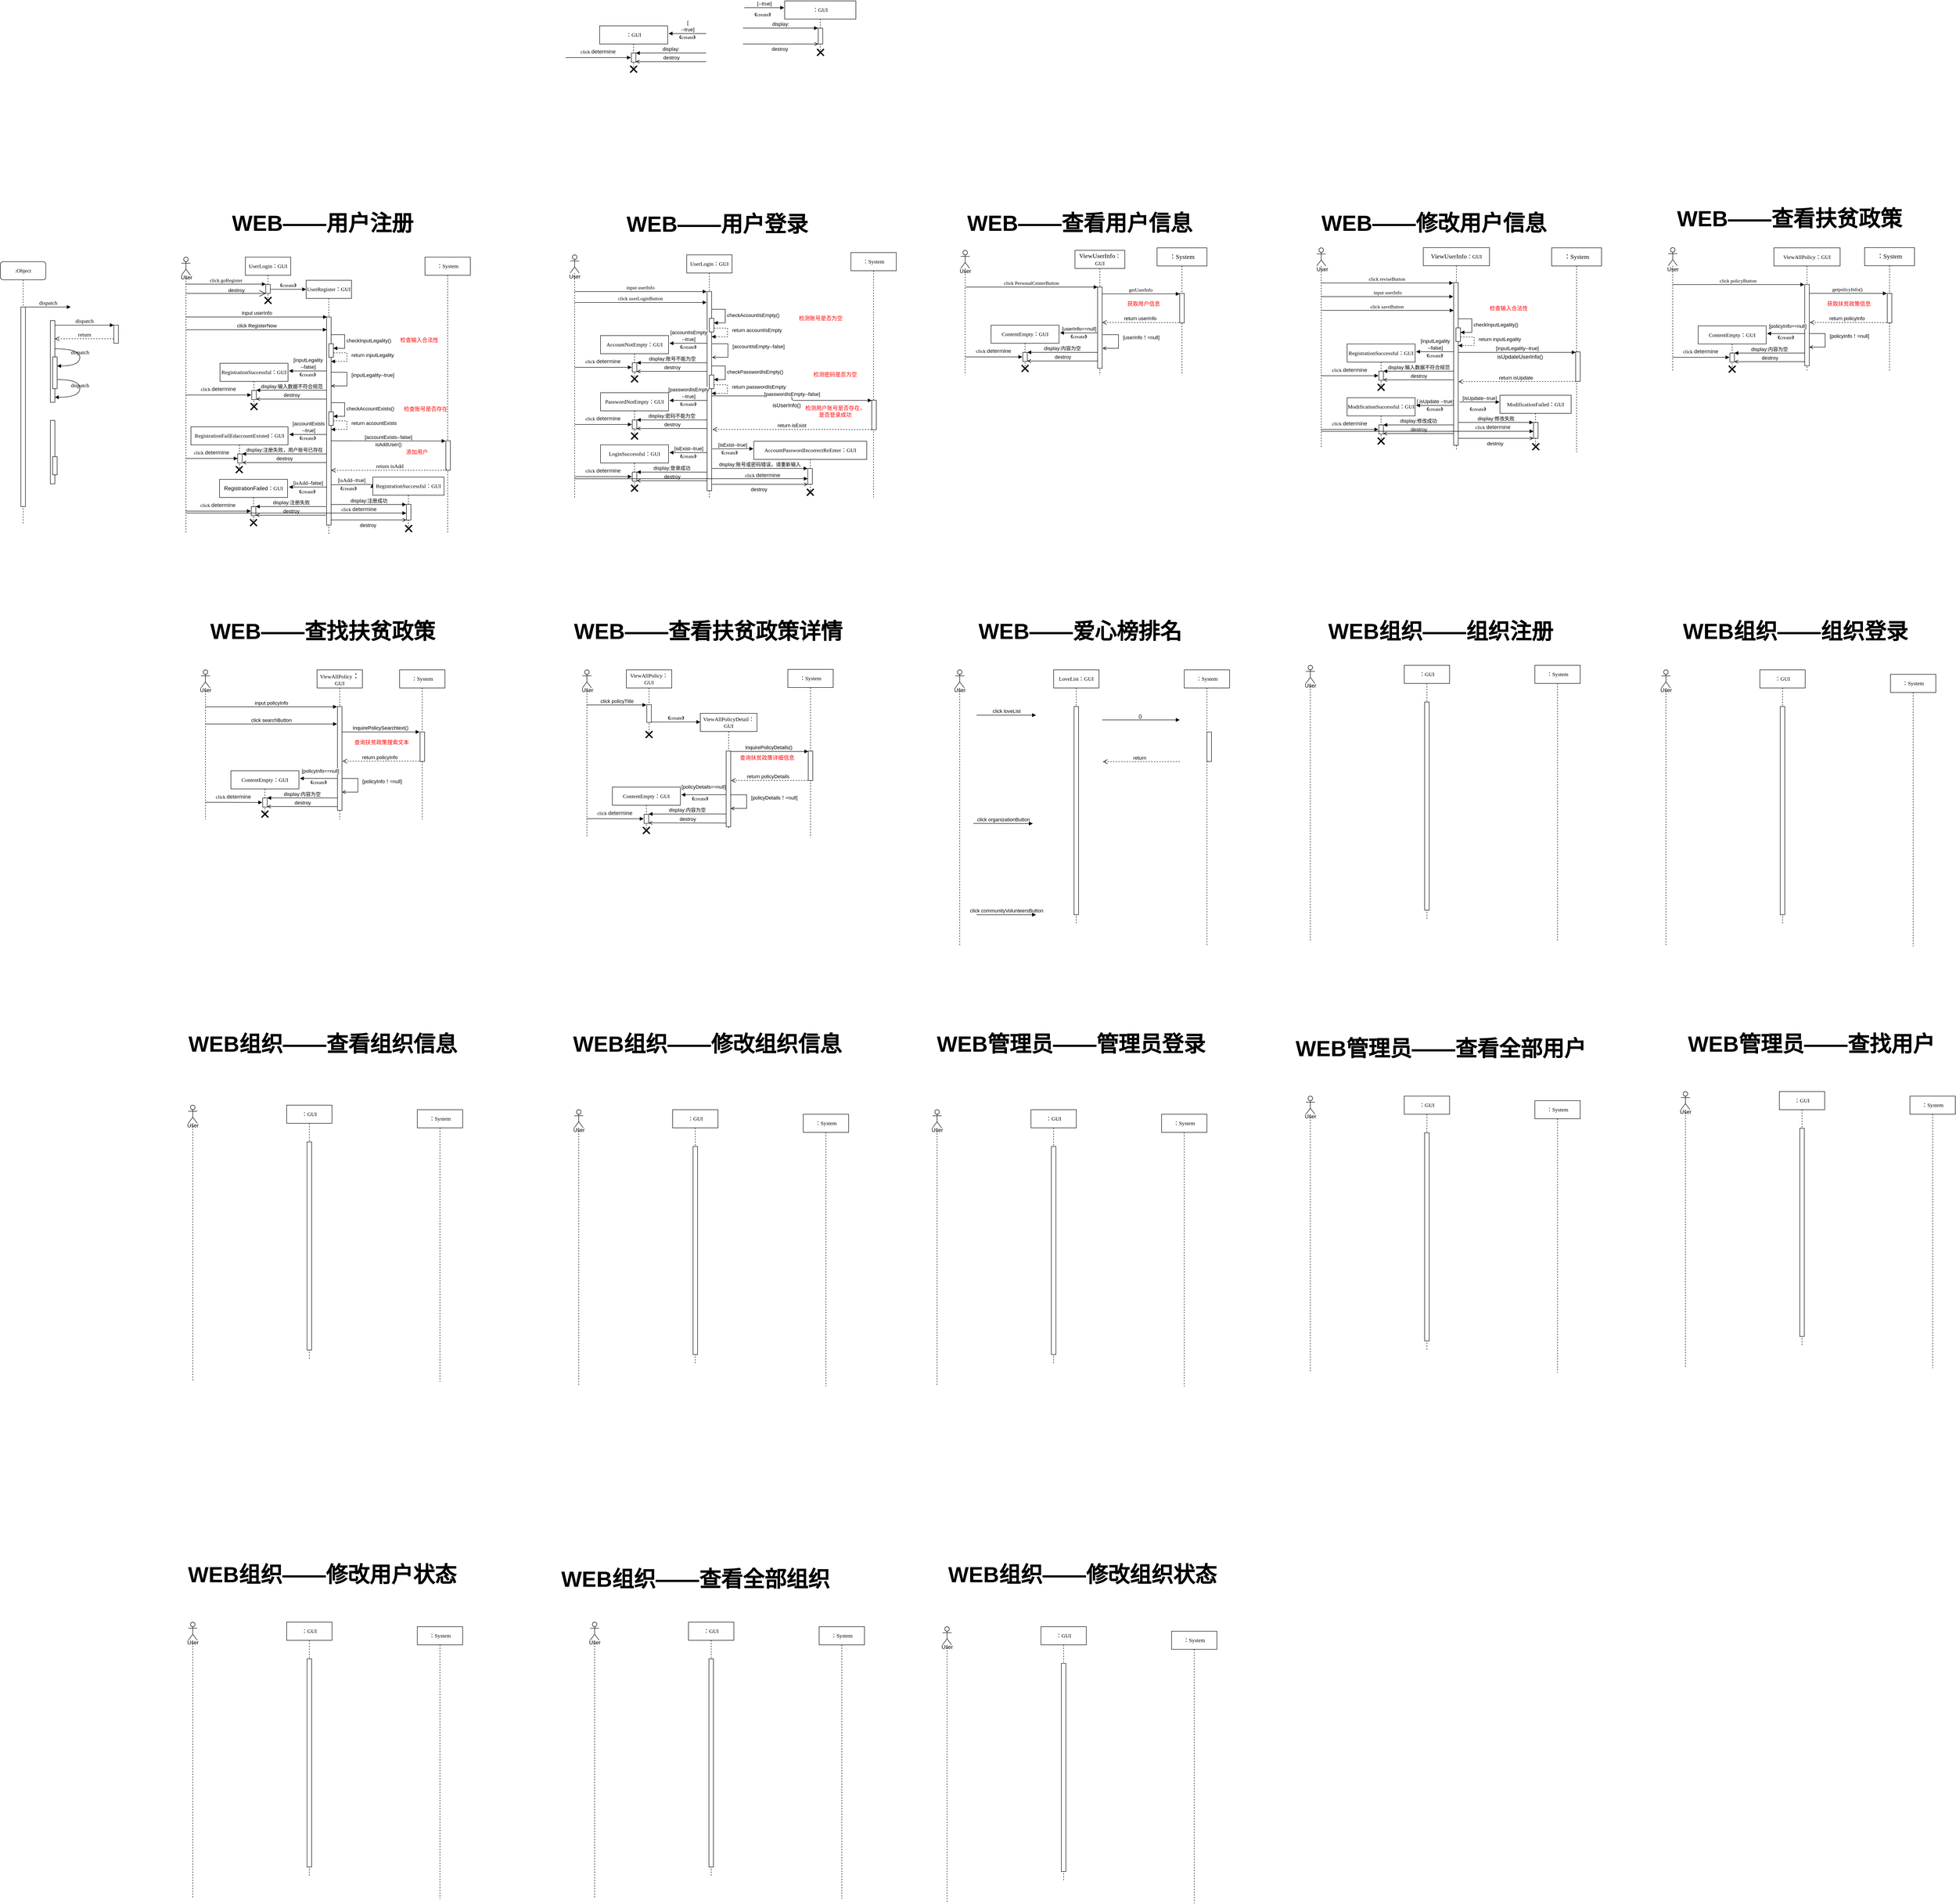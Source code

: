 <mxfile version="24.7.12">
  <diagram name="Page-1" id="13e1069c-82ec-6db2-03f1-153e76fe0fe0">
    <mxGraphModel dx="1628" dy="1526" grid="1" gridSize="10" guides="1" tooltips="1" connect="1" arrows="1" fold="1" page="1" pageScale="1" pageWidth="1100" pageHeight="850" background="none" math="0" shadow="0">
      <root>
        <mxCell id="0" />
        <mxCell id="1" parent="0" />
        <mxCell id="7baba1c4bc27f4b0-8" value=":Object" style="shape=umlLifeline;perimeter=lifelinePerimeter;whiteSpace=wrap;html=1;container=1;collapsible=0;recursiveResize=0;outlineConnect=0;rounded=1;shadow=0;comic=0;labelBackgroundColor=none;strokeWidth=1;fontFamily=Verdana;fontSize=12;align=center;" parent="1" vertex="1">
          <mxGeometry y="80" width="100" height="580" as="geometry" />
        </mxCell>
        <mxCell id="7baba1c4bc27f4b0-9" value="" style="html=1;points=[];perimeter=orthogonalPerimeter;rounded=0;shadow=0;comic=0;labelBackgroundColor=none;strokeWidth=1;fontFamily=Verdana;fontSize=12;align=center;" parent="7baba1c4bc27f4b0-8" vertex="1">
          <mxGeometry x="45" y="100" width="10" height="440" as="geometry" />
        </mxCell>
        <mxCell id="7baba1c4bc27f4b0-16" value="" style="html=1;points=[];perimeter=orthogonalPerimeter;rounded=0;shadow=0;comic=0;labelBackgroundColor=none;strokeWidth=1;fontFamily=Verdana;fontSize=12;align=center;" parent="1" vertex="1">
          <mxGeometry x="110" y="210" width="10" height="180" as="geometry" />
        </mxCell>
        <mxCell id="7baba1c4bc27f4b0-19" value="" style="html=1;points=[];perimeter=orthogonalPerimeter;rounded=0;shadow=0;comic=0;labelBackgroundColor=none;strokeWidth=1;fontFamily=Verdana;fontSize=12;align=center;" parent="1" vertex="1">
          <mxGeometry x="250" y="220" width="10" height="40" as="geometry" />
        </mxCell>
        <mxCell id="7baba1c4bc27f4b0-20" value="dispatch" style="html=1;verticalAlign=bottom;endArrow=block;entryX=0;entryY=0;labelBackgroundColor=none;fontFamily=Verdana;fontSize=12;edgeStyle=elbowEdgeStyle;elbow=vertical;" parent="1" source="7baba1c4bc27f4b0-16" target="7baba1c4bc27f4b0-19" edge="1">
          <mxGeometry relative="1" as="geometry">
            <mxPoint x="175" y="220" as="sourcePoint" />
          </mxGeometry>
        </mxCell>
        <mxCell id="7baba1c4bc27f4b0-21" value="return" style="html=1;verticalAlign=bottom;endArrow=open;dashed=1;endSize=8;labelBackgroundColor=none;fontFamily=Verdana;fontSize=12;edgeStyle=elbowEdgeStyle;elbow=vertical;" parent="1" source="7baba1c4bc27f4b0-19" target="7baba1c4bc27f4b0-16" edge="1">
          <mxGeometry relative="1" as="geometry">
            <mxPoint x="175" y="296" as="targetPoint" />
            <Array as="points">
              <mxPoint x="195" y="250" />
              <mxPoint x="225" y="250" />
            </Array>
          </mxGeometry>
        </mxCell>
        <mxCell id="7baba1c4bc27f4b0-22" value="" style="html=1;points=[];perimeter=orthogonalPerimeter;rounded=0;shadow=0;comic=0;labelBackgroundColor=none;strokeWidth=1;fontFamily=Verdana;fontSize=12;align=center;" parent="1" vertex="1">
          <mxGeometry x="110" y="430" width="10" height="140" as="geometry" />
        </mxCell>
        <mxCell id="7baba1c4bc27f4b0-11" value="dispatch" style="html=1;verticalAlign=bottom;endArrow=block;entryX=0;entryY=0;labelBackgroundColor=none;fontFamily=Verdana;fontSize=12;edgeStyle=elbowEdgeStyle;elbow=vertical;" parent="1" source="7baba1c4bc27f4b0-9" edge="1">
          <mxGeometry relative="1" as="geometry">
            <mxPoint x="110" y="190" as="sourcePoint" />
            <mxPoint x="155" y="180" as="targetPoint" />
          </mxGeometry>
        </mxCell>
        <mxCell id="7baba1c4bc27f4b0-34" value="" style="html=1;points=[];perimeter=orthogonalPerimeter;rounded=0;shadow=0;comic=0;labelBackgroundColor=none;strokeWidth=1;fontFamily=Verdana;fontSize=12;align=center;" parent="1" vertex="1">
          <mxGeometry x="115" y="290" width="10" height="70" as="geometry" />
        </mxCell>
        <mxCell id="7baba1c4bc27f4b0-35" value="dispatch" style="html=1;verticalAlign=bottom;endArrow=block;labelBackgroundColor=none;fontFamily=Verdana;fontSize=12;elbow=vertical;edgeStyle=orthogonalEdgeStyle;curved=1;entryX=1;entryY=0.286;entryPerimeter=0;exitX=1.038;exitY=0.345;exitPerimeter=0;" parent="1" source="7baba1c4bc27f4b0-16" target="7baba1c4bc27f4b0-34" edge="1">
          <mxGeometry relative="1" as="geometry">
            <mxPoint x="-10" y="220" as="sourcePoint" />
            <mxPoint x="120" y="220" as="targetPoint" />
            <Array as="points">
              <mxPoint x="175" y="272" />
              <mxPoint x="175" y="310" />
            </Array>
          </mxGeometry>
        </mxCell>
        <mxCell id="7baba1c4bc27f4b0-36" value="dispatch" style="html=1;verticalAlign=bottom;endArrow=block;labelBackgroundColor=none;fontFamily=Verdana;fontSize=12;elbow=vertical;edgeStyle=orthogonalEdgeStyle;curved=1;exitX=1.066;exitY=0.713;exitPerimeter=0;" parent="1" source="7baba1c4bc27f4b0-34" edge="1">
          <mxGeometry relative="1" as="geometry">
            <mxPoint x="135.333" y="340" as="sourcePoint" />
            <mxPoint x="120" y="379" as="targetPoint" />
            <Array as="points">
              <mxPoint x="175" y="340" />
              <mxPoint x="175" y="379" />
            </Array>
          </mxGeometry>
        </mxCell>
        <mxCell id="7baba1c4bc27f4b0-37" value="" style="html=1;points=[];perimeter=orthogonalPerimeter;rounded=0;shadow=0;comic=0;labelBackgroundColor=none;strokeWidth=1;fontFamily=Verdana;fontSize=12;align=center;" parent="1" vertex="1">
          <mxGeometry x="115" y="510" width="10" height="40" as="geometry" />
        </mxCell>
        <mxCell id="dKDymttxxlob6EriKpyw-1" value="" style="shape=umlLifeline;perimeter=lifelinePerimeter;whiteSpace=wrap;html=1;container=1;dropTarget=0;collapsible=0;recursiveResize=0;outlineConnect=0;portConstraint=eastwest;newEdgeStyle={&quot;curved&quot;:0,&quot;rounded&quot;:0};participant=umlActor;" parent="1" vertex="1">
          <mxGeometry x="399" y="70" width="20" height="610" as="geometry" />
        </mxCell>
        <mxCell id="oTFlbFTRBiyo8Uv9YIAy-1" value="User" style="text;html=1;align=center;verticalAlign=middle;resizable=0;points=[];autosize=1;strokeColor=none;fillColor=none;" vertex="1" parent="1">
          <mxGeometry x="385" y="100" width="50" height="30" as="geometry" />
        </mxCell>
        <mxCell id="oTFlbFTRBiyo8Uv9YIAy-3" value="&lt;font style=&quot;font-size: 12px;&quot; face=&quot;Verdana&quot;&gt;UserLogin：GUI&lt;/font&gt;" style="shape=umlLifeline;perimeter=lifelinePerimeter;whiteSpace=wrap;html=1;container=1;dropTarget=0;collapsible=0;recursiveResize=0;outlineConnect=0;portConstraint=eastwest;newEdgeStyle={&quot;curved&quot;:0,&quot;rounded&quot;:0};" vertex="1" parent="1">
          <mxGeometry x="540" y="70" width="100" height="100" as="geometry" />
        </mxCell>
        <mxCell id="oTFlbFTRBiyo8Uv9YIAy-15" value="" style="shape=umlDestroy;whiteSpace=wrap;html=1;strokeWidth=3;targetShapes=umlLifeline;" vertex="1" parent="oTFlbFTRBiyo8Uv9YIAy-3">
          <mxGeometry x="42.5" y="88" width="15" height="15" as="geometry" />
        </mxCell>
        <mxCell id="oTFlbFTRBiyo8Uv9YIAy-5" value="" style="html=1;points=[];perimeter=orthogonalPerimeter;rounded=0;shadow=0;comic=0;labelBackgroundColor=none;strokeWidth=1;fontFamily=Verdana;fontSize=12;align=center;" vertex="1" parent="1">
          <mxGeometry x="585" y="130" width="10" height="20" as="geometry" />
        </mxCell>
        <mxCell id="oTFlbFTRBiyo8Uv9YIAy-7" value="&lt;font style=&quot;font-size: 11px;&quot;&gt;click&amp;nbsp;goRegister&lt;/font&gt;" style="html=1;verticalAlign=bottom;endArrow=block;entryX=0;entryY=0;labelBackgroundColor=none;fontFamily=Verdana;fontSize=12;edgeStyle=elbowEdgeStyle;elbow=vertical;" edge="1" parent="1" source="dKDymttxxlob6EriKpyw-1">
          <mxGeometry relative="1" as="geometry">
            <mxPoint x="480" y="130" as="sourcePoint" />
            <mxPoint x="585" y="129.5" as="targetPoint" />
          </mxGeometry>
        </mxCell>
        <mxCell id="oTFlbFTRBiyo8Uv9YIAy-8" value="&lt;p class=&quot;MsoNormal&quot;&gt;&lt;font style=&quot;font-size: 12px;&quot; face=&quot;Verdana&quot;&gt;UserRegister：GUI&lt;/font&gt;&lt;/p&gt;" style="shape=umlLifeline;perimeter=lifelinePerimeter;whiteSpace=wrap;html=1;container=1;dropTarget=0;collapsible=0;recursiveResize=0;outlineConnect=0;portConstraint=eastwest;newEdgeStyle={&quot;curved&quot;:0,&quot;rounded&quot;:0};" vertex="1" parent="1">
          <mxGeometry x="674" y="121" width="100" height="559" as="geometry" />
        </mxCell>
        <mxCell id="oTFlbFTRBiyo8Uv9YIAy-13" value="" style="html=1;points=[[0,0,0,0,5],[0,1,0,0,-5],[1,0,0,0,5],[1,1,0,0,-5]];perimeter=orthogonalPerimeter;outlineConnect=0;targetShapes=umlLifeline;portConstraint=eastwest;newEdgeStyle={&quot;curved&quot;:0,&quot;rounded&quot;:0};" vertex="1" parent="oTFlbFTRBiyo8Uv9YIAy-8">
          <mxGeometry x="45" y="81" width="10" height="459" as="geometry" />
        </mxCell>
        <mxCell id="oTFlbFTRBiyo8Uv9YIAy-17" value="" style="html=1;points=[[0,0,0,0,5],[0,1,0,0,-5],[1,0,0,0,5],[1,1,0,0,-5]];perimeter=orthogonalPerimeter;outlineConnect=0;targetShapes=umlLifeline;portConstraint=eastwest;newEdgeStyle={&quot;curved&quot;:0,&quot;rounded&quot;:0};" vertex="1" parent="oTFlbFTRBiyo8Uv9YIAy-8">
          <mxGeometry x="50" y="140" width="10" height="30" as="geometry" />
        </mxCell>
        <mxCell id="oTFlbFTRBiyo8Uv9YIAy-18" value="checkInputLegality()" style="html=1;align=left;spacingLeft=2;endArrow=block;rounded=0;edgeStyle=orthogonalEdgeStyle;curved=0;rounded=0;" edge="1" target="oTFlbFTRBiyo8Uv9YIAy-17" parent="oTFlbFTRBiyo8Uv9YIAy-8">
          <mxGeometry x="0.005" relative="1" as="geometry">
            <mxPoint x="55" y="120" as="sourcePoint" />
            <Array as="points">
              <mxPoint x="85" y="150" />
            </Array>
            <mxPoint as="offset" />
          </mxGeometry>
        </mxCell>
        <mxCell id="oTFlbFTRBiyo8Uv9YIAy-9" value="" style="endArrow=open;endFill=1;endSize=12;html=1;rounded=0;" edge="1" parent="1" source="dKDymttxxlob6EriKpyw-1">
          <mxGeometry width="160" relative="1" as="geometry">
            <mxPoint x="470" y="150" as="sourcePoint" />
            <mxPoint x="585" y="150" as="targetPoint" />
          </mxGeometry>
        </mxCell>
        <mxCell id="oTFlbFTRBiyo8Uv9YIAy-10" value="&lt;font style=&quot;font-size: 11px;&quot;&gt;destroy&lt;/font&gt;" style="text;html=1;align=center;verticalAlign=middle;resizable=0;points=[];autosize=1;strokeColor=none;fillColor=none;" vertex="1" parent="1">
          <mxGeometry x="490" y="128" width="60" height="30" as="geometry" />
        </mxCell>
        <mxCell id="oTFlbFTRBiyo8Uv9YIAy-11" value="&lt;font style=&quot;font-size: 11px;&quot;&gt;《create》&lt;/font&gt;" style="html=1;verticalAlign=bottom;endArrow=block;entryX=0;entryY=0;labelBackgroundColor=none;fontFamily=Verdana;fontSize=12;edgeStyle=elbowEdgeStyle;elbow=vertical;exitX=0.95;exitY=0.545;exitDx=0;exitDy=0;exitPerimeter=0;" edge="1" parent="1" source="oTFlbFTRBiyo8Uv9YIAy-5">
          <mxGeometry x="0.004" relative="1" as="geometry">
            <mxPoint x="610" y="141" as="sourcePoint" />
            <mxPoint x="674" y="140.93" as="targetPoint" />
            <mxPoint as="offset" />
          </mxGeometry>
        </mxCell>
        <mxCell id="oTFlbFTRBiyo8Uv9YIAy-12" value="&lt;p class=&quot;MsoNormal&quot;&gt;&lt;font style=&quot;font-size: 12px;&quot; face=&quot;Verdana&quot;&gt;：System&lt;/font&gt;&lt;/p&gt;" style="shape=umlLifeline;perimeter=lifelinePerimeter;whiteSpace=wrap;html=1;container=1;dropTarget=0;collapsible=0;recursiveResize=0;outlineConnect=0;portConstraint=eastwest;newEdgeStyle={&quot;curved&quot;:0,&quot;rounded&quot;:0};" vertex="1" parent="1">
          <mxGeometry x="936" y="70" width="100" height="610" as="geometry" />
        </mxCell>
        <mxCell id="oTFlbFTRBiyo8Uv9YIAy-14" value="&lt;font face=&quot;Helvetica&quot; style=&quot;font-size: 11px;&quot;&gt;input&amp;nbsp;userInfo&lt;/font&gt;" style="html=1;verticalAlign=bottom;endArrow=block;entryX=0;entryY=0;labelBackgroundColor=none;fontFamily=Verdana;fontSize=12;edgeStyle=elbowEdgeStyle;elbow=vertical;" edge="1" parent="1" source="dKDymttxxlob6EriKpyw-1">
          <mxGeometry x="0.001" relative="1" as="geometry">
            <mxPoint x="469.5" y="202" as="sourcePoint" />
            <mxPoint x="720" y="202" as="targetPoint" />
            <mxPoint as="offset" />
          </mxGeometry>
        </mxCell>
        <mxCell id="oTFlbFTRBiyo8Uv9YIAy-16" value="&lt;font face=&quot;Helvetica&quot; style=&quot;font-size: 11px;&quot;&gt;click&amp;nbsp;RegisterNow&lt;/font&gt;" style="html=1;verticalAlign=bottom;endArrow=block;entryX=0;entryY=0;labelBackgroundColor=none;fontFamily=Verdana;fontSize=12;edgeStyle=elbowEdgeStyle;elbow=vertical;" edge="1" parent="1" source="dKDymttxxlob6EriKpyw-1">
          <mxGeometry x="0.0" relative="1" as="geometry">
            <mxPoint x="469" y="230.14" as="sourcePoint" />
            <mxPoint x="719.5" y="230.14" as="targetPoint" />
            <mxPoint as="offset" />
          </mxGeometry>
        </mxCell>
        <mxCell id="oTFlbFTRBiyo8Uv9YIAy-19" value="return&amp;nbsp;inputLegality" style="html=1;align=left;spacingLeft=2;endArrow=block;rounded=0;edgeStyle=orthogonalEdgeStyle;curved=0;rounded=0;dashed=1;" edge="1" parent="1" target="oTFlbFTRBiyo8Uv9YIAy-13">
          <mxGeometry x="-0.179" y="6" relative="1" as="geometry">
            <mxPoint x="734" y="281" as="sourcePoint" />
            <Array as="points">
              <mxPoint x="764" y="281" />
              <mxPoint x="764" y="300" />
            </Array>
            <mxPoint x="739" y="311" as="targetPoint" />
            <mxPoint as="offset" />
          </mxGeometry>
        </mxCell>
        <mxCell id="oTFlbFTRBiyo8Uv9YIAy-20" value="&lt;span style=&quot;font-family: Helvetica; font-size: 11px; text-align: left; background-color: rgb(255, 255, 255);&quot;&gt;[accountExists--false]&lt;/span&gt;" style="html=1;verticalAlign=bottom;endArrow=block;labelBackgroundColor=none;fontFamily=Verdana;fontSize=12;edgeStyle=elbowEdgeStyle;elbow=vertical;entryX=-0.071;entryY=0.008;entryDx=0;entryDy=0;entryPerimeter=0;" edge="1" parent="1" target="oTFlbFTRBiyo8Uv9YIAy-47">
          <mxGeometry x="-0.002" relative="1" as="geometry">
            <mxPoint x="729" y="475" as="sourcePoint" />
            <mxPoint x="880" y="475" as="targetPoint" />
            <mxPoint as="offset" />
          </mxGeometry>
        </mxCell>
        <mxCell id="oTFlbFTRBiyo8Uv9YIAy-21" value="&lt;span style=&quot;font-family: Helvetica; font-size: 11px; text-align: left; background-color: rgb(255, 255, 255);&quot;&gt;[inputLegality&lt;/span&gt;&lt;div&gt;&lt;span style=&quot;font-family: Helvetica; font-size: 11px; text-align: left; background-color: rgb(255, 255, 255);&quot;&gt;--false]&lt;/span&gt;&lt;/div&gt;" style="html=1;verticalAlign=bottom;endArrow=block;labelBackgroundColor=none;fontFamily=Verdana;fontSize=12;edgeStyle=elbowEdgeStyle;elbow=vertical;entryX=1.014;entryY=0.176;entryDx=0;entryDy=0;entryPerimeter=0;" edge="1" parent="1" source="oTFlbFTRBiyo8Uv9YIAy-13" target="oTFlbFTRBiyo8Uv9YIAy-27">
          <mxGeometry x="-0.009" relative="1" as="geometry">
            <mxPoint x="700" y="325" as="sourcePoint" />
            <mxPoint x="650" y="325" as="targetPoint" />
            <mxPoint as="offset" />
          </mxGeometry>
        </mxCell>
        <mxCell id="oTFlbFTRBiyo8Uv9YIAy-22" value="" style="html=1;points=[[0,0,0,0,5],[0,1,0,0,-5],[1,0,0,0,5],[1,1,0,0,-5]];perimeter=orthogonalPerimeter;outlineConnect=0;targetShapes=umlLifeline;portConstraint=eastwest;newEdgeStyle={&quot;curved&quot;:0,&quot;rounded&quot;:0};" vertex="1" parent="1">
          <mxGeometry x="724" y="411" width="10" height="30" as="geometry" />
        </mxCell>
        <mxCell id="oTFlbFTRBiyo8Uv9YIAy-23" value="checkAccountExists()" style="html=1;align=left;spacingLeft=2;endArrow=block;rounded=0;edgeStyle=orthogonalEdgeStyle;curved=0;rounded=0;" edge="1" parent="1" target="oTFlbFTRBiyo8Uv9YIAy-22">
          <mxGeometry x="0.004" relative="1" as="geometry">
            <mxPoint x="729" y="391" as="sourcePoint" />
            <Array as="points">
              <mxPoint x="759" y="421" />
            </Array>
            <mxPoint as="offset" />
          </mxGeometry>
        </mxCell>
        <mxCell id="oTFlbFTRBiyo8Uv9YIAy-25" value="[inputLegality--true]" style="html=1;align=left;spacingLeft=2;endArrow=open;rounded=0;edgeStyle=orthogonalEdgeStyle;curved=0;rounded=0;endFill=0;" edge="1" parent="1">
          <mxGeometry x="-0.177" y="6" relative="1" as="geometry">
            <mxPoint x="729" y="323.989" as="sourcePoint" />
            <Array as="points">
              <mxPoint x="764" y="324" />
              <mxPoint x="764" y="354" />
            </Array>
            <mxPoint x="729" y="354" as="targetPoint" />
            <mxPoint as="offset" />
          </mxGeometry>
        </mxCell>
        <mxCell id="oTFlbFTRBiyo8Uv9YIAy-27" value="&lt;font face=&quot;Verdana&quot; style=&quot;font-size: 12px;&quot;&gt;&lt;span style=&quot;background-color: initial;&quot;&gt;RegistrationSuccessful&lt;/span&gt;：GUI&lt;/font&gt;" style="shape=umlLifeline;perimeter=lifelinePerimeter;whiteSpace=wrap;html=1;container=1;dropTarget=0;collapsible=0;recursiveResize=0;outlineConnect=0;portConstraint=eastwest;newEdgeStyle={&quot;curved&quot;:0,&quot;rounded&quot;:0};" vertex="1" parent="1">
          <mxGeometry x="484" y="304" width="150" height="96" as="geometry" />
        </mxCell>
        <mxCell id="oTFlbFTRBiyo8Uv9YIAy-28" value="" style="shape=umlDestroy;whiteSpace=wrap;html=1;strokeWidth=3;targetShapes=umlLifeline;" vertex="1" parent="oTFlbFTRBiyo8Uv9YIAy-27">
          <mxGeometry x="67.5" y="88" width="15" height="15" as="geometry" />
        </mxCell>
        <mxCell id="oTFlbFTRBiyo8Uv9YIAy-29" value="" style="html=1;points=[];perimeter=orthogonalPerimeter;rounded=0;shadow=0;comic=0;labelBackgroundColor=none;strokeWidth=1;fontFamily=Verdana;fontSize=12;align=center;" vertex="1" parent="1">
          <mxGeometry x="554" y="364" width="10" height="20" as="geometry" />
        </mxCell>
        <mxCell id="oTFlbFTRBiyo8Uv9YIAy-32" value="&lt;span style=&quot;font-family: Verdana; font-size: 11px;&quot;&gt;《create》&lt;/span&gt;" style="text;html=1;align=center;verticalAlign=middle;resizable=0;points=[];autosize=1;strokeColor=none;fillColor=none;" vertex="1" parent="1">
          <mxGeometry x="637" y="314" width="80" height="30" as="geometry" />
        </mxCell>
        <mxCell id="oTFlbFTRBiyo8Uv9YIAy-33" value="&lt;font face=&quot;Helvetica&quot; style=&quot;font-size: 11px;&quot;&gt;display:输入数据不符合规范&lt;/font&gt;" style="html=1;verticalAlign=bottom;endArrow=block;entryX=0;entryY=0;labelBackgroundColor=none;fontFamily=Verdana;fontSize=12;edgeStyle=elbowEdgeStyle;elbow=vertical;" edge="1" parent="1" source="oTFlbFTRBiyo8Uv9YIAy-13">
          <mxGeometry x="0.0" relative="1" as="geometry">
            <mxPoint x="679.25" y="363.58" as="sourcePoint" />
            <mxPoint x="564" y="363.58" as="targetPoint" />
            <mxPoint as="offset" />
          </mxGeometry>
        </mxCell>
        <mxCell id="oTFlbFTRBiyo8Uv9YIAy-34" value="&lt;font style=&quot;font-size: 11px;&quot; face=&quot;Helvetica&quot;&gt;destroy&lt;/font&gt;" style="html=1;verticalAlign=bottom;endArrow=open;entryX=0;entryY=0;labelBackgroundColor=none;fontFamily=Verdana;fontSize=12;edgeStyle=elbowEdgeStyle;elbow=vertical;endFill=0;" edge="1" parent="1" source="oTFlbFTRBiyo8Uv9YIAy-13">
          <mxGeometry x="0.0" relative="1" as="geometry">
            <mxPoint x="679.25" y="383" as="sourcePoint" />
            <mxPoint x="564" y="383" as="targetPoint" />
            <mxPoint as="offset" />
          </mxGeometry>
        </mxCell>
        <mxCell id="oTFlbFTRBiyo8Uv9YIAy-35" value="&lt;font style=&quot;font-size: 11px;&quot;&gt;click&amp;nbsp;&lt;/font&gt;&lt;span style=&quot;color: rgb(17, 17, 17); text-align: left; text-wrap: wrap; background-color: rgb(255, 255, 255);&quot;&gt;&lt;font style=&quot;font-size: 12px;&quot; face=&quot;Helvetica&quot;&gt;determine&lt;/font&gt;&lt;/span&gt;" style="html=1;verticalAlign=bottom;endArrow=block;entryX=0;entryY=0;labelBackgroundColor=none;fontFamily=Verdana;fontSize=12;edgeStyle=elbowEdgeStyle;elbow=vertical;" edge="1" parent="1" source="dKDymttxxlob6EriKpyw-1">
          <mxGeometry x="-0.025" y="4" relative="1" as="geometry">
            <mxPoint x="478" y="374.25" as="sourcePoint" />
            <mxPoint x="553" y="373.75" as="targetPoint" />
            <mxPoint as="offset" />
          </mxGeometry>
        </mxCell>
        <mxCell id="oTFlbFTRBiyo8Uv9YIAy-36" value="return&amp;nbsp;accountExists" style="html=1;align=left;spacingLeft=2;endArrow=block;rounded=0;edgeStyle=orthogonalEdgeStyle;curved=0;rounded=0;dashed=1;" edge="1" parent="1">
          <mxGeometry x="-0.18" y="6" relative="1" as="geometry">
            <mxPoint x="734" y="431" as="sourcePoint" />
            <Array as="points">
              <mxPoint x="764" y="431" />
              <mxPoint x="764" y="450" />
            </Array>
            <mxPoint x="729" y="450" as="targetPoint" />
            <mxPoint as="offset" />
          </mxGeometry>
        </mxCell>
        <mxCell id="oTFlbFTRBiyo8Uv9YIAy-37" value="&lt;span style=&quot;font-family: Helvetica; font-size: 11px; text-align: left; background-color: rgb(255, 255, 255);&quot;&gt;[&lt;/span&gt;&lt;span style=&quot;font-family: Helvetica; font-size: 11px; text-align: left; background-color: rgb(255, 255, 255);&quot;&gt;accountExists&lt;/span&gt;&lt;div&gt;&lt;span style=&quot;font-family: Helvetica; font-size: 11px; text-align: left; background-color: rgb(255, 255, 255);&quot;&gt;--true]&lt;/span&gt;&lt;/div&gt;" style="html=1;verticalAlign=bottom;endArrow=block;labelBackgroundColor=none;fontFamily=Verdana;fontSize=12;edgeStyle=elbowEdgeStyle;elbow=vertical;entryX=1.014;entryY=0.176;entryDx=0;entryDy=0;entryPerimeter=0;" edge="1" parent="1" target="oTFlbFTRBiyo8Uv9YIAy-38">
          <mxGeometry x="-0.009" relative="1" as="geometry">
            <mxPoint x="719" y="461" as="sourcePoint" />
            <mxPoint x="650" y="465" as="targetPoint" />
            <mxPoint as="offset" />
          </mxGeometry>
        </mxCell>
        <mxCell id="oTFlbFTRBiyo8Uv9YIAy-38" value="&lt;span style=&quot;background-color: initial;&quot;&gt;&lt;font style=&quot;font-size: 12px;&quot; face=&quot;Verdana&quot;&gt;RegistrationFailEdaccountExisted&lt;/font&gt;&lt;/span&gt;&lt;font face=&quot;Verdana&quot; style=&quot;font-size: 12px;&quot;&gt;：GUI&lt;/font&gt;" style="shape=umlLifeline;perimeter=lifelinePerimeter;whiteSpace=wrap;html=1;container=1;dropTarget=0;collapsible=0;recursiveResize=0;outlineConnect=0;portConstraint=eastwest;newEdgeStyle={&quot;curved&quot;:0,&quot;rounded&quot;:0};" vertex="1" parent="1">
          <mxGeometry x="420" y="444" width="214" height="96" as="geometry" />
        </mxCell>
        <mxCell id="oTFlbFTRBiyo8Uv9YIAy-39" value="" style="shape=umlDestroy;whiteSpace=wrap;html=1;strokeWidth=3;targetShapes=umlLifeline;" vertex="1" parent="oTFlbFTRBiyo8Uv9YIAy-38">
          <mxGeometry x="99" y="87" width="15" height="15" as="geometry" />
        </mxCell>
        <mxCell id="oTFlbFTRBiyo8Uv9YIAy-40" value="" style="html=1;points=[];perimeter=orthogonalPerimeter;rounded=0;shadow=0;comic=0;labelBackgroundColor=none;strokeWidth=1;fontFamily=Verdana;fontSize=12;align=center;" vertex="1" parent="1">
          <mxGeometry x="523" y="504" width="10" height="20" as="geometry" />
        </mxCell>
        <mxCell id="oTFlbFTRBiyo8Uv9YIAy-41" value="&lt;span style=&quot;font-family: Verdana; font-size: 11px;&quot;&gt;《create》&lt;/span&gt;" style="text;html=1;align=center;verticalAlign=middle;resizable=0;points=[];autosize=1;strokeColor=none;fillColor=none;" vertex="1" parent="1">
          <mxGeometry x="637" y="454" width="80" height="30" as="geometry" />
        </mxCell>
        <mxCell id="oTFlbFTRBiyo8Uv9YIAy-42" value="&lt;font face=&quot;Helvetica&quot; style=&quot;font-size: 11px;&quot;&gt;display:注册失败，用户账号已存在&lt;/font&gt;" style="html=1;verticalAlign=bottom;endArrow=block;entryX=0.987;entryY=0.003;labelBackgroundColor=none;fontFamily=Verdana;fontSize=12;edgeStyle=elbowEdgeStyle;elbow=vertical;entryDx=0;entryDy=0;entryPerimeter=0;" edge="1" parent="1" target="oTFlbFTRBiyo8Uv9YIAy-40">
          <mxGeometry x="0.004" relative="1" as="geometry">
            <mxPoint x="719" y="504" as="sourcePoint" />
            <mxPoint x="564" y="503.58" as="targetPoint" />
            <mxPoint as="offset" />
          </mxGeometry>
        </mxCell>
        <mxCell id="oTFlbFTRBiyo8Uv9YIAy-43" value="&lt;font style=&quot;font-size: 11px;&quot; face=&quot;Helvetica&quot;&gt;destroy&lt;/font&gt;" style="html=1;verticalAlign=bottom;endArrow=open;entryX=1.067;entryY=0.963;labelBackgroundColor=none;fontFamily=Verdana;fontSize=12;edgeStyle=elbowEdgeStyle;elbow=vertical;endFill=0;entryDx=0;entryDy=0;entryPerimeter=0;" edge="1" parent="1" target="oTFlbFTRBiyo8Uv9YIAy-40">
          <mxGeometry x="0.004" relative="1" as="geometry">
            <mxPoint x="719" y="523" as="sourcePoint" />
            <mxPoint x="564" y="523" as="targetPoint" />
            <mxPoint as="offset" />
          </mxGeometry>
        </mxCell>
        <mxCell id="oTFlbFTRBiyo8Uv9YIAy-44" value="&lt;font style=&quot;font-size: 11px;&quot;&gt;click&amp;nbsp;&lt;/font&gt;&lt;span style=&quot;color: rgb(17, 17, 17); text-align: left; text-wrap: wrap; background-color: rgb(255, 255, 255);&quot;&gt;&lt;font style=&quot;font-size: 12px;&quot; face=&quot;Helvetica&quot;&gt;determine&lt;/font&gt;&lt;/span&gt;" style="html=1;verticalAlign=bottom;endArrow=block;labelBackgroundColor=none;fontFamily=Verdana;fontSize=12;edgeStyle=elbowEdgeStyle;elbow=vertical;entryX=0;entryY=0.51;entryDx=0;entryDy=0;entryPerimeter=0;" edge="1" parent="1" source="dKDymttxxlob6EriKpyw-1" target="oTFlbFTRBiyo8Uv9YIAy-40">
          <mxGeometry x="-0.025" y="4" relative="1" as="geometry">
            <mxPoint x="469" y="514" as="sourcePoint" />
            <mxPoint x="500" y="514" as="targetPoint" />
            <mxPoint as="offset" />
          </mxGeometry>
        </mxCell>
        <mxCell id="oTFlbFTRBiyo8Uv9YIAy-46" value="&lt;font style=&quot;font-size: 11px;&quot; face=&quot;Helvetica&quot;&gt;isAddUser()&lt;/font&gt;" style="text;html=1;align=center;verticalAlign=middle;resizable=0;points=[];autosize=1;strokeColor=none;fillColor=none;" vertex="1" parent="1">
          <mxGeometry x="815" y="468" width="80" height="30" as="geometry" />
        </mxCell>
        <mxCell id="oTFlbFTRBiyo8Uv9YIAy-47" value="" style="html=1;points=[];perimeter=orthogonalPerimeter;rounded=0;shadow=0;comic=0;labelBackgroundColor=none;strokeWidth=1;fontFamily=Verdana;fontSize=12;align=center;" vertex="1" parent="1">
          <mxGeometry x="982" y="475" width="10" height="65" as="geometry" />
        </mxCell>
        <mxCell id="oTFlbFTRBiyo8Uv9YIAy-48" value="&lt;span style=&quot;font-family: Helvetica; font-size: 11px; text-align: left; background-color: rgb(255, 255, 255);&quot;&gt;[&lt;/span&gt;isA&lt;span style=&quot;background-color: initial;&quot;&gt;dd&lt;/span&gt;&lt;span style=&quot;background-color: rgb(255, 255, 255); font-family: Helvetica; font-size: 11px; text-align: left;&quot;&gt;--false]&lt;/span&gt;" style="html=1;verticalAlign=bottom;endArrow=block;labelBackgroundColor=none;fontFamily=Verdana;fontSize=12;edgeStyle=elbowEdgeStyle;elbow=vertical;entryX=1.02;entryY=0.172;entryDx=0;entryDy=0;entryPerimeter=0;" edge="1" parent="1" target="oTFlbFTRBiyo8Uv9YIAy-49">
          <mxGeometry x="-0.009" relative="1" as="geometry">
            <mxPoint x="720" y="577" as="sourcePoint" />
            <mxPoint x="637.1" y="576.896" as="targetPoint" />
            <mxPoint as="offset" />
          </mxGeometry>
        </mxCell>
        <mxCell id="oTFlbFTRBiyo8Uv9YIAy-49" value="&lt;span style=&quot;background-color: initial;&quot;&gt;&lt;font style=&quot;font-size: 12px;&quot; face=&quot;Helvetica&quot;&gt;RegistrationFailed&lt;/font&gt;&lt;/span&gt;&lt;font face=&quot;Verdana&quot; style=&quot;font-size: 12px;&quot;&gt;：GUI&lt;/font&gt;" style="shape=umlLifeline;perimeter=lifelinePerimeter;whiteSpace=wrap;html=1;container=1;dropTarget=0;collapsible=0;recursiveResize=0;outlineConnect=0;portConstraint=eastwest;newEdgeStyle={&quot;curved&quot;:0,&quot;rounded&quot;:0};" vertex="1" parent="1">
          <mxGeometry x="483" y="560" width="150" height="96" as="geometry" />
        </mxCell>
        <mxCell id="oTFlbFTRBiyo8Uv9YIAy-50" value="" style="shape=umlDestroy;whiteSpace=wrap;html=1;strokeWidth=3;targetShapes=umlLifeline;" vertex="1" parent="oTFlbFTRBiyo8Uv9YIAy-49">
          <mxGeometry x="67.5" y="88" width="15" height="15" as="geometry" />
        </mxCell>
        <mxCell id="oTFlbFTRBiyo8Uv9YIAy-51" value="" style="html=1;points=[];perimeter=orthogonalPerimeter;rounded=0;shadow=0;comic=0;labelBackgroundColor=none;strokeWidth=1;fontFamily=Verdana;fontSize=12;align=center;" vertex="1" parent="1">
          <mxGeometry x="553" y="620" width="10" height="20" as="geometry" />
        </mxCell>
        <mxCell id="oTFlbFTRBiyo8Uv9YIAy-52" value="&lt;span style=&quot;font-family: Verdana; font-size: 11px;&quot;&gt;《create》&lt;/span&gt;" style="text;html=1;align=center;verticalAlign=middle;resizable=0;points=[];autosize=1;strokeColor=none;fillColor=none;" vertex="1" parent="1">
          <mxGeometry x="636" y="572" width="80" height="30" as="geometry" />
        </mxCell>
        <mxCell id="oTFlbFTRBiyo8Uv9YIAy-53" value="&lt;font face=&quot;Helvetica&quot; style=&quot;font-size: 11px;&quot;&gt;display:注册失败&lt;/font&gt;" style="html=1;verticalAlign=bottom;endArrow=block;entryX=0;entryY=0;labelBackgroundColor=none;fontFamily=Verdana;fontSize=12;edgeStyle=elbowEdgeStyle;elbow=vertical;" edge="1" parent="1">
          <mxGeometry x="0.0" relative="1" as="geometry">
            <mxPoint x="718" y="620" as="sourcePoint" />
            <mxPoint x="563" y="619.58" as="targetPoint" />
            <mxPoint as="offset" />
          </mxGeometry>
        </mxCell>
        <mxCell id="oTFlbFTRBiyo8Uv9YIAy-54" value="&lt;font style=&quot;font-size: 11px;&quot; face=&quot;Helvetica&quot;&gt;destroy&lt;/font&gt;" style="html=1;verticalAlign=bottom;endArrow=open;entryX=0;entryY=0;labelBackgroundColor=none;fontFamily=Verdana;fontSize=12;edgeStyle=elbowEdgeStyle;elbow=vertical;endFill=0;" edge="1" parent="1">
          <mxGeometry x="0.0" relative="1" as="geometry">
            <mxPoint x="718" y="639" as="sourcePoint" />
            <mxPoint x="563" y="639" as="targetPoint" />
            <mxPoint as="offset" />
          </mxGeometry>
        </mxCell>
        <mxCell id="oTFlbFTRBiyo8Uv9YIAy-55" value="&lt;font style=&quot;font-size: 11px;&quot;&gt;click&amp;nbsp;&lt;/font&gt;&lt;span style=&quot;color: rgb(17, 17, 17); text-align: left; text-wrap: wrap; background-color: rgb(255, 255, 255);&quot;&gt;&lt;font style=&quot;font-size: 12px;&quot; face=&quot;Helvetica&quot;&gt;determine&lt;/font&gt;&lt;/span&gt;" style="html=1;verticalAlign=bottom;endArrow=block;entryX=0;entryY=0;labelBackgroundColor=none;fontFamily=Verdana;fontSize=12;edgeStyle=elbowEdgeStyle;elbow=vertical;" edge="1" parent="1">
          <mxGeometry x="-0.025" y="4" relative="1" as="geometry">
            <mxPoint x="408" y="630" as="sourcePoint" />
            <mxPoint x="552" y="629.75" as="targetPoint" />
            <mxPoint as="offset" />
          </mxGeometry>
        </mxCell>
        <mxCell id="oTFlbFTRBiyo8Uv9YIAy-56" value="&lt;span style=&quot;font-family: Helvetica; font-size: 11px; text-align: left; background-color: rgb(255, 255, 255);&quot;&gt;[&lt;/span&gt;isA&lt;span style=&quot;background-color: initial;&quot;&gt;dd&lt;/span&gt;&lt;span style=&quot;background-color: rgb(255, 255, 255); font-family: Helvetica; font-size: 11px; text-align: left;&quot;&gt;--true]&lt;/span&gt;" style="html=1;verticalAlign=bottom;endArrow=block;labelBackgroundColor=none;fontFamily=Verdana;fontSize=12;edgeStyle=elbowEdgeStyle;elbow=vertical;exitX=1.014;exitY=0.176;exitDx=0;exitDy=0;exitPerimeter=0;" edge="1" parent="1">
          <mxGeometry x="-0.009" relative="1" as="geometry">
            <mxPoint x="729.1" y="571.896" as="sourcePoint" />
            <mxPoint x="820" y="570" as="targetPoint" />
            <mxPoint as="offset" />
          </mxGeometry>
        </mxCell>
        <mxCell id="oTFlbFTRBiyo8Uv9YIAy-57" value="&lt;font face=&quot;Verdana&quot; style=&quot;font-size: 12px;&quot;&gt;&lt;span style=&quot;background-color: initial;&quot;&gt;RegistrationSuccessful&lt;/span&gt;：GUI&lt;/font&gt;" style="shape=umlLifeline;perimeter=lifelinePerimeter;whiteSpace=wrap;html=1;container=1;dropTarget=0;collapsible=0;recursiveResize=0;outlineConnect=0;portConstraint=eastwest;newEdgeStyle={&quot;curved&quot;:0,&quot;rounded&quot;:0};" vertex="1" parent="1">
          <mxGeometry x="821" y="555" width="157" height="115" as="geometry" />
        </mxCell>
        <mxCell id="oTFlbFTRBiyo8Uv9YIAy-58" value="" style="shape=umlDestroy;whiteSpace=wrap;html=1;strokeWidth=3;targetShapes=umlLifeline;" vertex="1" parent="oTFlbFTRBiyo8Uv9YIAy-57">
          <mxGeometry x="71.5" y="106" width="15" height="15" as="geometry" />
        </mxCell>
        <mxCell id="oTFlbFTRBiyo8Uv9YIAy-59" value="" style="html=1;points=[];perimeter=orthogonalPerimeter;rounded=0;shadow=0;comic=0;labelBackgroundColor=none;strokeWidth=1;fontFamily=Verdana;fontSize=12;align=center;" vertex="1" parent="1">
          <mxGeometry x="895" y="615" width="10" height="35" as="geometry" />
        </mxCell>
        <mxCell id="oTFlbFTRBiyo8Uv9YIAy-60" value="&lt;span style=&quot;font-family: Verdana; font-size: 11px;&quot;&gt;《create》&lt;/span&gt;" style="text;html=1;align=center;verticalAlign=middle;resizable=0;points=[];autosize=1;strokeColor=none;fillColor=none;" vertex="1" parent="1">
          <mxGeometry x="727" y="565" width="80" height="30" as="geometry" />
        </mxCell>
        <mxCell id="oTFlbFTRBiyo8Uv9YIAy-61" value="&lt;font face=&quot;Helvetica&quot; style=&quot;font-size: 11px;&quot;&gt;display:注册成功&lt;/font&gt;" style="html=1;verticalAlign=bottom;endArrow=block;entryX=-0.047;entryY=0.01;labelBackgroundColor=none;fontFamily=Verdana;fontSize=12;edgeStyle=elbowEdgeStyle;elbow=vertical;entryDx=0;entryDy=0;entryPerimeter=0;" edge="1" parent="1" source="oTFlbFTRBiyo8Uv9YIAy-13" target="oTFlbFTRBiyo8Uv9YIAy-59">
          <mxGeometry x="-0.004" relative="1" as="geometry">
            <mxPoint x="733" y="614.58" as="sourcePoint" />
            <mxPoint x="888" y="615" as="targetPoint" />
            <mxPoint as="offset" />
          </mxGeometry>
        </mxCell>
        <mxCell id="oTFlbFTRBiyo8Uv9YIAy-62" value="&lt;font style=&quot;font-size: 11px;&quot; face=&quot;Helvetica&quot;&gt;destroy&lt;/font&gt;" style="html=1;verticalAlign=bottom;endArrow=open;entryX=-0.02;entryY=0.878;labelBackgroundColor=none;fontFamily=Verdana;fontSize=12;edgeStyle=elbowEdgeStyle;elbow=vertical;endFill=0;entryDx=0;entryDy=0;entryPerimeter=0;" edge="1" parent="1" source="oTFlbFTRBiyo8Uv9YIAy-13">
          <mxGeometry x="-0.024" y="-20" relative="1" as="geometry">
            <mxPoint x="734" y="650" as="sourcePoint" />
            <mxPoint x="894.8" y="649.73" as="targetPoint" />
            <mxPoint as="offset" />
          </mxGeometry>
        </mxCell>
        <mxCell id="oTFlbFTRBiyo8Uv9YIAy-63" value="&lt;font style=&quot;font-size: 11px;&quot;&gt;click&amp;nbsp;&lt;/font&gt;&lt;span style=&quot;color: rgb(17, 17, 17); text-align: left; text-wrap: wrap; background-color: rgb(255, 255, 255);&quot;&gt;&lt;font style=&quot;font-size: 12px;&quot; face=&quot;Helvetica&quot;&gt;determine&lt;/font&gt;&lt;/span&gt;" style="html=1;verticalAlign=bottom;endArrow=block;entryX=-0.02;entryY=0.563;labelBackgroundColor=none;fontFamily=Verdana;fontSize=12;edgeStyle=elbowEdgeStyle;elbow=vertical;entryDx=0;entryDy=0;entryPerimeter=0;" edge="1" parent="1" source="dKDymttxxlob6EriKpyw-1" target="oTFlbFTRBiyo8Uv9YIAy-59">
          <mxGeometry x="0.568" relative="1" as="geometry">
            <mxPoint x="744" y="635" as="sourcePoint" />
            <mxPoint x="888" y="634.75" as="targetPoint" />
            <mxPoint as="offset" />
          </mxGeometry>
        </mxCell>
        <mxCell id="oTFlbFTRBiyo8Uv9YIAy-64" value="return isA&lt;span style=&quot;background-color: initial;&quot;&gt;dd&lt;/span&gt;" style="html=1;verticalAlign=bottom;endArrow=open;dashed=1;endSize=8;labelBackgroundColor=none;fontFamily=Verdana;fontSize=12;edgeStyle=elbowEdgeStyle;elbow=vertical;exitX=0.134;exitY=0.959;exitDx=0;exitDy=0;exitPerimeter=0;" edge="1" parent="1" source="oTFlbFTRBiyo8Uv9YIAy-47" target="oTFlbFTRBiyo8Uv9YIAy-13">
          <mxGeometry relative="1" as="geometry">
            <mxPoint x="756" y="540" as="targetPoint" />
            <Array as="points">
              <mxPoint x="831" y="540" />
              <mxPoint x="861" y="540" />
            </Array>
            <mxPoint x="886" y="540" as="sourcePoint" />
          </mxGeometry>
        </mxCell>
        <mxCell id="oTFlbFTRBiyo8Uv9YIAy-65" value="&lt;b&gt;&lt;font style=&quot;font-size: 48px;&quot;&gt;WEB——用户注册&lt;/font&gt;&lt;/b&gt;" style="text;html=1;align=center;verticalAlign=middle;resizable=0;points=[];autosize=1;strokeColor=none;fillColor=none;" vertex="1" parent="1">
          <mxGeometry x="500" y="-40" width="420" height="70" as="geometry" />
        </mxCell>
        <mxCell id="oTFlbFTRBiyo8Uv9YIAy-66" value="&lt;b&gt;&lt;font style=&quot;font-size: 48px;&quot;&gt;WEB——用户登录&lt;/font&gt;&lt;/b&gt;" style="text;html=1;align=center;verticalAlign=middle;resizable=0;points=[];autosize=1;strokeColor=none;fillColor=none;" vertex="1" parent="1">
          <mxGeometry x="1370" y="-38" width="420" height="70" as="geometry" />
        </mxCell>
        <mxCell id="oTFlbFTRBiyo8Uv9YIAy-67" value="" style="shape=umlLifeline;perimeter=lifelinePerimeter;whiteSpace=wrap;html=1;container=1;dropTarget=0;collapsible=0;recursiveResize=0;outlineConnect=0;portConstraint=eastwest;newEdgeStyle={&quot;curved&quot;:0,&quot;rounded&quot;:0};participant=umlActor;" vertex="1" parent="1">
          <mxGeometry x="1256" y="65" width="20" height="535" as="geometry" />
        </mxCell>
        <mxCell id="oTFlbFTRBiyo8Uv9YIAy-68" value="&lt;p class=&quot;MsoNormal&quot;&gt;&lt;font style=&quot;font-size: 12px;&quot; face=&quot;Verdana&quot;&gt;UserLogin：GUI&lt;/font&gt;&lt;/p&gt;" style="shape=umlLifeline;perimeter=lifelinePerimeter;whiteSpace=wrap;html=1;container=1;dropTarget=0;collapsible=0;recursiveResize=0;outlineConnect=0;portConstraint=eastwest;newEdgeStyle={&quot;curved&quot;:0,&quot;rounded&quot;:0};" vertex="1" parent="1">
          <mxGeometry x="1513" y="65" width="100" height="535" as="geometry" />
        </mxCell>
        <mxCell id="oTFlbFTRBiyo8Uv9YIAy-69" value="" style="html=1;points=[[0,0,0,0,5],[0,1,0,0,-5],[1,0,0,0,5],[1,1,0,0,-5]];perimeter=orthogonalPerimeter;outlineConnect=0;targetShapes=umlLifeline;portConstraint=eastwest;newEdgeStyle={&quot;curved&quot;:0,&quot;rounded&quot;:0};" vertex="1" parent="oTFlbFTRBiyo8Uv9YIAy-68">
          <mxGeometry x="45" y="81" width="10" height="439" as="geometry" />
        </mxCell>
        <mxCell id="oTFlbFTRBiyo8Uv9YIAy-70" value="" style="html=1;points=[[0,0,0,0,5],[0,1,0,0,-5],[1,0,0,0,5],[1,1,0,0,-5]];perimeter=orthogonalPerimeter;outlineConnect=0;targetShapes=umlLifeline;portConstraint=eastwest;newEdgeStyle={&quot;curved&quot;:0,&quot;rounded&quot;:0};" vertex="1" parent="oTFlbFTRBiyo8Uv9YIAy-68">
          <mxGeometry x="50" y="140" width="10" height="30" as="geometry" />
        </mxCell>
        <mxCell id="oTFlbFTRBiyo8Uv9YIAy-71" value="checkAccountIsEmpty()" style="html=1;align=left;spacingLeft=2;endArrow=block;rounded=0;edgeStyle=orthogonalEdgeStyle;curved=0;rounded=0;" edge="1" parent="oTFlbFTRBiyo8Uv9YIAy-68" target="oTFlbFTRBiyo8Uv9YIAy-70">
          <mxGeometry x="0.012" relative="1" as="geometry">
            <mxPoint x="55" y="120" as="sourcePoint" />
            <Array as="points">
              <mxPoint x="85" y="150" />
            </Array>
            <mxPoint as="offset" />
          </mxGeometry>
        </mxCell>
        <mxCell id="oTFlbFTRBiyo8Uv9YIAy-91" value="" style="html=1;points=[[0,0,0,0,5],[0,1,0,0,-5],[1,0,0,0,5],[1,1,0,0,-5]];perimeter=orthogonalPerimeter;outlineConnect=0;targetShapes=umlLifeline;portConstraint=eastwest;newEdgeStyle={&quot;curved&quot;:0,&quot;rounded&quot;:0};" vertex="1" parent="oTFlbFTRBiyo8Uv9YIAy-68">
          <mxGeometry x="50" y="265" width="10" height="30" as="geometry" />
        </mxCell>
        <mxCell id="oTFlbFTRBiyo8Uv9YIAy-92" value="checkPasswordIsEmpty()" style="html=1;align=left;spacingLeft=2;endArrow=block;rounded=0;edgeStyle=orthogonalEdgeStyle;curved=0;rounded=0;" edge="1" parent="oTFlbFTRBiyo8Uv9YIAy-68" target="oTFlbFTRBiyo8Uv9YIAy-91">
          <mxGeometry x="0.017" relative="1" as="geometry">
            <mxPoint x="55" y="245" as="sourcePoint" />
            <Array as="points">
              <mxPoint x="85" y="275" />
            </Array>
            <mxPoint as="offset" />
          </mxGeometry>
        </mxCell>
        <mxCell id="oTFlbFTRBiyo8Uv9YIAy-93" value="return&amp;nbsp;passwordIsEmpty" style="html=1;align=left;spacingLeft=2;endArrow=block;rounded=0;edgeStyle=orthogonalEdgeStyle;curved=0;rounded=0;dashed=1;" edge="1" parent="oTFlbFTRBiyo8Uv9YIAy-68">
          <mxGeometry x="-0.181" y="6" relative="1" as="geometry">
            <mxPoint x="60" y="286.5" as="sourcePoint" />
            <Array as="points">
              <mxPoint x="90" y="286.5" />
              <mxPoint x="90" y="305.5" />
            </Array>
            <mxPoint x="55" y="305.5" as="targetPoint" />
            <mxPoint as="offset" />
          </mxGeometry>
        </mxCell>
        <mxCell id="oTFlbFTRBiyo8Uv9YIAy-72" value="&lt;span style=&quot;font-size: 11px;&quot;&gt;input&amp;nbsp;userInfo&amp;nbsp;&lt;/span&gt;" style="html=1;verticalAlign=bottom;endArrow=block;entryX=0;entryY=0;labelBackgroundColor=none;fontFamily=Verdana;fontSize=12;edgeStyle=elbowEdgeStyle;elbow=vertical;" edge="1" parent="1" source="oTFlbFTRBiyo8Uv9YIAy-67">
          <mxGeometry relative="1" as="geometry">
            <mxPoint x="1380" y="146.5" as="sourcePoint" />
            <mxPoint x="1557" y="146" as="targetPoint" />
          </mxGeometry>
        </mxCell>
        <mxCell id="oTFlbFTRBiyo8Uv9YIAy-73" value="&lt;span style=&quot;font-size: 11px;&quot;&gt;click userLoginButton&amp;nbsp;&lt;/span&gt;" style="html=1;verticalAlign=bottom;endArrow=block;entryX=0;entryY=0;labelBackgroundColor=none;fontFamily=Verdana;fontSize=12;edgeStyle=elbowEdgeStyle;elbow=vertical;" edge="1" parent="1" source="oTFlbFTRBiyo8Uv9YIAy-67">
          <mxGeometry x="0.005" relative="1" as="geometry">
            <mxPoint x="1380" y="170.5" as="sourcePoint" />
            <mxPoint x="1557" y="170" as="targetPoint" />
            <mxPoint as="offset" />
          </mxGeometry>
        </mxCell>
        <mxCell id="oTFlbFTRBiyo8Uv9YIAy-74" value="&lt;font color=&quot;#ff0000&quot;&gt;检查输入合法性&lt;/font&gt;" style="text;html=1;align=center;verticalAlign=middle;resizable=0;points=[];autosize=1;strokeColor=none;fillColor=none;" vertex="1" parent="1">
          <mxGeometry x="868" y="238" width="110" height="30" as="geometry" />
        </mxCell>
        <mxCell id="oTFlbFTRBiyo8Uv9YIAy-75" value="&lt;font color=&quot;#ff0000&quot;&gt;检查账号是否存在&lt;/font&gt;" style="text;html=1;align=center;verticalAlign=middle;resizable=0;points=[];autosize=1;strokeColor=none;fillColor=none;" vertex="1" parent="1">
          <mxGeometry x="877" y="390" width="120" height="30" as="geometry" />
        </mxCell>
        <mxCell id="oTFlbFTRBiyo8Uv9YIAy-76" value="&lt;font color=&quot;#ff0000&quot;&gt;添加用户&lt;/font&gt;" style="text;html=1;align=center;verticalAlign=middle;resizable=0;points=[];autosize=1;strokeColor=none;fillColor=none;" vertex="1" parent="1">
          <mxGeometry x="883" y="485" width="70" height="30" as="geometry" />
        </mxCell>
        <mxCell id="oTFlbFTRBiyo8Uv9YIAy-77" value="return&amp;nbsp;accountIsEmpty" style="html=1;align=left;spacingLeft=2;endArrow=block;rounded=0;edgeStyle=orthogonalEdgeStyle;curved=0;rounded=0;dashed=1;" edge="1" parent="1">
          <mxGeometry x="-0.181" y="6" relative="1" as="geometry">
            <mxPoint x="1573" y="226.5" as="sourcePoint" />
            <Array as="points">
              <mxPoint x="1603" y="226.5" />
              <mxPoint x="1603" y="245.5" />
            </Array>
            <mxPoint x="1568" y="245.5" as="targetPoint" />
            <mxPoint as="offset" />
          </mxGeometry>
        </mxCell>
        <mxCell id="oTFlbFTRBiyo8Uv9YIAy-78" value="&lt;span style=&quot;font-family: Helvetica; font-size: 11px; text-align: left; background-color: rgb(255, 255, 255);&quot;&gt;[&lt;/span&gt;&lt;span style=&quot;font-family: Helvetica; font-size: 11px; text-align: left; background-color: rgb(255, 255, 255);&quot;&gt;accountIsEmpty&lt;/span&gt;&lt;div&gt;&lt;span style=&quot;font-family: Helvetica; font-size: 11px; text-align: left; background-color: rgb(255, 255, 255);&quot;&gt;--true]&lt;/span&gt;&lt;/div&gt;" style="html=1;verticalAlign=bottom;endArrow=block;labelBackgroundColor=none;fontFamily=Verdana;fontSize=12;edgeStyle=elbowEdgeStyle;elbow=vertical;entryX=1.014;entryY=0.176;entryDx=0;entryDy=0;entryPerimeter=0;" edge="1" parent="1" target="oTFlbFTRBiyo8Uv9YIAy-79">
          <mxGeometry x="-0.009" relative="1" as="geometry">
            <mxPoint x="1558" y="260" as="sourcePoint" />
            <mxPoint x="1489" y="264" as="targetPoint" />
            <mxPoint as="offset" />
          </mxGeometry>
        </mxCell>
        <mxCell id="oTFlbFTRBiyo8Uv9YIAy-79" value="&lt;span style=&quot;background-color: initial;&quot;&gt;&lt;font style=&quot;font-size: 12px;&quot; face=&quot;Verdana&quot;&gt;AccountNotEmpty&lt;/font&gt;&lt;/span&gt;&lt;font face=&quot;Verdana&quot; style=&quot;font-size: 12px;&quot;&gt;：GUI&lt;/font&gt;" style="shape=umlLifeline;perimeter=lifelinePerimeter;whiteSpace=wrap;html=1;container=1;dropTarget=0;collapsible=0;recursiveResize=0;outlineConnect=0;portConstraint=eastwest;newEdgeStyle={&quot;curved&quot;:0,&quot;rounded&quot;:0};" vertex="1" parent="1">
          <mxGeometry x="1323" y="243" width="150" height="96" as="geometry" />
        </mxCell>
        <mxCell id="oTFlbFTRBiyo8Uv9YIAy-80" value="" style="shape=umlDestroy;whiteSpace=wrap;html=1;strokeWidth=3;targetShapes=umlLifeline;" vertex="1" parent="oTFlbFTRBiyo8Uv9YIAy-79">
          <mxGeometry x="67.5" y="88" width="15" height="15" as="geometry" />
        </mxCell>
        <mxCell id="oTFlbFTRBiyo8Uv9YIAy-81" value="" style="html=1;points=[];perimeter=orthogonalPerimeter;rounded=0;shadow=0;comic=0;labelBackgroundColor=none;strokeWidth=1;fontFamily=Verdana;fontSize=12;align=center;" vertex="1" parent="1">
          <mxGeometry x="1393" y="303" width="10" height="20" as="geometry" />
        </mxCell>
        <mxCell id="oTFlbFTRBiyo8Uv9YIAy-82" value="&lt;span style=&quot;font-family: Verdana; font-size: 11px;&quot;&gt;《create》&lt;/span&gt;" style="text;html=1;align=center;verticalAlign=middle;resizable=0;points=[];autosize=1;strokeColor=none;fillColor=none;" vertex="1" parent="1">
          <mxGeometry x="1476" y="253" width="80" height="30" as="geometry" />
        </mxCell>
        <mxCell id="oTFlbFTRBiyo8Uv9YIAy-83" value="&lt;font face=&quot;Helvetica&quot; style=&quot;font-size: 11px;&quot;&gt;display:账号不能为空&lt;/font&gt;" style="html=1;verticalAlign=bottom;endArrow=block;entryX=0;entryY=0;labelBackgroundColor=none;fontFamily=Verdana;fontSize=12;edgeStyle=elbowEdgeStyle;elbow=vertical;" edge="1" parent="1">
          <mxGeometry x="0.0" relative="1" as="geometry">
            <mxPoint x="1558" y="303" as="sourcePoint" />
            <mxPoint x="1403" y="302.58" as="targetPoint" />
            <mxPoint as="offset" />
          </mxGeometry>
        </mxCell>
        <mxCell id="oTFlbFTRBiyo8Uv9YIAy-84" value="&lt;font style=&quot;font-size: 11px;&quot; face=&quot;Helvetica&quot;&gt;destroy&lt;/font&gt;" style="html=1;verticalAlign=bottom;endArrow=open;entryX=0;entryY=0;labelBackgroundColor=none;fontFamily=Verdana;fontSize=12;edgeStyle=elbowEdgeStyle;elbow=vertical;endFill=0;" edge="1" parent="1">
          <mxGeometry x="0.0" relative="1" as="geometry">
            <mxPoint x="1558" y="322" as="sourcePoint" />
            <mxPoint x="1403" y="322" as="targetPoint" />
            <mxPoint as="offset" />
          </mxGeometry>
        </mxCell>
        <mxCell id="oTFlbFTRBiyo8Uv9YIAy-85" value="&lt;font style=&quot;font-size: 11px;&quot;&gt;click&amp;nbsp;&lt;/font&gt;&lt;span style=&quot;color: rgb(17, 17, 17); text-align: left; text-wrap: wrap; background-color: rgb(255, 255, 255);&quot;&gt;&lt;font style=&quot;font-size: 12px;&quot; face=&quot;Helvetica&quot;&gt;determine&lt;/font&gt;&lt;/span&gt;" style="html=1;verticalAlign=bottom;endArrow=block;entryX=0;entryY=0;labelBackgroundColor=none;fontFamily=Verdana;fontSize=12;edgeStyle=elbowEdgeStyle;elbow=vertical;" edge="1" parent="1" source="oTFlbFTRBiyo8Uv9YIAy-67">
          <mxGeometry x="-0.025" y="4" relative="1" as="geometry">
            <mxPoint x="1270" y="313" as="sourcePoint" />
            <mxPoint x="1392" y="312.75" as="targetPoint" />
            <mxPoint as="offset" />
          </mxGeometry>
        </mxCell>
        <mxCell id="oTFlbFTRBiyo8Uv9YIAy-86" value="[accountIsEmpty--false]" style="html=1;align=left;spacingLeft=2;endArrow=open;rounded=0;edgeStyle=orthogonalEdgeStyle;curved=0;rounded=0;endFill=0;" edge="1" parent="1">
          <mxGeometry x="-0.177" y="6" relative="1" as="geometry">
            <mxPoint x="1569" y="260.999" as="sourcePoint" />
            <Array as="points">
              <mxPoint x="1604" y="261.01" />
              <mxPoint x="1604" y="291.01" />
            </Array>
            <mxPoint x="1569" y="291.01" as="targetPoint" />
            <mxPoint as="offset" />
          </mxGeometry>
        </mxCell>
        <mxCell id="oTFlbFTRBiyo8Uv9YIAy-95" value="&lt;span style=&quot;font-family: Helvetica; font-size: 11px; text-align: left; background-color: rgb(255, 255, 255);&quot;&gt;[&lt;/span&gt;&lt;span style=&quot;font-family: Helvetica; font-size: 11px; text-align: left; background-color: rgb(255, 255, 255);&quot;&gt;passwordIsEmpty&lt;/span&gt;&lt;div&gt;&lt;span style=&quot;font-family: Helvetica; font-size: 11px; text-align: left; background-color: rgb(255, 255, 255);&quot;&gt;--true]&lt;/span&gt;&lt;/div&gt;" style="html=1;verticalAlign=bottom;endArrow=block;labelBackgroundColor=none;fontFamily=Verdana;fontSize=12;edgeStyle=elbowEdgeStyle;elbow=vertical;entryX=1.014;entryY=0.176;entryDx=0;entryDy=0;entryPerimeter=0;" edge="1" parent="1" target="oTFlbFTRBiyo8Uv9YIAy-96">
          <mxGeometry x="-0.005" relative="1" as="geometry">
            <mxPoint x="1558" y="386" as="sourcePoint" />
            <mxPoint x="1489" y="390" as="targetPoint" />
            <mxPoint as="offset" />
          </mxGeometry>
        </mxCell>
        <mxCell id="oTFlbFTRBiyo8Uv9YIAy-96" value="&lt;span style=&quot;background-color: initial;&quot;&gt;&lt;font style=&quot;font-size: 12px;&quot; face=&quot;Verdana&quot;&gt;PasswordNotEmpty&lt;/font&gt;&lt;/span&gt;&lt;font face=&quot;Verdana&quot; style=&quot;font-size: 12px;&quot;&gt;：GUI&lt;/font&gt;" style="shape=umlLifeline;perimeter=lifelinePerimeter;whiteSpace=wrap;html=1;container=1;dropTarget=0;collapsible=0;recursiveResize=0;outlineConnect=0;portConstraint=eastwest;newEdgeStyle={&quot;curved&quot;:0,&quot;rounded&quot;:0};" vertex="1" parent="1">
          <mxGeometry x="1323" y="369" width="150" height="96" as="geometry" />
        </mxCell>
        <mxCell id="oTFlbFTRBiyo8Uv9YIAy-97" value="" style="shape=umlDestroy;whiteSpace=wrap;html=1;strokeWidth=3;targetShapes=umlLifeline;" vertex="1" parent="oTFlbFTRBiyo8Uv9YIAy-96">
          <mxGeometry x="67.5" y="88" width="15" height="15" as="geometry" />
        </mxCell>
        <mxCell id="oTFlbFTRBiyo8Uv9YIAy-98" value="" style="html=1;points=[];perimeter=orthogonalPerimeter;rounded=0;shadow=0;comic=0;labelBackgroundColor=none;strokeWidth=1;fontFamily=Verdana;fontSize=12;align=center;" vertex="1" parent="1">
          <mxGeometry x="1393" y="429" width="10" height="20" as="geometry" />
        </mxCell>
        <mxCell id="oTFlbFTRBiyo8Uv9YIAy-99" value="&lt;span style=&quot;font-family: Verdana; font-size: 11px;&quot;&gt;《create》&lt;/span&gt;" style="text;html=1;align=center;verticalAlign=middle;resizable=0;points=[];autosize=1;strokeColor=none;fillColor=none;" vertex="1" parent="1">
          <mxGeometry x="1476" y="379" width="80" height="30" as="geometry" />
        </mxCell>
        <mxCell id="oTFlbFTRBiyo8Uv9YIAy-100" value="&lt;font face=&quot;Helvetica&quot; style=&quot;font-size: 11px;&quot;&gt;display:密码不能为空&lt;/font&gt;" style="html=1;verticalAlign=bottom;endArrow=block;entryX=0;entryY=0;labelBackgroundColor=none;fontFamily=Verdana;fontSize=12;edgeStyle=elbowEdgeStyle;elbow=vertical;" edge="1" parent="1">
          <mxGeometry x="0.003" relative="1" as="geometry">
            <mxPoint x="1558" y="429" as="sourcePoint" />
            <mxPoint x="1403" y="428.58" as="targetPoint" />
            <mxPoint as="offset" />
          </mxGeometry>
        </mxCell>
        <mxCell id="oTFlbFTRBiyo8Uv9YIAy-101" value="&lt;font style=&quot;font-size: 11px;&quot; face=&quot;Helvetica&quot;&gt;destroy&lt;/font&gt;" style="html=1;verticalAlign=bottom;endArrow=open;entryX=0;entryY=0;labelBackgroundColor=none;fontFamily=Verdana;fontSize=12;edgeStyle=elbowEdgeStyle;elbow=vertical;endFill=0;" edge="1" parent="1">
          <mxGeometry x="0.0" relative="1" as="geometry">
            <mxPoint x="1558" y="448" as="sourcePoint" />
            <mxPoint x="1403" y="448" as="targetPoint" />
            <mxPoint as="offset" />
          </mxGeometry>
        </mxCell>
        <mxCell id="oTFlbFTRBiyo8Uv9YIAy-102" value="&lt;font style=&quot;font-size: 11px;&quot;&gt;click&amp;nbsp;&lt;/font&gt;&lt;span style=&quot;color: rgb(17, 17, 17); text-align: left; text-wrap: wrap; background-color: rgb(255, 255, 255);&quot;&gt;&lt;font style=&quot;font-size: 12px;&quot; face=&quot;Helvetica&quot;&gt;determine&lt;/font&gt;&lt;/span&gt;" style="html=1;verticalAlign=bottom;endArrow=block;entryX=0;entryY=0;labelBackgroundColor=none;fontFamily=Verdana;fontSize=12;edgeStyle=elbowEdgeStyle;elbow=vertical;" edge="1" parent="1" source="oTFlbFTRBiyo8Uv9YIAy-67">
          <mxGeometry x="-0.025" y="4" relative="1" as="geometry">
            <mxPoint x="1290" y="440" as="sourcePoint" />
            <mxPoint x="1392" y="438.75" as="targetPoint" />
            <mxPoint as="offset" />
          </mxGeometry>
        </mxCell>
        <mxCell id="oTFlbFTRBiyo8Uv9YIAy-103" value="&lt;span style=&quot;font-family: Helvetica; font-size: 11px; text-align: left; background-color: rgb(255, 255, 255);&quot;&gt;[passwordIsEmpty--false]&lt;/span&gt;" style="html=1;verticalAlign=bottom;endArrow=block;labelBackgroundColor=none;fontFamily=Verdana;fontSize=12;edgeStyle=elbowEdgeStyle;elbow=horizontal;exitX=1.056;exitY=0.524;exitDx=0;exitDy=0;exitPerimeter=0;" edge="1" parent="1" source="oTFlbFTRBiyo8Uv9YIAy-69">
          <mxGeometry x="-0.002" relative="1" as="geometry">
            <mxPoint x="1750" y="386" as="sourcePoint" />
            <mxPoint x="1921" y="386" as="targetPoint" />
            <mxPoint as="offset" />
          </mxGeometry>
        </mxCell>
        <mxCell id="oTFlbFTRBiyo8Uv9YIAy-104" value="isUserInfo()" style="text;html=1;align=center;verticalAlign=middle;resizable=0;points=[];autosize=1;strokeColor=none;fillColor=none;" vertex="1" parent="1">
          <mxGeometry x="1688" y="382" width="90" height="30" as="geometry" />
        </mxCell>
        <mxCell id="oTFlbFTRBiyo8Uv9YIAy-105" value="&lt;font style=&quot;font-size: 11px;&quot; face=&quot;Helvetica&quot;&gt;return&amp;nbsp;isExist&amp;nbsp;&lt;/font&gt;" style="html=1;verticalAlign=bottom;endArrow=open;dashed=1;endSize=8;labelBackgroundColor=none;fontFamily=Verdana;fontSize=12;edgeStyle=elbowEdgeStyle;elbow=vertical;exitX=-0.013;exitY=0.965;exitDx=0;exitDy=0;exitPerimeter=0;" edge="1" parent="1">
          <mxGeometry x="-0.002" relative="1" as="geometry">
            <mxPoint x="1570" y="450" as="targetPoint" />
            <Array as="points">
              <mxPoint x="1672" y="450" />
              <mxPoint x="1702" y="450" />
            </Array>
            <mxPoint x="1920.87" y="450.225" as="sourcePoint" />
            <mxPoint as="offset" />
          </mxGeometry>
        </mxCell>
        <mxCell id="oTFlbFTRBiyo8Uv9YIAy-106" value="&lt;p class=&quot;MsoNormal&quot;&gt;&lt;font style=&quot;font-size: 12px;&quot; face=&quot;Verdana&quot;&gt;：System&lt;/font&gt;&lt;/p&gt;" style="shape=umlLifeline;perimeter=lifelinePerimeter;whiteSpace=wrap;html=1;container=1;dropTarget=0;collapsible=0;recursiveResize=0;outlineConnect=0;portConstraint=eastwest;newEdgeStyle={&quot;curved&quot;:0,&quot;rounded&quot;:0};" vertex="1" parent="1">
          <mxGeometry x="1875" y="60" width="100" height="540" as="geometry" />
        </mxCell>
        <mxCell id="oTFlbFTRBiyo8Uv9YIAy-107" value="" style="html=1;points=[];perimeter=orthogonalPerimeter;rounded=0;shadow=0;comic=0;labelBackgroundColor=none;strokeWidth=1;fontFamily=Verdana;fontSize=12;align=center;" vertex="1" parent="1">
          <mxGeometry x="1921" y="385.5" width="10" height="65" as="geometry" />
        </mxCell>
        <mxCell id="oTFlbFTRBiyo8Uv9YIAy-113" value="&lt;font style=&quot;font-size: 11px;&quot; face=&quot;Helvetica&quot;&gt;&lt;span style=&quot;text-align: left; background-color: rgb(255, 255, 255);&quot;&gt;[&lt;/span&gt;isExist&lt;span style=&quot;background-color: rgb(255, 255, 255); text-align: left;&quot;&gt;--true]&lt;/span&gt;&lt;/font&gt;" style="html=1;verticalAlign=bottom;endArrow=block;labelBackgroundColor=none;fontFamily=Verdana;fontSize=12;edgeStyle=elbowEdgeStyle;elbow=vertical;entryX=1.014;entryY=0.176;entryDx=0;entryDy=0;entryPerimeter=0;" edge="1" parent="1" target="oTFlbFTRBiyo8Uv9YIAy-114">
          <mxGeometry x="-0.005" relative="1" as="geometry">
            <mxPoint x="1558" y="501" as="sourcePoint" />
            <mxPoint x="1489" y="505" as="targetPoint" />
            <mxPoint as="offset" />
          </mxGeometry>
        </mxCell>
        <mxCell id="oTFlbFTRBiyo8Uv9YIAy-114" value="&lt;span style=&quot;background-color: initial;&quot;&gt;&lt;font style=&quot;font-size: 12px;&quot; face=&quot;Verdana&quot;&gt;LoginSuccessful&lt;/font&gt;&lt;/span&gt;&lt;font face=&quot;Verdana&quot; style=&quot;font-size: 12px;&quot;&gt;：GUI&lt;/font&gt;" style="shape=umlLifeline;perimeter=lifelinePerimeter;whiteSpace=wrap;html=1;container=1;dropTarget=0;collapsible=0;recursiveResize=0;outlineConnect=0;portConstraint=eastwest;newEdgeStyle={&quot;curved&quot;:0,&quot;rounded&quot;:0};" vertex="1" parent="1">
          <mxGeometry x="1323" y="484" width="150" height="96" as="geometry" />
        </mxCell>
        <mxCell id="oTFlbFTRBiyo8Uv9YIAy-115" value="" style="shape=umlDestroy;whiteSpace=wrap;html=1;strokeWidth=3;targetShapes=umlLifeline;" vertex="1" parent="oTFlbFTRBiyo8Uv9YIAy-114">
          <mxGeometry x="67.5" y="88" width="15" height="15" as="geometry" />
        </mxCell>
        <mxCell id="oTFlbFTRBiyo8Uv9YIAy-116" value="" style="html=1;points=[];perimeter=orthogonalPerimeter;rounded=0;shadow=0;comic=0;labelBackgroundColor=none;strokeWidth=1;fontFamily=Verdana;fontSize=12;align=center;" vertex="1" parent="1">
          <mxGeometry x="1393" y="544" width="10" height="20" as="geometry" />
        </mxCell>
        <mxCell id="oTFlbFTRBiyo8Uv9YIAy-117" value="&lt;span style=&quot;font-family: Verdana; font-size: 11px;&quot;&gt;《create》&lt;/span&gt;" style="text;html=1;align=center;verticalAlign=middle;resizable=0;points=[];autosize=1;strokeColor=none;fillColor=none;" vertex="1" parent="1">
          <mxGeometry x="1476" y="494" width="80" height="30" as="geometry" />
        </mxCell>
        <mxCell id="oTFlbFTRBiyo8Uv9YIAy-118" value="&lt;font face=&quot;Helvetica&quot; style=&quot;font-size: 11px;&quot;&gt;display:登录成功&lt;/font&gt;" style="html=1;verticalAlign=bottom;endArrow=block;entryX=0;entryY=0;labelBackgroundColor=none;fontFamily=Verdana;fontSize=12;edgeStyle=elbowEdgeStyle;elbow=vertical;" edge="1" parent="1">
          <mxGeometry x="0.003" relative="1" as="geometry">
            <mxPoint x="1558" y="544" as="sourcePoint" />
            <mxPoint x="1403" y="543.58" as="targetPoint" />
            <mxPoint as="offset" />
          </mxGeometry>
        </mxCell>
        <mxCell id="oTFlbFTRBiyo8Uv9YIAy-119" value="&lt;font style=&quot;font-size: 11px;&quot; face=&quot;Helvetica&quot;&gt;destroy&lt;/font&gt;" style="html=1;verticalAlign=bottom;endArrow=open;entryX=0;entryY=0;labelBackgroundColor=none;fontFamily=Verdana;fontSize=12;edgeStyle=elbowEdgeStyle;elbow=vertical;endFill=0;" edge="1" parent="1">
          <mxGeometry x="0.0" relative="1" as="geometry">
            <mxPoint x="1558" y="563" as="sourcePoint" />
            <mxPoint x="1403" y="563" as="targetPoint" />
            <mxPoint as="offset" />
          </mxGeometry>
        </mxCell>
        <mxCell id="oTFlbFTRBiyo8Uv9YIAy-120" value="&lt;font style=&quot;font-size: 11px;&quot;&gt;click&amp;nbsp;&lt;/font&gt;&lt;span style=&quot;color: rgb(17, 17, 17); text-align: left; text-wrap: wrap; background-color: rgb(255, 255, 255);&quot;&gt;&lt;font style=&quot;font-size: 12px;&quot; face=&quot;Helvetica&quot;&gt;determine&lt;/font&gt;&lt;/span&gt;" style="html=1;verticalAlign=bottom;endArrow=block;entryX=0;entryY=0;labelBackgroundColor=none;fontFamily=Verdana;fontSize=12;edgeStyle=elbowEdgeStyle;elbow=vertical;" edge="1" parent="1" source="oTFlbFTRBiyo8Uv9YIAy-67">
          <mxGeometry x="-0.025" y="4" relative="1" as="geometry">
            <mxPoint x="1290" y="554" as="sourcePoint" />
            <mxPoint x="1392" y="553.75" as="targetPoint" />
            <mxPoint as="offset" />
          </mxGeometry>
        </mxCell>
        <mxCell id="oTFlbFTRBiyo8Uv9YIAy-121" value="&lt;font style=&quot;font-size: 11px;&quot; face=&quot;Helvetica&quot;&gt;&lt;span style=&quot;text-align: left; background-color: rgb(255, 255, 255);&quot;&gt;[&lt;/span&gt;isExist&lt;span style=&quot;background-color: rgb(255, 255, 255); text-align: left;&quot;&gt;--true]&lt;/span&gt;&lt;/font&gt;" style="html=1;verticalAlign=bottom;endArrow=block;labelBackgroundColor=none;fontFamily=Verdana;fontSize=12;edgeStyle=elbowEdgeStyle;elbow=vertical;exitX=1.014;exitY=0.176;exitDx=0;exitDy=0;exitPerimeter=0;" edge="1" parent="1">
          <mxGeometry x="-0.009" relative="1" as="geometry">
            <mxPoint x="1569.1" y="492.896" as="sourcePoint" />
            <mxPoint x="1660" y="492" as="targetPoint" />
            <mxPoint as="offset" />
          </mxGeometry>
        </mxCell>
        <mxCell id="oTFlbFTRBiyo8Uv9YIAy-122" value="&lt;span style=&quot;background-color: initial;&quot;&gt;&lt;font style=&quot;font-size: 12px;&quot; face=&quot;Verdana&quot;&gt;AccountPasswordIncorrectReEnter&lt;/font&gt;&lt;/span&gt;&lt;font face=&quot;Verdana&quot; style=&quot;font-size: 12px;&quot;&gt;：GUI&lt;/font&gt;" style="shape=umlLifeline;perimeter=lifelinePerimeter;whiteSpace=wrap;html=1;container=1;dropTarget=0;collapsible=0;recursiveResize=0;outlineConnect=0;portConstraint=eastwest;newEdgeStyle={&quot;curved&quot;:0,&quot;rounded&quot;:0};" vertex="1" parent="1">
          <mxGeometry x="1661" y="476" width="249" height="115" as="geometry" />
        </mxCell>
        <mxCell id="oTFlbFTRBiyo8Uv9YIAy-123" value="" style="shape=umlDestroy;whiteSpace=wrap;html=1;strokeWidth=3;targetShapes=umlLifeline;" vertex="1" parent="oTFlbFTRBiyo8Uv9YIAy-122">
          <mxGeometry x="117" y="105" width="15" height="15" as="geometry" />
        </mxCell>
        <mxCell id="oTFlbFTRBiyo8Uv9YIAy-124" value="" style="html=1;points=[];perimeter=orthogonalPerimeter;rounded=0;shadow=0;comic=0;labelBackgroundColor=none;strokeWidth=1;fontFamily=Verdana;fontSize=12;align=center;" vertex="1" parent="1">
          <mxGeometry x="1780" y="536" width="10" height="35" as="geometry" />
        </mxCell>
        <mxCell id="oTFlbFTRBiyo8Uv9YIAy-125" value="&lt;span style=&quot;font-family: Verdana; font-size: 11px;&quot;&gt;《create》&lt;/span&gt;" style="text;html=1;align=center;verticalAlign=middle;resizable=0;points=[];autosize=1;strokeColor=none;fillColor=none;" vertex="1" parent="1">
          <mxGeometry x="1567" y="486" width="80" height="30" as="geometry" />
        </mxCell>
        <mxCell id="oTFlbFTRBiyo8Uv9YIAy-126" value="&lt;font face=&quot;Helvetica&quot; style=&quot;font-size: 11px;&quot;&gt;display:&lt;/font&gt;&lt;span style=&quot;background-color: initial;&quot;&gt;&lt;font style=&quot;font-size: 11px;&quot; face=&quot;Helvetica&quot;&gt;账号或密码错误，请重新输入&lt;/font&gt;&lt;/span&gt;" style="html=1;verticalAlign=bottom;endArrow=block;entryX=-0.047;entryY=0.01;labelBackgroundColor=none;fontFamily=Verdana;fontSize=12;edgeStyle=elbowEdgeStyle;elbow=vertical;entryDx=0;entryDy=0;entryPerimeter=0;" edge="1" parent="1" target="oTFlbFTRBiyo8Uv9YIAy-124">
          <mxGeometry x="-0.005" relative="1" as="geometry">
            <mxPoint x="1569" y="536" as="sourcePoint" />
            <mxPoint x="1728" y="536" as="targetPoint" />
            <mxPoint as="offset" />
          </mxGeometry>
        </mxCell>
        <mxCell id="oTFlbFTRBiyo8Uv9YIAy-127" value="&lt;font style=&quot;font-size: 11px;&quot; face=&quot;Helvetica&quot;&gt;destroy&lt;/font&gt;" style="html=1;verticalAlign=bottom;endArrow=open;entryX=-0.02;entryY=0.989;labelBackgroundColor=none;fontFamily=Verdana;fontSize=12;edgeStyle=elbowEdgeStyle;elbow=vertical;endFill=0;entryDx=0;entryDy=0;entryPerimeter=0;" edge="1" parent="1" target="oTFlbFTRBiyo8Uv9YIAy-124">
          <mxGeometry x="-0.024" y="-20" relative="1" as="geometry">
            <mxPoint x="1569" y="571" as="sourcePoint" />
            <mxPoint x="1734.8" y="570.73" as="targetPoint" />
            <mxPoint as="offset" />
          </mxGeometry>
        </mxCell>
        <mxCell id="oTFlbFTRBiyo8Uv9YIAy-128" value="&lt;span style=&quot;font-family: Helvetica; font-size: 11px; text-align: left; background-color: rgb(255, 255, 255);&quot;&gt;[&lt;/span&gt;&lt;div&gt;&lt;span style=&quot;font-family: Helvetica; font-size: 11px; text-align: left; background-color: rgb(255, 255, 255);&quot;&gt;--true]&lt;/span&gt;&lt;/div&gt;" style="html=1;verticalAlign=bottom;endArrow=block;labelBackgroundColor=none;fontFamily=Verdana;fontSize=12;edgeStyle=elbowEdgeStyle;elbow=vertical;entryX=1.014;entryY=0.176;entryDx=0;entryDy=0;entryPerimeter=0;" edge="1" parent="1" target="oTFlbFTRBiyo8Uv9YIAy-129">
          <mxGeometry x="-0.006" relative="1" as="geometry">
            <mxPoint x="1556" y="-423" as="sourcePoint" />
            <mxPoint x="1487" y="-419" as="targetPoint" />
            <mxPoint as="offset" />
          </mxGeometry>
        </mxCell>
        <mxCell id="oTFlbFTRBiyo8Uv9YIAy-129" value="&lt;font face=&quot;Verdana&quot; style=&quot;font-size: 12px;&quot;&gt;：GUI&lt;/font&gt;" style="shape=umlLifeline;perimeter=lifelinePerimeter;whiteSpace=wrap;html=1;container=1;dropTarget=0;collapsible=0;recursiveResize=0;outlineConnect=0;portConstraint=eastwest;newEdgeStyle={&quot;curved&quot;:0,&quot;rounded&quot;:0};" vertex="1" parent="1">
          <mxGeometry x="1321" y="-440" width="150" height="96" as="geometry" />
        </mxCell>
        <mxCell id="oTFlbFTRBiyo8Uv9YIAy-130" value="" style="shape=umlDestroy;whiteSpace=wrap;html=1;strokeWidth=3;targetShapes=umlLifeline;" vertex="1" parent="oTFlbFTRBiyo8Uv9YIAy-129">
          <mxGeometry x="67.5" y="88" width="15" height="15" as="geometry" />
        </mxCell>
        <mxCell id="oTFlbFTRBiyo8Uv9YIAy-131" value="" style="html=1;points=[];perimeter=orthogonalPerimeter;rounded=0;shadow=0;comic=0;labelBackgroundColor=none;strokeWidth=1;fontFamily=Verdana;fontSize=12;align=center;" vertex="1" parent="1">
          <mxGeometry x="1391" y="-380" width="10" height="20" as="geometry" />
        </mxCell>
        <mxCell id="oTFlbFTRBiyo8Uv9YIAy-132" value="&lt;span style=&quot;font-family: Verdana; font-size: 11px;&quot;&gt;《create》&lt;/span&gt;" style="text;html=1;align=center;verticalAlign=middle;resizable=0;points=[];autosize=1;strokeColor=none;fillColor=none;" vertex="1" parent="1">
          <mxGeometry x="1474" y="-430" width="80" height="30" as="geometry" />
        </mxCell>
        <mxCell id="oTFlbFTRBiyo8Uv9YIAy-133" value="&lt;font face=&quot;Helvetica&quot; style=&quot;font-size: 11px;&quot;&gt;display:&lt;/font&gt;" style="html=1;verticalAlign=bottom;endArrow=block;entryX=0;entryY=0;labelBackgroundColor=none;fontFamily=Verdana;fontSize=12;edgeStyle=elbowEdgeStyle;elbow=vertical;" edge="1" parent="1">
          <mxGeometry x="0.003" relative="1" as="geometry">
            <mxPoint x="1556" y="-380" as="sourcePoint" />
            <mxPoint x="1401" y="-380.42" as="targetPoint" />
            <mxPoint as="offset" />
          </mxGeometry>
        </mxCell>
        <mxCell id="oTFlbFTRBiyo8Uv9YIAy-134" value="&lt;font style=&quot;font-size: 11px;&quot; face=&quot;Helvetica&quot;&gt;destroy&lt;/font&gt;" style="html=1;verticalAlign=bottom;endArrow=open;entryX=0;entryY=0;labelBackgroundColor=none;fontFamily=Verdana;fontSize=12;edgeStyle=elbowEdgeStyle;elbow=vertical;endFill=0;" edge="1" parent="1">
          <mxGeometry x="0.0" relative="1" as="geometry">
            <mxPoint x="1556" y="-361" as="sourcePoint" />
            <mxPoint x="1401" y="-361" as="targetPoint" />
            <mxPoint as="offset" />
          </mxGeometry>
        </mxCell>
        <mxCell id="oTFlbFTRBiyo8Uv9YIAy-135" value="&lt;font style=&quot;font-size: 11px;&quot;&gt;click&amp;nbsp;&lt;/font&gt;&lt;span style=&quot;color: rgb(17, 17, 17); text-align: left; text-wrap: wrap; background-color: rgb(255, 255, 255);&quot;&gt;&lt;font style=&quot;font-size: 12px;&quot; face=&quot;Helvetica&quot;&gt;determine&lt;/font&gt;&lt;/span&gt;" style="html=1;verticalAlign=bottom;endArrow=block;entryX=0;entryY=0;labelBackgroundColor=none;fontFamily=Verdana;fontSize=12;edgeStyle=elbowEdgeStyle;elbow=vertical;" edge="1" parent="1">
          <mxGeometry x="-0.025" y="4" relative="1" as="geometry">
            <mxPoint x="1246" y="-370" as="sourcePoint" />
            <mxPoint x="1390" y="-370.25" as="targetPoint" />
            <mxPoint as="offset" />
          </mxGeometry>
        </mxCell>
        <mxCell id="oTFlbFTRBiyo8Uv9YIAy-136" value="&lt;span style=&quot;font-family: Helvetica; font-size: 11px; text-align: left; background-color: rgb(255, 255, 255);&quot;&gt;[&lt;/span&gt;&lt;span style=&quot;background-color: rgb(255, 255, 255); font-family: Helvetica; font-size: 11px; text-align: left;&quot;&gt;--true]&lt;/span&gt;" style="html=1;verticalAlign=bottom;endArrow=block;labelBackgroundColor=none;fontFamily=Verdana;fontSize=12;edgeStyle=elbowEdgeStyle;elbow=vertical;" edge="1" parent="1">
          <mxGeometry x="-0.009" relative="1" as="geometry">
            <mxPoint x="1640" y="-480" as="sourcePoint" />
            <mxPoint x="1728" y="-480" as="targetPoint" />
            <mxPoint as="offset" />
          </mxGeometry>
        </mxCell>
        <mxCell id="oTFlbFTRBiyo8Uv9YIAy-137" value="&lt;font face=&quot;Verdana&quot; style=&quot;font-size: 12px;&quot;&gt;：GUI&lt;/font&gt;" style="shape=umlLifeline;perimeter=lifelinePerimeter;whiteSpace=wrap;html=1;container=1;dropTarget=0;collapsible=0;recursiveResize=0;outlineConnect=0;portConstraint=eastwest;newEdgeStyle={&quot;curved&quot;:0,&quot;rounded&quot;:0};" vertex="1" parent="1">
          <mxGeometry x="1729" y="-495" width="157" height="115" as="geometry" />
        </mxCell>
        <mxCell id="oTFlbFTRBiyo8Uv9YIAy-138" value="" style="shape=umlDestroy;whiteSpace=wrap;html=1;strokeWidth=3;targetShapes=umlLifeline;" vertex="1" parent="oTFlbFTRBiyo8Uv9YIAy-137">
          <mxGeometry x="71.5" y="106" width="15" height="15" as="geometry" />
        </mxCell>
        <mxCell id="oTFlbFTRBiyo8Uv9YIAy-139" value="" style="html=1;points=[];perimeter=orthogonalPerimeter;rounded=0;shadow=0;comic=0;labelBackgroundColor=none;strokeWidth=1;fontFamily=Verdana;fontSize=12;align=center;" vertex="1" parent="1">
          <mxGeometry x="1803" y="-435" width="10" height="35" as="geometry" />
        </mxCell>
        <mxCell id="oTFlbFTRBiyo8Uv9YIAy-140" value="&lt;span style=&quot;font-family: Verdana; font-size: 11px;&quot;&gt;《create》&lt;/span&gt;" style="text;html=1;align=center;verticalAlign=middle;resizable=0;points=[];autosize=1;strokeColor=none;fillColor=none;" vertex="1" parent="1">
          <mxGeometry x="1640" y="-480" width="80" height="30" as="geometry" />
        </mxCell>
        <mxCell id="oTFlbFTRBiyo8Uv9YIAy-141" value="&lt;font face=&quot;Helvetica&quot; style=&quot;font-size: 11px;&quot;&gt;display:&lt;/font&gt;" style="html=1;verticalAlign=bottom;endArrow=block;entryX=-0.047;entryY=0.01;labelBackgroundColor=none;fontFamily=Verdana;fontSize=12;edgeStyle=elbowEdgeStyle;elbow=vertical;entryDx=0;entryDy=0;entryPerimeter=0;" edge="1" parent="1" target="oTFlbFTRBiyo8Uv9YIAy-139">
          <mxGeometry x="-0.004" relative="1" as="geometry">
            <mxPoint x="1637" y="-435" as="sourcePoint" />
            <mxPoint x="1796" y="-435" as="targetPoint" />
            <mxPoint as="offset" />
          </mxGeometry>
        </mxCell>
        <mxCell id="oTFlbFTRBiyo8Uv9YIAy-142" value="&lt;font style=&quot;font-size: 11px;&quot; face=&quot;Helvetica&quot;&gt;destroy&lt;/font&gt;" style="html=1;verticalAlign=bottom;endArrow=open;entryX=-0.02;entryY=0.878;labelBackgroundColor=none;fontFamily=Verdana;fontSize=12;edgeStyle=elbowEdgeStyle;elbow=vertical;endFill=0;entryDx=0;entryDy=0;entryPerimeter=0;" edge="1" parent="1">
          <mxGeometry x="-0.024" y="-20" relative="1" as="geometry">
            <mxPoint x="1637" y="-400" as="sourcePoint" />
            <mxPoint x="1802.8" y="-400.27" as="targetPoint" />
            <mxPoint as="offset" />
          </mxGeometry>
        </mxCell>
        <mxCell id="oTFlbFTRBiyo8Uv9YIAy-143" value="&lt;font color=&quot;#ff0000&quot;&gt;检测账号是否为空&lt;/font&gt;" style="text;html=1;align=center;verticalAlign=middle;resizable=0;points=[];autosize=1;strokeColor=none;fillColor=none;" vertex="1" parent="1">
          <mxGeometry x="1748" y="190" width="120" height="30" as="geometry" />
        </mxCell>
        <mxCell id="oTFlbFTRBiyo8Uv9YIAy-144" value="&lt;font color=&quot;#ff0000&quot;&gt;检测密码是否为空&lt;/font&gt;" style="text;html=1;align=center;verticalAlign=middle;resizable=0;points=[];autosize=1;strokeColor=none;fillColor=none;" vertex="1" parent="1">
          <mxGeometry x="1780" y="314" width="120" height="30" as="geometry" />
        </mxCell>
        <mxCell id="oTFlbFTRBiyo8Uv9YIAy-145" value="&lt;font color=&quot;#ff0000&quot;&gt;检测用户账号是否存在，&lt;/font&gt;&lt;div&gt;&lt;font color=&quot;#ff0000&quot;&gt;是否登录成功&lt;/font&gt;&lt;/div&gt;" style="text;html=1;align=center;verticalAlign=middle;resizable=0;points=[];autosize=1;strokeColor=none;fillColor=none;" vertex="1" parent="1">
          <mxGeometry x="1760" y="390" width="160" height="40" as="geometry" />
        </mxCell>
        <mxCell id="oTFlbFTRBiyo8Uv9YIAy-146" value="&lt;b&gt;&lt;font style=&quot;font-size: 48px;&quot;&gt;WEB——查看用户信息&lt;/font&gt;&lt;/b&gt;" style="text;html=1;align=center;verticalAlign=middle;resizable=0;points=[];autosize=1;strokeColor=none;fillColor=none;" vertex="1" parent="1">
          <mxGeometry x="2119" y="-40" width="520" height="70" as="geometry" />
        </mxCell>
        <mxCell id="oTFlbFTRBiyo8Uv9YIAy-147" value="User" style="text;html=1;align=center;verticalAlign=middle;resizable=0;points=[];autosize=1;strokeColor=none;fillColor=none;" vertex="1" parent="1">
          <mxGeometry x="1241" y="98" width="50" height="30" as="geometry" />
        </mxCell>
        <mxCell id="oTFlbFTRBiyo8Uv9YIAy-148" value="" style="shape=umlLifeline;perimeter=lifelinePerimeter;whiteSpace=wrap;html=1;container=1;dropTarget=0;collapsible=0;recursiveResize=0;outlineConnect=0;portConstraint=eastwest;newEdgeStyle={&quot;curved&quot;:0,&quot;rounded&quot;:0};participant=umlActor;" vertex="1" parent="1">
          <mxGeometry x="2117" y="55" width="20" height="275" as="geometry" />
        </mxCell>
        <mxCell id="oTFlbFTRBiyo8Uv9YIAy-149" value="&lt;p class=&quot;MsoNormal&quot;&gt;&lt;font face=&quot;Verdana&quot;&gt;&lt;span style=&quot;background-color: initial; font-size: 10.5pt;&quot;&gt;Vie&lt;/span&gt;&lt;span style=&quot;background-color: initial; font-size: 10.5pt;&quot;&gt;wUserInfo&lt;/span&gt;&lt;/font&gt;&lt;font style=&quot;font-size: 12px;&quot; face=&quot;Verdana&quot;&gt;：GUI&lt;/font&gt;&lt;/p&gt;" style="shape=umlLifeline;perimeter=lifelinePerimeter;whiteSpace=wrap;html=1;container=1;dropTarget=0;collapsible=0;recursiveResize=0;outlineConnect=0;portConstraint=eastwest;newEdgeStyle={&quot;curved&quot;:0,&quot;rounded&quot;:0};" vertex="1" parent="1">
          <mxGeometry x="2369" y="55" width="110" height="275" as="geometry" />
        </mxCell>
        <mxCell id="oTFlbFTRBiyo8Uv9YIAy-150" value="" style="html=1;points=[[0,0,0,0,5],[0,1,0,0,-5],[1,0,0,0,5],[1,1,0,0,-5]];perimeter=orthogonalPerimeter;outlineConnect=0;targetShapes=umlLifeline;portConstraint=eastwest;newEdgeStyle={&quot;curved&quot;:0,&quot;rounded&quot;:0};" vertex="1" parent="oTFlbFTRBiyo8Uv9YIAy-149">
          <mxGeometry x="50" y="81" width="10" height="179" as="geometry" />
        </mxCell>
        <mxCell id="oTFlbFTRBiyo8Uv9YIAy-156" value="&lt;span style=&quot;font-size: 11px;&quot;&gt;click PersonalCenterButton&amp;nbsp;&lt;/span&gt;" style="html=1;verticalAlign=bottom;endArrow=block;entryX=0;entryY=0;labelBackgroundColor=none;fontFamily=Verdana;fontSize=12;edgeStyle=elbowEdgeStyle;elbow=vertical;" edge="1" parent="1">
          <mxGeometry relative="1" as="geometry">
            <mxPoint x="2128" y="136" as="sourcePoint" />
            <mxPoint x="2419" y="136" as="targetPoint" />
          </mxGeometry>
        </mxCell>
        <mxCell id="oTFlbFTRBiyo8Uv9YIAy-157" value="&lt;p class=&quot;MsoNormal&quot;&gt;&lt;font face=&quot;Verdana&quot;&gt;&lt;span style=&quot;font-size: 14px;&quot;&gt;：System&lt;/span&gt;&lt;/font&gt;&lt;/p&gt;" style="shape=umlLifeline;perimeter=lifelinePerimeter;whiteSpace=wrap;html=1;container=1;dropTarget=0;collapsible=0;recursiveResize=0;outlineConnect=0;portConstraint=eastwest;newEdgeStyle={&quot;curved&quot;:0,&quot;rounded&quot;:0};" vertex="1" parent="1">
          <mxGeometry x="2550" y="49.5" width="110" height="280.5" as="geometry" />
        </mxCell>
        <mxCell id="oTFlbFTRBiyo8Uv9YIAy-164" value="&lt;span style=&quot;font-size: 11px;&quot;&gt;getUserInfo&amp;nbsp;&lt;/span&gt;" style="html=1;verticalAlign=bottom;endArrow=block;entryX=0;entryY=0;labelBackgroundColor=none;fontFamily=Verdana;fontSize=12;edgeStyle=elbowEdgeStyle;elbow=vertical;" edge="1" parent="1" source="oTFlbFTRBiyo8Uv9YIAy-150">
          <mxGeometry relative="1" as="geometry">
            <mxPoint x="2460" y="150" as="sourcePoint" />
            <mxPoint x="2600" y="151" as="targetPoint" />
          </mxGeometry>
        </mxCell>
        <mxCell id="oTFlbFTRBiyo8Uv9YIAy-165" value="" style="html=1;points=[];perimeter=orthogonalPerimeter;rounded=0;shadow=0;comic=0;labelBackgroundColor=none;strokeWidth=1;fontFamily=Verdana;fontSize=12;align=center;" vertex="1" parent="1">
          <mxGeometry x="2600" y="150" width="10" height="65" as="geometry" />
        </mxCell>
        <mxCell id="oTFlbFTRBiyo8Uv9YIAy-166" value="&lt;font style=&quot;font-size: 11px;&quot; face=&quot;Helvetica&quot;&gt;return&amp;nbsp;userInfo&amp;nbsp;&lt;/font&gt;" style="html=1;verticalAlign=bottom;endArrow=open;dashed=1;endSize=8;labelBackgroundColor=none;fontFamily=Verdana;fontSize=12;edgeStyle=elbowEdgeStyle;elbow=vertical;exitX=-0.162;exitY=0.959;exitDx=0;exitDy=0;exitPerimeter=0;" edge="1" parent="1">
          <mxGeometry x="-0.001" relative="1" as="geometry">
            <mxPoint x="2429" y="214.04" as="targetPoint" />
            <Array as="points" />
            <mxPoint x="2598.38" y="214.335" as="sourcePoint" />
            <mxPoint as="offset" />
          </mxGeometry>
        </mxCell>
        <mxCell id="oTFlbFTRBiyo8Uv9YIAy-167" value="[userInfo！=null]" style="html=1;align=left;spacingLeft=2;endArrow=open;rounded=0;edgeStyle=orthogonalEdgeStyle;curved=0;rounded=0;endFill=0;" edge="1" parent="1">
          <mxGeometry x="-0.177" y="6" relative="1" as="geometry">
            <mxPoint x="2430" y="240.989" as="sourcePoint" />
            <Array as="points">
              <mxPoint x="2465" y="241" />
              <mxPoint x="2465" y="271" />
            </Array>
            <mxPoint x="2430" y="271" as="targetPoint" />
            <mxPoint as="offset" />
          </mxGeometry>
        </mxCell>
        <mxCell id="oTFlbFTRBiyo8Uv9YIAy-168" value="&lt;span style=&quot;font-family: Helvetica; font-size: 11px; text-align: left; background-color: rgb(255, 255, 255);&quot;&gt;[&lt;/span&gt;&lt;span style=&quot;font-family: Helvetica; font-size: 11px; text-align: left; background-color: rgb(255, 255, 255);&quot;&gt;userInfo==null&lt;/span&gt;&lt;span style=&quot;background-color: rgb(255, 255, 255); font-family: Helvetica; font-size: 11px; text-align: left;&quot;&gt;]&lt;/span&gt;" style="html=1;verticalAlign=bottom;endArrow=block;labelBackgroundColor=none;fontFamily=Verdana;fontSize=12;edgeStyle=elbowEdgeStyle;elbow=vertical;entryX=1.014;entryY=0.176;entryDx=0;entryDy=0;entryPerimeter=0;" edge="1" parent="1" target="oTFlbFTRBiyo8Uv9YIAy-169">
          <mxGeometry x="-0.006" relative="1" as="geometry">
            <mxPoint x="2419" y="237" as="sourcePoint" />
            <mxPoint x="2350" y="241" as="targetPoint" />
            <mxPoint as="offset" />
          </mxGeometry>
        </mxCell>
        <mxCell id="oTFlbFTRBiyo8Uv9YIAy-169" value="&lt;span style=&quot;background-color: initial;&quot;&gt;&lt;font style=&quot;font-size: 12px;&quot; face=&quot;Verdana&quot;&gt;ContentEmpty&lt;/font&gt;&lt;/span&gt;&lt;font face=&quot;Verdana&quot; style=&quot;font-size: 12px;&quot;&gt;：GUI&lt;/font&gt;" style="shape=umlLifeline;perimeter=lifelinePerimeter;whiteSpace=wrap;html=1;container=1;dropTarget=0;collapsible=0;recursiveResize=0;outlineConnect=0;portConstraint=eastwest;newEdgeStyle={&quot;curved&quot;:0,&quot;rounded&quot;:0};" vertex="1" parent="1">
          <mxGeometry x="2184" y="220" width="150" height="96" as="geometry" />
        </mxCell>
        <mxCell id="oTFlbFTRBiyo8Uv9YIAy-170" value="" style="shape=umlDestroy;whiteSpace=wrap;html=1;strokeWidth=3;targetShapes=umlLifeline;" vertex="1" parent="oTFlbFTRBiyo8Uv9YIAy-169">
          <mxGeometry x="67.5" y="88" width="15" height="15" as="geometry" />
        </mxCell>
        <mxCell id="oTFlbFTRBiyo8Uv9YIAy-171" value="" style="html=1;points=[];perimeter=orthogonalPerimeter;rounded=0;shadow=0;comic=0;labelBackgroundColor=none;strokeWidth=1;fontFamily=Verdana;fontSize=12;align=center;" vertex="1" parent="1">
          <mxGeometry x="2254" y="280" width="10" height="20" as="geometry" />
        </mxCell>
        <mxCell id="oTFlbFTRBiyo8Uv9YIAy-172" value="&lt;span style=&quot;font-family: Verdana; font-size: 11px;&quot;&gt;《create》&lt;/span&gt;" style="text;html=1;align=center;verticalAlign=middle;resizable=0;points=[];autosize=1;strokeColor=none;fillColor=none;" vertex="1" parent="1">
          <mxGeometry x="2337" y="230" width="80" height="30" as="geometry" />
        </mxCell>
        <mxCell id="oTFlbFTRBiyo8Uv9YIAy-173" value="&lt;font face=&quot;Helvetica&quot; style=&quot;font-size: 11px;&quot;&gt;display:内容为空&lt;/font&gt;" style="html=1;verticalAlign=bottom;endArrow=block;entryX=0;entryY=0;labelBackgroundColor=none;fontFamily=Verdana;fontSize=12;edgeStyle=elbowEdgeStyle;elbow=vertical;" edge="1" parent="1">
          <mxGeometry x="0.003" relative="1" as="geometry">
            <mxPoint x="2419" y="280" as="sourcePoint" />
            <mxPoint x="2264" y="279.58" as="targetPoint" />
            <mxPoint as="offset" />
          </mxGeometry>
        </mxCell>
        <mxCell id="oTFlbFTRBiyo8Uv9YIAy-174" value="&lt;font style=&quot;font-size: 11px;&quot; face=&quot;Helvetica&quot;&gt;destroy&lt;/font&gt;" style="html=1;verticalAlign=bottom;endArrow=open;entryX=0;entryY=0;labelBackgroundColor=none;fontFamily=Verdana;fontSize=12;edgeStyle=elbowEdgeStyle;elbow=vertical;endFill=0;" edge="1" parent="1">
          <mxGeometry x="0.0" relative="1" as="geometry">
            <mxPoint x="2419" y="299" as="sourcePoint" />
            <mxPoint x="2264" y="299" as="targetPoint" />
            <mxPoint as="offset" />
          </mxGeometry>
        </mxCell>
        <mxCell id="oTFlbFTRBiyo8Uv9YIAy-175" value="&lt;font style=&quot;font-size: 11px;&quot;&gt;click&amp;nbsp;&lt;/font&gt;&lt;span style=&quot;color: rgb(17, 17, 17); text-align: left; text-wrap: wrap; background-color: rgb(255, 255, 255);&quot;&gt;&lt;font style=&quot;font-size: 12px;&quot; face=&quot;Helvetica&quot;&gt;determine&lt;/font&gt;&lt;/span&gt;" style="html=1;verticalAlign=bottom;endArrow=block;entryX=0;entryY=0;labelBackgroundColor=none;fontFamily=Verdana;fontSize=12;edgeStyle=elbowEdgeStyle;elbow=vertical;" edge="1" parent="1" source="oTFlbFTRBiyo8Uv9YIAy-148">
          <mxGeometry x="-0.025" y="4" relative="1" as="geometry">
            <mxPoint x="2150" y="290" as="sourcePoint" />
            <mxPoint x="2253" y="289.75" as="targetPoint" />
            <mxPoint as="offset" />
          </mxGeometry>
        </mxCell>
        <mxCell id="oTFlbFTRBiyo8Uv9YIAy-176" value="&lt;b&gt;&lt;font style=&quot;font-size: 48px;&quot;&gt;WEB——修改用户信息&lt;/font&gt;&lt;/b&gt;" style="text;html=1;align=center;verticalAlign=middle;resizable=0;points=[];autosize=1;strokeColor=none;fillColor=none;" vertex="1" parent="1">
          <mxGeometry x="2900" y="-40" width="520" height="70" as="geometry" />
        </mxCell>
        <mxCell id="oTFlbFTRBiyo8Uv9YIAy-177" value="User" style="text;html=1;align=center;verticalAlign=middle;resizable=0;points=[];autosize=1;strokeColor=none;fillColor=none;" vertex="1" parent="1">
          <mxGeometry x="2102" y="86" width="50" height="30" as="geometry" />
        </mxCell>
        <mxCell id="oTFlbFTRBiyo8Uv9YIAy-178" value="&lt;font color=&quot;#ff0000&quot;&gt;获取用户信息&lt;/font&gt;" style="text;html=1;align=center;verticalAlign=middle;resizable=0;points=[];autosize=1;strokeColor=none;fillColor=none;" vertex="1" parent="1">
          <mxGeometry x="2470" y="158" width="100" height="30" as="geometry" />
        </mxCell>
        <mxCell id="oTFlbFTRBiyo8Uv9YIAy-179" value="" style="shape=umlLifeline;perimeter=lifelinePerimeter;whiteSpace=wrap;html=1;container=1;dropTarget=0;collapsible=0;recursiveResize=0;outlineConnect=0;portConstraint=eastwest;newEdgeStyle={&quot;curved&quot;:0,&quot;rounded&quot;:0};participant=umlActor;" vertex="1" parent="1">
          <mxGeometry x="2902" y="49.5" width="20" height="440.5" as="geometry" />
        </mxCell>
        <mxCell id="oTFlbFTRBiyo8Uv9YIAy-180" value="&lt;p class=&quot;MsoNormal&quot;&gt;&lt;font face=&quot;Verdana&quot;&gt;&lt;span style=&quot;background-color: initial; font-size: 10.5pt;&quot;&gt;Vie&lt;/span&gt;&lt;span style=&quot;background-color: initial; font-size: 10.5pt;&quot;&gt;wUserInfo&lt;/span&gt;&lt;/font&gt;&lt;font style=&quot;font-size: 12px;&quot; face=&quot;Verdana&quot;&gt;：GUI&lt;/font&gt;&lt;/p&gt;" style="shape=umlLifeline;perimeter=lifelinePerimeter;whiteSpace=wrap;html=1;container=1;dropTarget=0;collapsible=0;recursiveResize=0;outlineConnect=0;portConstraint=eastwest;newEdgeStyle={&quot;curved&quot;:0,&quot;rounded&quot;:0};" vertex="1" parent="1">
          <mxGeometry x="3137" y="49" width="146" height="445" as="geometry" />
        </mxCell>
        <mxCell id="oTFlbFTRBiyo8Uv9YIAy-181" value="" style="html=1;points=[[0,0,0,0,5],[0,1,0,0,-5],[1,0,0,0,5],[1,1,0,0,-5]];perimeter=orthogonalPerimeter;outlineConnect=0;targetShapes=umlLifeline;portConstraint=eastwest;newEdgeStyle={&quot;curved&quot;:0,&quot;rounded&quot;:0};" vertex="1" parent="oTFlbFTRBiyo8Uv9YIAy-180">
          <mxGeometry x="67" y="77" width="10" height="359" as="geometry" />
        </mxCell>
        <mxCell id="oTFlbFTRBiyo8Uv9YIAy-190" value="" style="html=1;points=[[0,0,0,0,5],[0,1,0,0,-5],[1,0,0,0,5],[1,1,0,0,-5]];perimeter=orthogonalPerimeter;outlineConnect=0;targetShapes=umlLifeline;portConstraint=eastwest;newEdgeStyle={&quot;curved&quot;:0,&quot;rounded&quot;:0};" vertex="1" parent="oTFlbFTRBiyo8Uv9YIAy-180">
          <mxGeometry x="72" y="177" width="10" height="30" as="geometry" />
        </mxCell>
        <mxCell id="oTFlbFTRBiyo8Uv9YIAy-191" value="checkInputLegality()" style="html=1;align=left;spacingLeft=2;endArrow=block;rounded=0;edgeStyle=orthogonalEdgeStyle;curved=0;rounded=0;" edge="1" parent="oTFlbFTRBiyo8Uv9YIAy-180" target="oTFlbFTRBiyo8Uv9YIAy-190">
          <mxGeometry x="0.005" relative="1" as="geometry">
            <mxPoint x="77" y="157" as="sourcePoint" />
            <Array as="points">
              <mxPoint x="107" y="187" />
            </Array>
            <mxPoint as="offset" />
          </mxGeometry>
        </mxCell>
        <mxCell id="oTFlbFTRBiyo8Uv9YIAy-192" value="return&amp;nbsp;inputLegality" style="html=1;align=left;spacingLeft=2;endArrow=block;rounded=0;edgeStyle=orthogonalEdgeStyle;curved=0;rounded=0;dashed=1;" edge="1" parent="oTFlbFTRBiyo8Uv9YIAy-180">
          <mxGeometry x="-0.179" y="6" relative="1" as="geometry">
            <mxPoint x="82" y="197" as="sourcePoint" />
            <Array as="points">
              <mxPoint x="112" y="197" />
              <mxPoint x="112" y="216" />
            </Array>
            <mxPoint x="77" y="216" as="targetPoint" />
            <mxPoint as="offset" />
          </mxGeometry>
        </mxCell>
        <mxCell id="oTFlbFTRBiyo8Uv9YIAy-182" value="&lt;p class=&quot;MsoNormal&quot;&gt;&lt;font face=&quot;Verdana&quot;&gt;&lt;span style=&quot;font-size: 14px;&quot;&gt;：System&lt;/span&gt;&lt;/font&gt;&lt;/p&gt;" style="shape=umlLifeline;perimeter=lifelinePerimeter;whiteSpace=wrap;html=1;container=1;dropTarget=0;collapsible=0;recursiveResize=0;outlineConnect=0;portConstraint=eastwest;newEdgeStyle={&quot;curved&quot;:0,&quot;rounded&quot;:0};" vertex="1" parent="1">
          <mxGeometry x="3420" y="49.5" width="110" height="450.5" as="geometry" />
        </mxCell>
        <mxCell id="oTFlbFTRBiyo8Uv9YIAy-183" value="&lt;span style=&quot;font-size: 11px;&quot;&gt;click reviseButton&amp;nbsp;&lt;/span&gt;" style="html=1;verticalAlign=bottom;endArrow=block;entryX=0;entryY=0;labelBackgroundColor=none;fontFamily=Verdana;fontSize=12;edgeStyle=elbowEdgeStyle;elbow=vertical;" edge="1" parent="1">
          <mxGeometry relative="1" as="geometry">
            <mxPoint x="2912" y="127" as="sourcePoint" />
            <mxPoint x="3203" y="127" as="targetPoint" />
          </mxGeometry>
        </mxCell>
        <mxCell id="oTFlbFTRBiyo8Uv9YIAy-184" value="&lt;span style=&quot;font-size: 11px;&quot;&gt;input&amp;nbsp;userInfo&lt;/span&gt;" style="html=1;verticalAlign=bottom;endArrow=block;entryX=0;entryY=0;labelBackgroundColor=none;fontFamily=Verdana;fontSize=12;edgeStyle=elbowEdgeStyle;elbow=vertical;" edge="1" parent="1">
          <mxGeometry relative="1" as="geometry">
            <mxPoint x="2912" y="157" as="sourcePoint" />
            <mxPoint x="3203" y="157" as="targetPoint" />
            <mxPoint as="offset" />
          </mxGeometry>
        </mxCell>
        <mxCell id="oTFlbFTRBiyo8Uv9YIAy-185" value="&lt;span style=&quot;font-size: 11px;&quot;&gt;click&amp;nbsp;saveButton&amp;nbsp;&lt;/span&gt;" style="html=1;verticalAlign=bottom;endArrow=block;entryX=0;entryY=0;labelBackgroundColor=none;fontFamily=Verdana;fontSize=12;edgeStyle=elbowEdgeStyle;elbow=vertical;" edge="1" parent="1">
          <mxGeometry relative="1" as="geometry">
            <mxPoint x="2913" y="187.42" as="sourcePoint" />
            <mxPoint x="3204" y="187.42" as="targetPoint" />
          </mxGeometry>
        </mxCell>
        <mxCell id="oTFlbFTRBiyo8Uv9YIAy-193" value="&lt;font color=&quot;#ff0000&quot;&gt;检查输入合法性&lt;/font&gt;" style="text;html=1;align=center;verticalAlign=middle;resizable=0;points=[];autosize=1;strokeColor=none;fillColor=none;" vertex="1" parent="1">
          <mxGeometry x="3270" y="167.5" width="110" height="30" as="geometry" />
        </mxCell>
        <mxCell id="oTFlbFTRBiyo8Uv9YIAy-194" value="&lt;span style=&quot;font-family: Helvetica; font-size: 11px; text-align: left; background-color: rgb(255, 255, 255);&quot;&gt;[inputLegality&lt;/span&gt;&lt;div&gt;&lt;span style=&quot;font-family: Helvetica; font-size: 11px; text-align: left; background-color: rgb(255, 255, 255);&quot;&gt;--false]&lt;/span&gt;&lt;/div&gt;" style="html=1;verticalAlign=bottom;endArrow=block;labelBackgroundColor=none;fontFamily=Verdana;fontSize=12;edgeStyle=elbowEdgeStyle;elbow=vertical;entryX=1.014;entryY=0.176;entryDx=0;entryDy=0;entryPerimeter=0;" edge="1" parent="1" target="oTFlbFTRBiyo8Uv9YIAy-195">
          <mxGeometry x="-0.009" relative="1" as="geometry">
            <mxPoint x="3204" y="278.5" as="sourcePoint" />
            <mxPoint x="3135" y="282.5" as="targetPoint" />
            <mxPoint as="offset" />
          </mxGeometry>
        </mxCell>
        <mxCell id="oTFlbFTRBiyo8Uv9YIAy-195" value="&lt;font face=&quot;Verdana&quot; style=&quot;font-size: 12px;&quot;&gt;&lt;span style=&quot;background-color: initial;&quot;&gt;RegistrationSuccessful&lt;/span&gt;：GUI&lt;/font&gt;" style="shape=umlLifeline;perimeter=lifelinePerimeter;whiteSpace=wrap;html=1;container=1;dropTarget=0;collapsible=0;recursiveResize=0;outlineConnect=0;portConstraint=eastwest;newEdgeStyle={&quot;curved&quot;:0,&quot;rounded&quot;:0};" vertex="1" parent="1">
          <mxGeometry x="2969" y="261.5" width="150" height="96" as="geometry" />
        </mxCell>
        <mxCell id="oTFlbFTRBiyo8Uv9YIAy-196" value="" style="shape=umlDestroy;whiteSpace=wrap;html=1;strokeWidth=3;targetShapes=umlLifeline;" vertex="1" parent="oTFlbFTRBiyo8Uv9YIAy-195">
          <mxGeometry x="67.5" y="88" width="15" height="15" as="geometry" />
        </mxCell>
        <mxCell id="oTFlbFTRBiyo8Uv9YIAy-197" value="" style="html=1;points=[];perimeter=orthogonalPerimeter;rounded=0;shadow=0;comic=0;labelBackgroundColor=none;strokeWidth=1;fontFamily=Verdana;fontSize=12;align=center;" vertex="1" parent="1">
          <mxGeometry x="3039" y="321.5" width="10" height="20" as="geometry" />
        </mxCell>
        <mxCell id="oTFlbFTRBiyo8Uv9YIAy-198" value="&lt;span style=&quot;font-family: Verdana; font-size: 11px;&quot;&gt;《create》&lt;/span&gt;" style="text;html=1;align=center;verticalAlign=middle;resizable=0;points=[];autosize=1;strokeColor=none;fillColor=none;" vertex="1" parent="1">
          <mxGeometry x="3122" y="271.5" width="80" height="30" as="geometry" />
        </mxCell>
        <mxCell id="oTFlbFTRBiyo8Uv9YIAy-199" value="&lt;font face=&quot;Helvetica&quot; style=&quot;font-size: 11px;&quot;&gt;display:输入数据不符合规范&lt;/font&gt;" style="html=1;verticalAlign=bottom;endArrow=block;entryX=0;entryY=0;labelBackgroundColor=none;fontFamily=Verdana;fontSize=12;edgeStyle=elbowEdgeStyle;elbow=vertical;" edge="1" parent="1">
          <mxGeometry x="0.0" relative="1" as="geometry">
            <mxPoint x="3204" y="321.5" as="sourcePoint" />
            <mxPoint x="3049" y="321.08" as="targetPoint" />
            <mxPoint as="offset" />
          </mxGeometry>
        </mxCell>
        <mxCell id="oTFlbFTRBiyo8Uv9YIAy-200" value="&lt;font style=&quot;font-size: 11px;&quot; face=&quot;Helvetica&quot;&gt;destroy&lt;/font&gt;" style="html=1;verticalAlign=bottom;endArrow=open;entryX=0;entryY=0;labelBackgroundColor=none;fontFamily=Verdana;fontSize=12;edgeStyle=elbowEdgeStyle;elbow=vertical;endFill=0;" edge="1" parent="1">
          <mxGeometry x="0.0" relative="1" as="geometry">
            <mxPoint x="3204" y="340.5" as="sourcePoint" />
            <mxPoint x="3049" y="340.5" as="targetPoint" />
            <mxPoint as="offset" />
          </mxGeometry>
        </mxCell>
        <mxCell id="oTFlbFTRBiyo8Uv9YIAy-201" value="&lt;font style=&quot;font-size: 11px;&quot;&gt;click&amp;nbsp;&lt;/font&gt;&lt;span style=&quot;color: rgb(17, 17, 17); text-align: left; text-wrap: wrap; background-color: rgb(255, 255, 255);&quot;&gt;&lt;font style=&quot;font-size: 12px;&quot; face=&quot;Helvetica&quot;&gt;determine&lt;/font&gt;&lt;/span&gt;" style="html=1;verticalAlign=bottom;endArrow=block;entryX=0;entryY=0;labelBackgroundColor=none;fontFamily=Verdana;fontSize=12;edgeStyle=elbowEdgeStyle;elbow=vertical;" edge="1" parent="1" source="oTFlbFTRBiyo8Uv9YIAy-179">
          <mxGeometry x="-0.025" y="4" relative="1" as="geometry">
            <mxPoint x="2940" y="331" as="sourcePoint" />
            <mxPoint x="3038" y="331.25" as="targetPoint" />
            <mxPoint as="offset" />
          </mxGeometry>
        </mxCell>
        <mxCell id="oTFlbFTRBiyo8Uv9YIAy-203" value="&lt;span style=&quot;font-family: Helvetica; font-size: 11px; text-align: left; background-color: rgb(255, 255, 255);&quot;&gt;[inputLegality--true]&lt;/span&gt;" style="html=1;verticalAlign=bottom;endArrow=block;entryX=0;entryY=0;labelBackgroundColor=none;fontFamily=Verdana;fontSize=12;edgeStyle=elbowEdgeStyle;elbow=vertical;" edge="1" parent="1" source="oTFlbFTRBiyo8Uv9YIAy-181">
          <mxGeometry relative="1" as="geometry">
            <mxPoint x="3302" y="280.13" as="sourcePoint" />
            <mxPoint x="3473" y="280.13" as="targetPoint" />
          </mxGeometry>
        </mxCell>
        <mxCell id="oTFlbFTRBiyo8Uv9YIAy-204" value="" style="html=1;points=[];perimeter=orthogonalPerimeter;rounded=0;shadow=0;comic=0;labelBackgroundColor=none;strokeWidth=1;fontFamily=Verdana;fontSize=12;align=center;" vertex="1" parent="1">
          <mxGeometry x="3473" y="279" width="10" height="65" as="geometry" />
        </mxCell>
        <mxCell id="oTFlbFTRBiyo8Uv9YIAy-205" value="&lt;font style=&quot;font-size: 11px;&quot; face=&quot;Helvetica&quot;&gt;return isUpdate&amp;nbsp;&amp;nbsp;&lt;/font&gt;" style="html=1;verticalAlign=bottom;endArrow=open;dashed=1;endSize=8;labelBackgroundColor=none;fontFamily=Verdana;fontSize=12;edgeStyle=elbowEdgeStyle;elbow=vertical;exitX=0.059;exitY=0.786;exitDx=0;exitDy=0;exitPerimeter=0;" edge="1" parent="1">
          <mxGeometry x="-0.001" relative="1" as="geometry">
            <mxPoint x="3214.62" y="345.13" as="targetPoint" />
            <Array as="points" />
            <mxPoint x="3473.59" y="344.09" as="sourcePoint" />
            <mxPoint as="offset" />
          </mxGeometry>
        </mxCell>
        <mxCell id="oTFlbFTRBiyo8Uv9YIAy-206" value="isUpdateUserInfo()" style="text;html=1;align=center;verticalAlign=middle;resizable=0;points=[];autosize=1;strokeColor=none;fillColor=none;" vertex="1" parent="1">
          <mxGeometry x="3290" y="275" width="120" height="30" as="geometry" />
        </mxCell>
        <mxCell id="oTFlbFTRBiyo8Uv9YIAy-208" value="&lt;span style=&quot;font-family: Helvetica; font-size: 11px; text-align: left; background-color: rgb(255, 255, 255);&quot;&gt;[&lt;/span&gt;&lt;span style=&quot;font-family: Helvetica; font-size: 11px;&quot;&gt;&amp;nbsp;isUpdate&amp;nbsp;&lt;/span&gt;&lt;span style=&quot;background-color: rgb(255, 255, 255); font-family: Helvetica; font-size: 11px; text-align: left;&quot;&gt;--true]&lt;/span&gt;" style="html=1;verticalAlign=bottom;endArrow=block;labelBackgroundColor=none;fontFamily=Verdana;fontSize=12;edgeStyle=elbowEdgeStyle;elbow=vertical;entryX=1.014;entryY=0.176;entryDx=0;entryDy=0;entryPerimeter=0;" edge="1" parent="1" target="oTFlbFTRBiyo8Uv9YIAy-209">
          <mxGeometry x="-0.006" relative="1" as="geometry">
            <mxPoint x="3204" y="397" as="sourcePoint" />
            <mxPoint x="3135" y="401" as="targetPoint" />
            <mxPoint as="offset" />
          </mxGeometry>
        </mxCell>
        <mxCell id="oTFlbFTRBiyo8Uv9YIAy-209" value="&lt;span style=&quot;background-color: initial;&quot;&gt;&lt;font style=&quot;font-size: 12px;&quot; face=&quot;Verdana&quot;&gt;ModificationSuccessful&lt;/font&gt;&lt;/span&gt;&lt;font face=&quot;Verdana&quot; style=&quot;font-size: 12px;&quot;&gt;：GUI&lt;/font&gt;" style="shape=umlLifeline;perimeter=lifelinePerimeter;whiteSpace=wrap;html=1;container=1;dropTarget=0;collapsible=0;recursiveResize=0;outlineConnect=0;portConstraint=eastwest;newEdgeStyle={&quot;curved&quot;:0,&quot;rounded&quot;:0};" vertex="1" parent="1">
          <mxGeometry x="2969" y="380" width="150" height="96" as="geometry" />
        </mxCell>
        <mxCell id="oTFlbFTRBiyo8Uv9YIAy-210" value="" style="shape=umlDestroy;whiteSpace=wrap;html=1;strokeWidth=3;targetShapes=umlLifeline;" vertex="1" parent="oTFlbFTRBiyo8Uv9YIAy-209">
          <mxGeometry x="67.5" y="88" width="15" height="15" as="geometry" />
        </mxCell>
        <mxCell id="oTFlbFTRBiyo8Uv9YIAy-211" value="" style="html=1;points=[];perimeter=orthogonalPerimeter;rounded=0;shadow=0;comic=0;labelBackgroundColor=none;strokeWidth=1;fontFamily=Verdana;fontSize=12;align=center;" vertex="1" parent="1">
          <mxGeometry x="3039" y="440" width="10" height="20" as="geometry" />
        </mxCell>
        <mxCell id="oTFlbFTRBiyo8Uv9YIAy-212" value="&lt;span style=&quot;font-family: Verdana; font-size: 11px;&quot;&gt;《create》&lt;/span&gt;" style="text;html=1;align=center;verticalAlign=middle;resizable=0;points=[];autosize=1;strokeColor=none;fillColor=none;" vertex="1" parent="1">
          <mxGeometry x="3122" y="390" width="80" height="30" as="geometry" />
        </mxCell>
        <mxCell id="oTFlbFTRBiyo8Uv9YIAy-213" value="&lt;font face=&quot;Helvetica&quot; style=&quot;font-size: 11px;&quot;&gt;display:修改成功&lt;/font&gt;" style="html=1;verticalAlign=bottom;endArrow=block;entryX=0;entryY=0;labelBackgroundColor=none;fontFamily=Verdana;fontSize=12;edgeStyle=elbowEdgeStyle;elbow=vertical;" edge="1" parent="1">
          <mxGeometry x="0.003" relative="1" as="geometry">
            <mxPoint x="3204" y="440" as="sourcePoint" />
            <mxPoint x="3049" y="439.58" as="targetPoint" />
            <mxPoint as="offset" />
          </mxGeometry>
        </mxCell>
        <mxCell id="oTFlbFTRBiyo8Uv9YIAy-214" value="&lt;font style=&quot;font-size: 11px;&quot; face=&quot;Helvetica&quot;&gt;destroy&lt;/font&gt;" style="html=1;verticalAlign=bottom;endArrow=open;entryX=0;entryY=0;labelBackgroundColor=none;fontFamily=Verdana;fontSize=12;edgeStyle=elbowEdgeStyle;elbow=vertical;endFill=0;" edge="1" parent="1">
          <mxGeometry x="0.0" relative="1" as="geometry">
            <mxPoint x="3204" y="459" as="sourcePoint" />
            <mxPoint x="3049" y="459" as="targetPoint" />
            <mxPoint as="offset" />
          </mxGeometry>
        </mxCell>
        <mxCell id="oTFlbFTRBiyo8Uv9YIAy-215" value="&lt;font style=&quot;font-size: 11px;&quot;&gt;click&amp;nbsp;&lt;/font&gt;&lt;span style=&quot;color: rgb(17, 17, 17); text-align: left; text-wrap: wrap; background-color: rgb(255, 255, 255);&quot;&gt;&lt;font style=&quot;font-size: 12px;&quot; face=&quot;Helvetica&quot;&gt;determine&lt;/font&gt;&lt;/span&gt;" style="html=1;verticalAlign=bottom;endArrow=block;entryX=0;entryY=0;labelBackgroundColor=none;fontFamily=Verdana;fontSize=12;edgeStyle=elbowEdgeStyle;elbow=vertical;" edge="1" parent="1" source="oTFlbFTRBiyo8Uv9YIAy-179">
          <mxGeometry x="-0.025" y="4" relative="1" as="geometry">
            <mxPoint x="2940" y="450" as="sourcePoint" />
            <mxPoint x="3038" y="449.75" as="targetPoint" />
            <mxPoint as="offset" />
          </mxGeometry>
        </mxCell>
        <mxCell id="oTFlbFTRBiyo8Uv9YIAy-217" value="&lt;span style=&quot;font-family: Helvetica; font-size: 11px; text-align: left; background-color: rgb(255, 255, 255);&quot;&gt;[&lt;/span&gt;&lt;span style=&quot;font-family: Helvetica; font-size: 11px;&quot;&gt;isUpdate&lt;/span&gt;&lt;span style=&quot;background-color: rgb(255, 255, 255); font-family: Helvetica; font-size: 11px; text-align: left;&quot;&gt;--true]&lt;/span&gt;" style="html=1;verticalAlign=bottom;endArrow=block;labelBackgroundColor=none;fontFamily=Verdana;fontSize=12;edgeStyle=elbowEdgeStyle;elbow=vertical;" edge="1" parent="1">
          <mxGeometry x="-0.009" relative="1" as="geometry">
            <mxPoint x="3217" y="389.5" as="sourcePoint" />
            <mxPoint x="3305" y="389.5" as="targetPoint" />
            <mxPoint as="offset" />
          </mxGeometry>
        </mxCell>
        <mxCell id="oTFlbFTRBiyo8Uv9YIAy-218" value="&lt;span style=&quot;background-color: initial;&quot;&gt;&lt;font style=&quot;font-size: 12px;&quot; face=&quot;Verdana&quot;&gt;ModificationFailed&lt;/font&gt;&lt;/span&gt;&lt;font face=&quot;Verdana&quot; style=&quot;font-size: 12px;&quot;&gt;：GUI&lt;/font&gt;" style="shape=umlLifeline;perimeter=lifelinePerimeter;whiteSpace=wrap;html=1;container=1;dropTarget=0;collapsible=0;recursiveResize=0;outlineConnect=0;portConstraint=eastwest;newEdgeStyle={&quot;curved&quot;:0,&quot;rounded&quot;:0};" vertex="1" parent="1">
          <mxGeometry x="3306" y="374.5" width="157" height="115" as="geometry" />
        </mxCell>
        <mxCell id="oTFlbFTRBiyo8Uv9YIAy-219" value="" style="shape=umlDestroy;whiteSpace=wrap;html=1;strokeWidth=3;targetShapes=umlLifeline;" vertex="1" parent="oTFlbFTRBiyo8Uv9YIAy-218">
          <mxGeometry x="71.5" y="106" width="15" height="15" as="geometry" />
        </mxCell>
        <mxCell id="oTFlbFTRBiyo8Uv9YIAy-220" value="" style="html=1;points=[];perimeter=orthogonalPerimeter;rounded=0;shadow=0;comic=0;labelBackgroundColor=none;strokeWidth=1;fontFamily=Verdana;fontSize=12;align=center;" vertex="1" parent="1">
          <mxGeometry x="3380" y="434.5" width="10" height="35" as="geometry" />
        </mxCell>
        <mxCell id="oTFlbFTRBiyo8Uv9YIAy-221" value="&lt;span style=&quot;font-family: Verdana; font-size: 11px;&quot;&gt;《create》&lt;/span&gt;" style="text;html=1;align=center;verticalAlign=middle;resizable=0;points=[];autosize=1;strokeColor=none;fillColor=none;" vertex="1" parent="1">
          <mxGeometry x="3217" y="389.5" width="80" height="30" as="geometry" />
        </mxCell>
        <mxCell id="oTFlbFTRBiyo8Uv9YIAy-222" value="&lt;font face=&quot;Helvetica&quot; style=&quot;font-size: 11px;&quot;&gt;display:修改失败&lt;/font&gt;" style="html=1;verticalAlign=bottom;endArrow=block;entryX=-0.047;entryY=0.01;labelBackgroundColor=none;fontFamily=Verdana;fontSize=12;edgeStyle=elbowEdgeStyle;elbow=vertical;entryDx=0;entryDy=0;entryPerimeter=0;" edge="1" parent="1" target="oTFlbFTRBiyo8Uv9YIAy-220">
          <mxGeometry x="-0.002" relative="1" as="geometry">
            <mxPoint x="3214" y="434.5" as="sourcePoint" />
            <mxPoint x="3373" y="434.5" as="targetPoint" />
            <mxPoint as="offset" />
          </mxGeometry>
        </mxCell>
        <mxCell id="oTFlbFTRBiyo8Uv9YIAy-223" value="&lt;font style=&quot;font-size: 11px;&quot; face=&quot;Helvetica&quot;&gt;destroy&lt;/font&gt;" style="html=1;verticalAlign=bottom;endArrow=open;entryX=-0.02;entryY=0.878;labelBackgroundColor=none;fontFamily=Verdana;fontSize=12;edgeStyle=elbowEdgeStyle;elbow=vertical;endFill=0;entryDx=0;entryDy=0;entryPerimeter=0;" edge="1" parent="1">
          <mxGeometry x="-0.024" y="-20" relative="1" as="geometry">
            <mxPoint x="3214" y="469.5" as="sourcePoint" />
            <mxPoint x="3379.8" y="469.23" as="targetPoint" />
            <mxPoint as="offset" />
          </mxGeometry>
        </mxCell>
        <mxCell id="oTFlbFTRBiyo8Uv9YIAy-225" value="&lt;font style=&quot;font-size: 11px;&quot;&gt;click&amp;nbsp;&lt;/font&gt;&lt;span style=&quot;color: rgb(17, 17, 17); text-align: left; text-wrap: wrap; background-color: rgb(255, 255, 255);&quot;&gt;&lt;font style=&quot;font-size: 12px;&quot; face=&quot;Helvetica&quot;&gt;determine&lt;/font&gt;&lt;/span&gt;" style="html=1;verticalAlign=bottom;endArrow=block;entryX=0;entryY=0;labelBackgroundColor=none;fontFamily=Verdana;fontSize=12;edgeStyle=elbowEdgeStyle;elbow=vertical;" edge="1" parent="1" source="oTFlbFTRBiyo8Uv9YIAy-179">
          <mxGeometry x="0.615" relative="1" as="geometry">
            <mxPoint x="3236" y="454.25" as="sourcePoint" />
            <mxPoint x="3380" y="454" as="targetPoint" />
            <mxPoint as="offset" />
          </mxGeometry>
        </mxCell>
        <mxCell id="oTFlbFTRBiyo8Uv9YIAy-226" value="&lt;font style=&quot;font-size: 11px;&quot;&gt;click&amp;nbsp;&lt;/font&gt;&lt;span style=&quot;color: rgb(17, 17, 17); text-align: left; text-wrap: wrap; background-color: rgb(255, 255, 255);&quot;&gt;&lt;font style=&quot;font-size: 12px;&quot; face=&quot;Helvetica&quot;&gt;determine&lt;/font&gt;&lt;/span&gt;" style="html=1;verticalAlign=bottom;endArrow=block;entryX=0;entryY=0;labelBackgroundColor=none;fontFamily=Verdana;fontSize=12;edgeStyle=elbowEdgeStyle;elbow=vertical;" edge="1" parent="1">
          <mxGeometry x="0.611" y="-1" relative="1" as="geometry">
            <mxPoint x="1265.81" y="558.69" as="sourcePoint" />
            <mxPoint x="1780" y="558.66" as="targetPoint" />
            <mxPoint as="offset" />
          </mxGeometry>
        </mxCell>
        <mxCell id="oTFlbFTRBiyo8Uv9YIAy-227" value="&lt;b&gt;&lt;font style=&quot;font-size: 48px;&quot;&gt;WEB——查看扶贫政策&lt;/font&gt;&lt;/b&gt;" style="text;html=1;align=center;verticalAlign=middle;resizable=0;points=[];autosize=1;strokeColor=none;fillColor=none;" vertex="1" parent="1">
          <mxGeometry x="3684" y="-50" width="520" height="70" as="geometry" />
        </mxCell>
        <mxCell id="oTFlbFTRBiyo8Uv9YIAy-228" value="User" style="text;html=1;align=center;verticalAlign=middle;resizable=0;points=[];autosize=1;strokeColor=none;fillColor=none;" vertex="1" parent="1">
          <mxGeometry x="2889" y="82" width="50" height="30" as="geometry" />
        </mxCell>
        <mxCell id="oTFlbFTRBiyo8Uv9YIAy-229" value="" style="shape=umlLifeline;perimeter=lifelinePerimeter;whiteSpace=wrap;html=1;container=1;dropTarget=0;collapsible=0;recursiveResize=0;outlineConnect=0;portConstraint=eastwest;newEdgeStyle={&quot;curved&quot;:0,&quot;rounded&quot;:0};participant=umlActor;" vertex="1" parent="1">
          <mxGeometry x="3677" y="49" width="20" height="271" as="geometry" />
        </mxCell>
        <mxCell id="oTFlbFTRBiyo8Uv9YIAy-230" value="User" style="text;html=1;align=center;verticalAlign=middle;resizable=0;points=[];autosize=1;strokeColor=none;fillColor=none;" vertex="1" parent="1">
          <mxGeometry x="3662" y="82" width="50" height="30" as="geometry" />
        </mxCell>
        <mxCell id="oTFlbFTRBiyo8Uv9YIAy-231" value="&lt;p class=&quot;MsoNormal&quot;&gt;&lt;span style=&quot;background-color: initial;&quot;&gt;&lt;font style=&quot;font-size: 12px;&quot; face=&quot;Verdana&quot;&gt;ViewAllPolicy&lt;/font&gt;&lt;/span&gt;&lt;font style=&quot;font-size: 12px;&quot; face=&quot;Verdana&quot;&gt;：GUI&lt;/font&gt;&lt;/p&gt;" style="shape=umlLifeline;perimeter=lifelinePerimeter;whiteSpace=wrap;html=1;container=1;dropTarget=0;collapsible=0;recursiveResize=0;outlineConnect=0;portConstraint=eastwest;newEdgeStyle={&quot;curved&quot;:0,&quot;rounded&quot;:0};" vertex="1" parent="1">
          <mxGeometry x="3910" y="49.5" width="146" height="270.5" as="geometry" />
        </mxCell>
        <mxCell id="oTFlbFTRBiyo8Uv9YIAy-232" value="" style="html=1;points=[[0,0,0,0,5],[0,1,0,0,-5],[1,0,0,0,5],[1,1,0,0,-5]];perimeter=orthogonalPerimeter;outlineConnect=0;targetShapes=umlLifeline;portConstraint=eastwest;newEdgeStyle={&quot;curved&quot;:0,&quot;rounded&quot;:0};" vertex="1" parent="oTFlbFTRBiyo8Uv9YIAy-231">
          <mxGeometry x="68" y="81" width="10" height="179" as="geometry" />
        </mxCell>
        <mxCell id="oTFlbFTRBiyo8Uv9YIAy-236" value="&lt;p class=&quot;MsoNormal&quot;&gt;&lt;font face=&quot;Verdana&quot;&gt;&lt;span style=&quot;font-size: 14px;&quot;&gt;：System&lt;/span&gt;&lt;/font&gt;&lt;/p&gt;" style="shape=umlLifeline;perimeter=lifelinePerimeter;whiteSpace=wrap;html=1;container=1;dropTarget=0;collapsible=0;recursiveResize=0;outlineConnect=0;portConstraint=eastwest;newEdgeStyle={&quot;curved&quot;:0,&quot;rounded&quot;:0};" vertex="1" parent="1">
          <mxGeometry x="4110" y="49" width="110" height="271" as="geometry" />
        </mxCell>
        <mxCell id="oTFlbFTRBiyo8Uv9YIAy-237" value="&lt;span style=&quot;font-size: 11px;&quot;&gt;click&amp;nbsp;policyButton&amp;nbsp;&lt;/span&gt;" style="html=1;verticalAlign=bottom;endArrow=block;entryX=0;entryY=0;labelBackgroundColor=none;fontFamily=Verdana;fontSize=12;edgeStyle=elbowEdgeStyle;elbow=vertical;" edge="1" parent="1" source="oTFlbFTRBiyo8Uv9YIAy-229">
          <mxGeometry relative="1" as="geometry">
            <mxPoint x="3816" y="131" as="sourcePoint" />
            <mxPoint x="3977" y="130.55" as="targetPoint" />
          </mxGeometry>
        </mxCell>
        <mxCell id="oTFlbFTRBiyo8Uv9YIAy-238" value="&lt;span style=&quot;font-size: 11px;&quot;&gt;getpolicyInfo()&amp;nbsp;&lt;/span&gt;" style="html=1;verticalAlign=bottom;endArrow=block;entryX=0;entryY=0;labelBackgroundColor=none;fontFamily=Verdana;fontSize=12;edgeStyle=elbowEdgeStyle;elbow=vertical;" edge="1" parent="1">
          <mxGeometry relative="1" as="geometry">
            <mxPoint x="3988" y="149.86" as="sourcePoint" />
            <mxPoint x="4159" y="149.86" as="targetPoint" />
          </mxGeometry>
        </mxCell>
        <mxCell id="oTFlbFTRBiyo8Uv9YIAy-239" value="" style="html=1;points=[];perimeter=orthogonalPerimeter;rounded=0;shadow=0;comic=0;labelBackgroundColor=none;strokeWidth=1;fontFamily=Verdana;fontSize=12;align=center;" vertex="1" parent="1">
          <mxGeometry x="4160" y="150" width="10" height="65" as="geometry" />
        </mxCell>
        <mxCell id="oTFlbFTRBiyo8Uv9YIAy-240" value="&lt;font style=&quot;font-size: 11px;&quot; face=&quot;Helvetica&quot;&gt;return policyInfo&amp;nbsp;&amp;nbsp;&lt;/font&gt;" style="html=1;verticalAlign=bottom;endArrow=open;dashed=1;endSize=8;labelBackgroundColor=none;fontFamily=Verdana;fontSize=12;edgeStyle=elbowEdgeStyle;elbow=vertical;exitX=-0.162;exitY=0.959;exitDx=0;exitDy=0;exitPerimeter=0;" edge="1" parent="1">
          <mxGeometry x="-0.001" relative="1" as="geometry">
            <mxPoint x="3989" y="214" as="targetPoint" />
            <Array as="points" />
            <mxPoint x="4158.38" y="214.295" as="sourcePoint" />
            <mxPoint as="offset" />
          </mxGeometry>
        </mxCell>
        <mxCell id="oTFlbFTRBiyo8Uv9YIAy-241" value="[&lt;span style=&quot;text-align: center; background-color: rgb(251, 251, 251);&quot;&gt;policyInfo&lt;/span&gt;！=null]" style="html=1;align=left;spacingLeft=2;endArrow=open;rounded=0;edgeStyle=orthogonalEdgeStyle;curved=0;rounded=0;endFill=0;" edge="1" parent="1">
          <mxGeometry x="-0.177" y="6" relative="1" as="geometry">
            <mxPoint x="3988" y="238.489" as="sourcePoint" />
            <Array as="points">
              <mxPoint x="4023" y="238.5" />
              <mxPoint x="4023" y="268.5" />
            </Array>
            <mxPoint x="3988" y="268.5" as="targetPoint" />
            <mxPoint as="offset" />
          </mxGeometry>
        </mxCell>
        <mxCell id="oTFlbFTRBiyo8Uv9YIAy-242" value="&lt;span style=&quot;font-family: Helvetica; font-size: 11px; text-align: left; background-color: rgb(255, 255, 255);&quot;&gt;[&lt;/span&gt;&lt;span style=&quot;font-family: Helvetica; font-size: 11px;&quot;&gt;policyInfo&lt;/span&gt;&lt;span style=&quot;font-family: Helvetica; font-size: 11px; text-align: left; background-color: rgb(255, 255, 255);&quot;&gt;==null&lt;/span&gt;&lt;span style=&quot;background-color: rgb(255, 255, 255); font-family: Helvetica; font-size: 11px; text-align: left;&quot;&gt;]&lt;/span&gt;" style="html=1;verticalAlign=bottom;endArrow=block;labelBackgroundColor=none;fontFamily=Verdana;fontSize=12;edgeStyle=elbowEdgeStyle;elbow=vertical;entryX=1.014;entryY=0.176;entryDx=0;entryDy=0;entryPerimeter=0;" edge="1" parent="1" target="oTFlbFTRBiyo8Uv9YIAy-243">
          <mxGeometry x="-0.083" y="-8" relative="1" as="geometry">
            <mxPoint x="3978" y="238.5" as="sourcePoint" />
            <mxPoint x="3909" y="242.5" as="targetPoint" />
            <mxPoint as="offset" />
          </mxGeometry>
        </mxCell>
        <mxCell id="oTFlbFTRBiyo8Uv9YIAy-243" value="&lt;span style=&quot;background-color: initial;&quot;&gt;&lt;font style=&quot;font-size: 12px;&quot; face=&quot;Verdana&quot;&gt;ContentEmpty&lt;/font&gt;&lt;/span&gt;&lt;font face=&quot;Verdana&quot; style=&quot;font-size: 12px;&quot;&gt;：GUI&lt;/font&gt;" style="shape=umlLifeline;perimeter=lifelinePerimeter;whiteSpace=wrap;html=1;container=1;dropTarget=0;collapsible=0;recursiveResize=0;outlineConnect=0;portConstraint=eastwest;newEdgeStyle={&quot;curved&quot;:0,&quot;rounded&quot;:0};" vertex="1" parent="1">
          <mxGeometry x="3743" y="221.5" width="150" height="96" as="geometry" />
        </mxCell>
        <mxCell id="oTFlbFTRBiyo8Uv9YIAy-244" value="" style="shape=umlDestroy;whiteSpace=wrap;html=1;strokeWidth=3;targetShapes=umlLifeline;" vertex="1" parent="oTFlbFTRBiyo8Uv9YIAy-243">
          <mxGeometry x="67.5" y="88" width="15" height="15" as="geometry" />
        </mxCell>
        <mxCell id="oTFlbFTRBiyo8Uv9YIAy-245" value="" style="html=1;points=[];perimeter=orthogonalPerimeter;rounded=0;shadow=0;comic=0;labelBackgroundColor=none;strokeWidth=1;fontFamily=Verdana;fontSize=12;align=center;" vertex="1" parent="1">
          <mxGeometry x="3813" y="281.5" width="10" height="20" as="geometry" />
        </mxCell>
        <mxCell id="oTFlbFTRBiyo8Uv9YIAy-246" value="&lt;span style=&quot;font-family: Verdana; font-size: 11px;&quot;&gt;《create》&lt;/span&gt;" style="text;html=1;align=center;verticalAlign=middle;resizable=0;points=[];autosize=1;strokeColor=none;fillColor=none;" vertex="1" parent="1">
          <mxGeometry x="3896" y="231.5" width="80" height="30" as="geometry" />
        </mxCell>
        <mxCell id="oTFlbFTRBiyo8Uv9YIAy-247" value="&lt;font face=&quot;Helvetica&quot; style=&quot;font-size: 11px;&quot;&gt;display:内容为空&lt;/font&gt;" style="html=1;verticalAlign=bottom;endArrow=block;entryX=0;entryY=0;labelBackgroundColor=none;fontFamily=Verdana;fontSize=12;edgeStyle=elbowEdgeStyle;elbow=vertical;" edge="1" parent="1">
          <mxGeometry x="0.003" relative="1" as="geometry">
            <mxPoint x="3978" y="281.5" as="sourcePoint" />
            <mxPoint x="3823" y="281.08" as="targetPoint" />
            <mxPoint as="offset" />
          </mxGeometry>
        </mxCell>
        <mxCell id="oTFlbFTRBiyo8Uv9YIAy-248" value="&lt;font style=&quot;font-size: 11px;&quot; face=&quot;Helvetica&quot;&gt;destroy&lt;/font&gt;" style="html=1;verticalAlign=bottom;endArrow=open;entryX=0;entryY=0;labelBackgroundColor=none;fontFamily=Verdana;fontSize=12;edgeStyle=elbowEdgeStyle;elbow=vertical;endFill=0;" edge="1" parent="1">
          <mxGeometry x="0.0" relative="1" as="geometry">
            <mxPoint x="3978" y="300.5" as="sourcePoint" />
            <mxPoint x="3823" y="300.5" as="targetPoint" />
            <mxPoint as="offset" />
          </mxGeometry>
        </mxCell>
        <mxCell id="oTFlbFTRBiyo8Uv9YIAy-249" value="&lt;font style=&quot;font-size: 11px;&quot;&gt;click&amp;nbsp;&lt;/font&gt;&lt;span style=&quot;color: rgb(17, 17, 17); text-align: left; text-wrap: wrap; background-color: rgb(255, 255, 255);&quot;&gt;&lt;font style=&quot;font-size: 12px;&quot; face=&quot;Helvetica&quot;&gt;determine&lt;/font&gt;&lt;/span&gt;" style="html=1;verticalAlign=bottom;endArrow=block;entryX=0;entryY=0;labelBackgroundColor=none;fontFamily=Verdana;fontSize=12;edgeStyle=elbowEdgeStyle;elbow=vertical;" edge="1" parent="1">
          <mxGeometry x="-0.025" y="4" relative="1" as="geometry">
            <mxPoint x="3686.875" y="291" as="sourcePoint" />
            <mxPoint x="3812" y="291.25" as="targetPoint" />
            <mxPoint as="offset" />
          </mxGeometry>
        </mxCell>
        <mxCell id="oTFlbFTRBiyo8Uv9YIAy-250" value="&lt;font color=&quot;#ff0000&quot;&gt;获取扶贫政策信息&lt;/font&gt;" style="text;html=1;align=center;verticalAlign=middle;resizable=0;points=[];autosize=1;strokeColor=none;fillColor=none;" vertex="1" parent="1">
          <mxGeometry x="4015" y="158" width="120" height="30" as="geometry" />
        </mxCell>
        <mxCell id="oTFlbFTRBiyo8Uv9YIAy-251" value="&lt;b&gt;&lt;font style=&quot;font-size: 48px;&quot;&gt;WEB——查找扶贫政策&lt;/font&gt;&lt;/b&gt;" style="text;html=1;align=center;verticalAlign=middle;resizable=0;points=[];autosize=1;strokeColor=none;fillColor=none;" vertex="1" parent="1">
          <mxGeometry x="450" y="860" width="520" height="70" as="geometry" />
        </mxCell>
        <mxCell id="oTFlbFTRBiyo8Uv9YIAy-252" value="&lt;b&gt;&lt;font style=&quot;font-size: 48px;&quot;&gt;WEB——查看扶贫政策详情&lt;/font&gt;&lt;/b&gt;" style="text;html=1;align=center;verticalAlign=middle;resizable=0;points=[];autosize=1;strokeColor=none;fillColor=none;" vertex="1" parent="1">
          <mxGeometry x="1250" y="860" width="620" height="70" as="geometry" />
        </mxCell>
        <mxCell id="oTFlbFTRBiyo8Uv9YIAy-253" value="&lt;b&gt;&lt;font style=&quot;font-size: 48px;&quot;&gt;WEB——爱心榜排名&lt;/font&gt;&lt;/b&gt;" style="text;html=1;align=center;verticalAlign=middle;resizable=0;points=[];autosize=1;strokeColor=none;fillColor=none;" vertex="1" parent="1">
          <mxGeometry x="2145" y="860" width="470" height="70" as="geometry" />
        </mxCell>
        <mxCell id="oTFlbFTRBiyo8Uv9YIAy-254" value="&lt;b&gt;&lt;font style=&quot;font-size: 48px;&quot;&gt;WEB组织——组织注册&lt;/font&gt;&lt;/b&gt;" style="text;html=1;align=center;verticalAlign=middle;resizable=0;points=[];autosize=1;strokeColor=none;fillColor=none;" vertex="1" parent="1">
          <mxGeometry x="2915" y="860" width="520" height="70" as="geometry" />
        </mxCell>
        <mxCell id="oTFlbFTRBiyo8Uv9YIAy-255" value="&lt;b&gt;&lt;font style=&quot;font-size: 48px;&quot;&gt;WEB组织——组织登录&lt;/font&gt;&lt;/b&gt;" style="text;html=1;align=center;verticalAlign=middle;resizable=0;points=[];autosize=1;strokeColor=none;fillColor=none;" vertex="1" parent="1">
          <mxGeometry x="3697" y="860" width="520" height="70" as="geometry" />
        </mxCell>
        <mxCell id="oTFlbFTRBiyo8Uv9YIAy-256" value="&lt;b&gt;&lt;font style=&quot;font-size: 48px;&quot;&gt;WEB组织——查看组织信息&lt;/font&gt;&lt;/b&gt;" style="text;html=1;align=center;verticalAlign=middle;resizable=0;points=[];autosize=1;strokeColor=none;fillColor=none;" vertex="1" parent="1">
          <mxGeometry x="400" y="1770" width="620" height="70" as="geometry" />
        </mxCell>
        <mxCell id="oTFlbFTRBiyo8Uv9YIAy-257" value="&lt;b&gt;&lt;font style=&quot;font-size: 48px;&quot;&gt;WEB组织——修改组织信息&lt;/font&gt;&lt;/b&gt;" style="text;html=1;align=center;verticalAlign=middle;resizable=0;points=[];autosize=1;strokeColor=none;fillColor=none;" vertex="1" parent="1">
          <mxGeometry x="1248" y="1770" width="620" height="70" as="geometry" />
        </mxCell>
        <mxCell id="oTFlbFTRBiyo8Uv9YIAy-258" value="&lt;b&gt;&lt;font style=&quot;font-size: 48px;&quot;&gt;WEB管理员——管理员登录&lt;/font&gt;&lt;/b&gt;" style="text;html=1;align=center;verticalAlign=middle;resizable=0;points=[];autosize=1;strokeColor=none;fillColor=none;" vertex="1" parent="1">
          <mxGeometry x="2050" y="1770" width="620" height="70" as="geometry" />
        </mxCell>
        <mxCell id="oTFlbFTRBiyo8Uv9YIAy-259" value="&lt;b&gt;&lt;font style=&quot;font-size: 48px;&quot;&gt;WEB管理员——查看全部用户&lt;/font&gt;&lt;/b&gt;" style="text;html=1;align=center;verticalAlign=middle;resizable=0;points=[];autosize=1;strokeColor=none;fillColor=none;" vertex="1" parent="1">
          <mxGeometry x="2845" y="1780" width="660" height="70" as="geometry" />
        </mxCell>
        <mxCell id="oTFlbFTRBiyo8Uv9YIAy-260" value="&lt;b&gt;&lt;font style=&quot;font-size: 48px;&quot;&gt;WEB管理员——查找用户&lt;/font&gt;&lt;/b&gt;" style="text;html=1;align=center;verticalAlign=middle;resizable=0;points=[];autosize=1;strokeColor=none;fillColor=none;" vertex="1" parent="1">
          <mxGeometry x="3707" y="1770" width="570" height="70" as="geometry" />
        </mxCell>
        <mxCell id="oTFlbFTRBiyo8Uv9YIAy-261" value="&lt;b&gt;&lt;font style=&quot;font-size: 48px;&quot;&gt;WEB组织——修改用户状态&lt;/font&gt;&lt;/b&gt;" style="text;html=1;align=center;verticalAlign=middle;resizable=0;points=[];autosize=1;strokeColor=none;fillColor=none;" vertex="1" parent="1">
          <mxGeometry x="399" y="2940" width="620" height="70" as="geometry" />
        </mxCell>
        <mxCell id="oTFlbFTRBiyo8Uv9YIAy-262" value="&lt;b&gt;&lt;font style=&quot;font-size: 48px;&quot;&gt;WEB组织——查看全部组织&lt;/font&gt;&lt;/b&gt;" style="text;html=1;align=center;verticalAlign=middle;resizable=0;points=[];autosize=1;strokeColor=none;fillColor=none;" vertex="1" parent="1">
          <mxGeometry x="1222" y="2950" width="620" height="70" as="geometry" />
        </mxCell>
        <mxCell id="oTFlbFTRBiyo8Uv9YIAy-263" value="&lt;b&gt;&lt;font style=&quot;font-size: 48px;&quot;&gt;WEB组织——修改组织状态&lt;/font&gt;&lt;/b&gt;" style="text;html=1;align=center;verticalAlign=middle;resizable=0;points=[];autosize=1;strokeColor=none;fillColor=none;" vertex="1" parent="1">
          <mxGeometry x="2075" y="2940" width="620" height="70" as="geometry" />
        </mxCell>
        <mxCell id="oTFlbFTRBiyo8Uv9YIAy-264" value="" style="shape=umlLifeline;perimeter=lifelinePerimeter;whiteSpace=wrap;html=1;container=1;dropTarget=0;collapsible=0;recursiveResize=0;outlineConnect=0;portConstraint=eastwest;newEdgeStyle={&quot;curved&quot;:0,&quot;rounded&quot;:0};participant=umlActor;" vertex="1" parent="1">
          <mxGeometry x="442" y="980" width="20" height="330" as="geometry" />
        </mxCell>
        <mxCell id="oTFlbFTRBiyo8Uv9YIAy-265" value="&lt;p class=&quot;MsoNormal&quot;&gt;&lt;font style=&quot;font-size: 12px;&quot; face=&quot;Verdana&quot;&gt;&lt;span style=&quot;background-color: initial;&quot;&gt;ViewAll&lt;/span&gt;&lt;span style=&quot;background-color: initial;&quot;&gt;Policy&lt;/span&gt;&lt;/font&gt;&lt;font style=&quot;&quot;&gt;&lt;font size=&quot;3&quot; style=&quot;&quot; face=&quot;Q_K6YWwcNp2ZLy68mplE&quot;&gt;：&lt;/font&gt;&lt;font style=&quot;font-size: 12px;&quot; face=&quot;Verdana&quot;&gt;GUI&lt;/font&gt;&lt;/font&gt;&lt;/p&gt;" style="shape=umlLifeline;perimeter=lifelinePerimeter;whiteSpace=wrap;html=1;container=1;dropTarget=0;collapsible=0;recursiveResize=0;outlineConnect=0;portConstraint=eastwest;newEdgeStyle={&quot;curved&quot;:0,&quot;rounded&quot;:0};" vertex="1" parent="1">
          <mxGeometry x="698" y="980" width="100" height="330" as="geometry" />
        </mxCell>
        <mxCell id="oTFlbFTRBiyo8Uv9YIAy-266" value="" style="html=1;points=[[0,0,0,0,5],[0,1,0,0,-5],[1,0,0,0,5],[1,1,0,0,-5]];perimeter=orthogonalPerimeter;outlineConnect=0;targetShapes=umlLifeline;portConstraint=eastwest;newEdgeStyle={&quot;curved&quot;:0,&quot;rounded&quot;:0};" vertex="1" parent="oTFlbFTRBiyo8Uv9YIAy-265">
          <mxGeometry x="45" y="81" width="10" height="229" as="geometry" />
        </mxCell>
        <mxCell id="oTFlbFTRBiyo8Uv9YIAy-269" value="&lt;p class=&quot;MsoNormal&quot;&gt;&lt;font style=&quot;font-size: 12px;&quot; face=&quot;Verdana&quot;&gt;：System&lt;/font&gt;&lt;/p&gt;" style="shape=umlLifeline;perimeter=lifelinePerimeter;whiteSpace=wrap;html=1;container=1;dropTarget=0;collapsible=0;recursiveResize=0;outlineConnect=0;portConstraint=eastwest;newEdgeStyle={&quot;curved&quot;:0,&quot;rounded&quot;:0};" vertex="1" parent="1">
          <mxGeometry x="880" y="980" width="100" height="330" as="geometry" />
        </mxCell>
        <mxCell id="oTFlbFTRBiyo8Uv9YIAy-270" value="User" style="text;html=1;align=center;verticalAlign=middle;resizable=0;points=[];autosize=1;strokeColor=none;fillColor=none;" vertex="1" parent="1">
          <mxGeometry x="427" y="1010" width="50" height="30" as="geometry" />
        </mxCell>
        <mxCell id="oTFlbFTRBiyo8Uv9YIAy-277" value="" style="shape=umlLifeline;perimeter=lifelinePerimeter;whiteSpace=wrap;html=1;container=1;dropTarget=0;collapsible=0;recursiveResize=0;outlineConnect=0;portConstraint=eastwest;newEdgeStyle={&quot;curved&quot;:0,&quot;rounded&quot;:0};participant=umlActor;" vertex="1" parent="1">
          <mxGeometry x="1283" y="980" width="20" height="370" as="geometry" />
        </mxCell>
        <mxCell id="oTFlbFTRBiyo8Uv9YIAy-278" value="&lt;p class=&quot;MsoNormal&quot;&gt;&lt;span style=&quot;background-color: initial;&quot;&gt;&lt;font style=&quot;font-size: 12px;&quot; face=&quot;Verdana&quot;&gt;ViewAllPolicyDetail&lt;/font&gt;&lt;/span&gt;&lt;font style=&quot;font-size: 12px;&quot; face=&quot;Verdana&quot;&gt;：GUI&lt;/font&gt;&lt;/p&gt;" style="shape=umlLifeline;perimeter=lifelinePerimeter;whiteSpace=wrap;html=1;container=1;dropTarget=0;collapsible=0;recursiveResize=0;outlineConnect=0;portConstraint=eastwest;newEdgeStyle={&quot;curved&quot;:0,&quot;rounded&quot;:0};" vertex="1" parent="1">
          <mxGeometry x="1543" y="1076" width="125" height="254" as="geometry" />
        </mxCell>
        <mxCell id="oTFlbFTRBiyo8Uv9YIAy-279" value="" style="html=1;points=[[0,0,0,0,5],[0,1,0,0,-5],[1,0,0,0,5],[1,1,0,0,-5]];perimeter=orthogonalPerimeter;outlineConnect=0;targetShapes=umlLifeline;portConstraint=eastwest;newEdgeStyle={&quot;curved&quot;:0,&quot;rounded&quot;:0};" vertex="1" parent="oTFlbFTRBiyo8Uv9YIAy-278">
          <mxGeometry x="57" y="83" width="10" height="167" as="geometry" />
        </mxCell>
        <mxCell id="oTFlbFTRBiyo8Uv9YIAy-280" value="&lt;p class=&quot;MsoNormal&quot;&gt;&lt;font style=&quot;font-size: 12px;&quot; face=&quot;Verdana&quot;&gt;：System&lt;/font&gt;&lt;/p&gt;" style="shape=umlLifeline;perimeter=lifelinePerimeter;whiteSpace=wrap;html=1;container=1;dropTarget=0;collapsible=0;recursiveResize=0;outlineConnect=0;portConstraint=eastwest;newEdgeStyle={&quot;curved&quot;:0,&quot;rounded&quot;:0};" vertex="1" parent="1">
          <mxGeometry x="1736" y="979" width="100" height="371" as="geometry" />
        </mxCell>
        <mxCell id="oTFlbFTRBiyo8Uv9YIAy-281" value="User" style="text;html=1;align=center;verticalAlign=middle;resizable=0;points=[];autosize=1;strokeColor=none;fillColor=none;" vertex="1" parent="1">
          <mxGeometry x="1269" y="1010" width="50" height="30" as="geometry" />
        </mxCell>
        <mxCell id="oTFlbFTRBiyo8Uv9YIAy-282" value="" style="shape=umlLifeline;perimeter=lifelinePerimeter;whiteSpace=wrap;html=1;container=1;dropTarget=0;collapsible=0;recursiveResize=0;outlineConnect=0;portConstraint=eastwest;newEdgeStyle={&quot;curved&quot;:0,&quot;rounded&quot;:0};participant=umlActor;" vertex="1" parent="1">
          <mxGeometry x="2105" y="980" width="20" height="610" as="geometry" />
        </mxCell>
        <mxCell id="oTFlbFTRBiyo8Uv9YIAy-283" value="&lt;p class=&quot;MsoNormal&quot;&gt;&lt;span style=&quot;background-color: initial;&quot;&gt;&lt;font style=&quot;font-size: 12px;&quot; face=&quot;Verdana&quot;&gt;LoveList&lt;/font&gt;&lt;/span&gt;&lt;font style=&quot;font-size: 12px;&quot; face=&quot;Verdana&quot;&gt;：GUI&lt;/font&gt;&lt;/p&gt;" style="shape=umlLifeline;perimeter=lifelinePerimeter;whiteSpace=wrap;html=1;container=1;dropTarget=0;collapsible=0;recursiveResize=0;outlineConnect=0;portConstraint=eastwest;newEdgeStyle={&quot;curved&quot;:0,&quot;rounded&quot;:0};" vertex="1" parent="1">
          <mxGeometry x="2322" y="980" width="100" height="559" as="geometry" />
        </mxCell>
        <mxCell id="oTFlbFTRBiyo8Uv9YIAy-284" value="" style="html=1;points=[[0,0,0,0,5],[0,1,0,0,-5],[1,0,0,0,5],[1,1,0,0,-5]];perimeter=orthogonalPerimeter;outlineConnect=0;targetShapes=umlLifeline;portConstraint=eastwest;newEdgeStyle={&quot;curved&quot;:0,&quot;rounded&quot;:0};" vertex="1" parent="oTFlbFTRBiyo8Uv9YIAy-283">
          <mxGeometry x="45" y="81" width="10" height="459" as="geometry" />
        </mxCell>
        <mxCell id="oTFlbFTRBiyo8Uv9YIAy-285" value="&lt;p class=&quot;MsoNormal&quot;&gt;&lt;font style=&quot;font-size: 12px;&quot; face=&quot;Verdana&quot;&gt;：System&lt;/font&gt;&lt;/p&gt;" style="shape=umlLifeline;perimeter=lifelinePerimeter;whiteSpace=wrap;html=1;container=1;dropTarget=0;collapsible=0;recursiveResize=0;outlineConnect=0;portConstraint=eastwest;newEdgeStyle={&quot;curved&quot;:0,&quot;rounded&quot;:0};" vertex="1" parent="1">
          <mxGeometry x="2610" y="980" width="100" height="610" as="geometry" />
        </mxCell>
        <mxCell id="oTFlbFTRBiyo8Uv9YIAy-286" value="User" style="text;html=1;align=center;verticalAlign=middle;resizable=0;points=[];autosize=1;strokeColor=none;fillColor=none;" vertex="1" parent="1">
          <mxGeometry x="2090" y="1010" width="50" height="30" as="geometry" />
        </mxCell>
        <mxCell id="oTFlbFTRBiyo8Uv9YIAy-287" value="" style="shape=umlLifeline;perimeter=lifelinePerimeter;whiteSpace=wrap;html=1;container=1;dropTarget=0;collapsible=0;recursiveResize=0;outlineConnect=0;portConstraint=eastwest;newEdgeStyle={&quot;curved&quot;:0,&quot;rounded&quot;:0};participant=umlActor;" vertex="1" parent="1">
          <mxGeometry x="2878" y="970" width="20" height="610" as="geometry" />
        </mxCell>
        <mxCell id="oTFlbFTRBiyo8Uv9YIAy-288" value="&lt;p class=&quot;MsoNormal&quot;&gt;&lt;font style=&quot;font-size: 12px;&quot; face=&quot;Verdana&quot;&gt;：GUI&lt;/font&gt;&lt;/p&gt;" style="shape=umlLifeline;perimeter=lifelinePerimeter;whiteSpace=wrap;html=1;container=1;dropTarget=0;collapsible=0;recursiveResize=0;outlineConnect=0;portConstraint=eastwest;newEdgeStyle={&quot;curved&quot;:0,&quot;rounded&quot;:0};" vertex="1" parent="1">
          <mxGeometry x="3095" y="970" width="100" height="559" as="geometry" />
        </mxCell>
        <mxCell id="oTFlbFTRBiyo8Uv9YIAy-289" value="" style="html=1;points=[[0,0,0,0,5],[0,1,0,0,-5],[1,0,0,0,5],[1,1,0,0,-5]];perimeter=orthogonalPerimeter;outlineConnect=0;targetShapes=umlLifeline;portConstraint=eastwest;newEdgeStyle={&quot;curved&quot;:0,&quot;rounded&quot;:0};" vertex="1" parent="oTFlbFTRBiyo8Uv9YIAy-288">
          <mxGeometry x="45" y="81" width="10" height="459" as="geometry" />
        </mxCell>
        <mxCell id="oTFlbFTRBiyo8Uv9YIAy-290" value="&lt;p class=&quot;MsoNormal&quot;&gt;&lt;font style=&quot;font-size: 12px;&quot; face=&quot;Verdana&quot;&gt;：System&lt;/font&gt;&lt;/p&gt;" style="shape=umlLifeline;perimeter=lifelinePerimeter;whiteSpace=wrap;html=1;container=1;dropTarget=0;collapsible=0;recursiveResize=0;outlineConnect=0;portConstraint=eastwest;newEdgeStyle={&quot;curved&quot;:0,&quot;rounded&quot;:0};" vertex="1" parent="1">
          <mxGeometry x="3383" y="970" width="100" height="610" as="geometry" />
        </mxCell>
        <mxCell id="oTFlbFTRBiyo8Uv9YIAy-291" value="User" style="text;html=1;align=center;verticalAlign=middle;resizable=0;points=[];autosize=1;strokeColor=none;fillColor=none;" vertex="1" parent="1">
          <mxGeometry x="2863" y="1000" width="50" height="30" as="geometry" />
        </mxCell>
        <mxCell id="oTFlbFTRBiyo8Uv9YIAy-292" value="" style="shape=umlLifeline;perimeter=lifelinePerimeter;whiteSpace=wrap;html=1;container=1;dropTarget=0;collapsible=0;recursiveResize=0;outlineConnect=0;portConstraint=eastwest;newEdgeStyle={&quot;curved&quot;:0,&quot;rounded&quot;:0};participant=umlActor;" vertex="1" parent="1">
          <mxGeometry x="3662" y="980" width="20" height="610" as="geometry" />
        </mxCell>
        <mxCell id="oTFlbFTRBiyo8Uv9YIAy-293" value="&lt;p class=&quot;MsoNormal&quot;&gt;&lt;font style=&quot;font-size: 12px;&quot; face=&quot;Verdana&quot;&gt;：GUI&lt;/font&gt;&lt;/p&gt;" style="shape=umlLifeline;perimeter=lifelinePerimeter;whiteSpace=wrap;html=1;container=1;dropTarget=0;collapsible=0;recursiveResize=0;outlineConnect=0;portConstraint=eastwest;newEdgeStyle={&quot;curved&quot;:0,&quot;rounded&quot;:0};" vertex="1" parent="1">
          <mxGeometry x="3879" y="980" width="100" height="559" as="geometry" />
        </mxCell>
        <mxCell id="oTFlbFTRBiyo8Uv9YIAy-294" value="" style="html=1;points=[[0,0,0,0,5],[0,1,0,0,-5],[1,0,0,0,5],[1,1,0,0,-5]];perimeter=orthogonalPerimeter;outlineConnect=0;targetShapes=umlLifeline;portConstraint=eastwest;newEdgeStyle={&quot;curved&quot;:0,&quot;rounded&quot;:0};" vertex="1" parent="oTFlbFTRBiyo8Uv9YIAy-293">
          <mxGeometry x="45" y="81" width="10" height="459" as="geometry" />
        </mxCell>
        <mxCell id="oTFlbFTRBiyo8Uv9YIAy-295" value="&lt;p class=&quot;MsoNormal&quot;&gt;&lt;font style=&quot;font-size: 12px;&quot; face=&quot;Verdana&quot;&gt;：System&lt;/font&gt;&lt;/p&gt;" style="shape=umlLifeline;perimeter=lifelinePerimeter;whiteSpace=wrap;html=1;container=1;dropTarget=0;collapsible=0;recursiveResize=0;outlineConnect=0;portConstraint=eastwest;newEdgeStyle={&quot;curved&quot;:0,&quot;rounded&quot;:0};" vertex="1" parent="1">
          <mxGeometry x="4167" y="990" width="100" height="600" as="geometry" />
        </mxCell>
        <mxCell id="oTFlbFTRBiyo8Uv9YIAy-296" value="User" style="text;html=1;align=center;verticalAlign=middle;resizable=0;points=[];autosize=1;strokeColor=none;fillColor=none;" vertex="1" parent="1">
          <mxGeometry x="3647" y="1010" width="50" height="30" as="geometry" />
        </mxCell>
        <mxCell id="oTFlbFTRBiyo8Uv9YIAy-297" value="" style="shape=umlLifeline;perimeter=lifelinePerimeter;whiteSpace=wrap;html=1;container=1;dropTarget=0;collapsible=0;recursiveResize=0;outlineConnect=0;portConstraint=eastwest;newEdgeStyle={&quot;curved&quot;:0,&quot;rounded&quot;:0};participant=umlActor;" vertex="1" parent="1">
          <mxGeometry x="3705" y="1910" width="20" height="610" as="geometry" />
        </mxCell>
        <mxCell id="oTFlbFTRBiyo8Uv9YIAy-298" value="&lt;p class=&quot;MsoNormal&quot;&gt;&lt;font style=&quot;font-size: 12px;&quot; face=&quot;Verdana&quot;&gt;：GUI&lt;/font&gt;&lt;/p&gt;" style="shape=umlLifeline;perimeter=lifelinePerimeter;whiteSpace=wrap;html=1;container=1;dropTarget=0;collapsible=0;recursiveResize=0;outlineConnect=0;portConstraint=eastwest;newEdgeStyle={&quot;curved&quot;:0,&quot;rounded&quot;:0};" vertex="1" parent="1">
          <mxGeometry x="3922" y="1910" width="100" height="559" as="geometry" />
        </mxCell>
        <mxCell id="oTFlbFTRBiyo8Uv9YIAy-299" value="" style="html=1;points=[[0,0,0,0,5],[0,1,0,0,-5],[1,0,0,0,5],[1,1,0,0,-5]];perimeter=orthogonalPerimeter;outlineConnect=0;targetShapes=umlLifeline;portConstraint=eastwest;newEdgeStyle={&quot;curved&quot;:0,&quot;rounded&quot;:0};" vertex="1" parent="oTFlbFTRBiyo8Uv9YIAy-298">
          <mxGeometry x="45" y="81" width="10" height="459" as="geometry" />
        </mxCell>
        <mxCell id="oTFlbFTRBiyo8Uv9YIAy-300" value="&lt;p class=&quot;MsoNormal&quot;&gt;&lt;font style=&quot;font-size: 12px;&quot; face=&quot;Verdana&quot;&gt;：System&lt;/font&gt;&lt;/p&gt;" style="shape=umlLifeline;perimeter=lifelinePerimeter;whiteSpace=wrap;html=1;container=1;dropTarget=0;collapsible=0;recursiveResize=0;outlineConnect=0;portConstraint=eastwest;newEdgeStyle={&quot;curved&quot;:0,&quot;rounded&quot;:0};" vertex="1" parent="1">
          <mxGeometry x="4210" y="1920" width="100" height="600" as="geometry" />
        </mxCell>
        <mxCell id="oTFlbFTRBiyo8Uv9YIAy-301" value="User" style="text;html=1;align=center;verticalAlign=middle;resizable=0;points=[];autosize=1;strokeColor=none;fillColor=none;" vertex="1" parent="1">
          <mxGeometry x="3690" y="1940" width="50" height="30" as="geometry" />
        </mxCell>
        <mxCell id="oTFlbFTRBiyo8Uv9YIAy-302" value="" style="shape=umlLifeline;perimeter=lifelinePerimeter;whiteSpace=wrap;html=1;container=1;dropTarget=0;collapsible=0;recursiveResize=0;outlineConnect=0;portConstraint=eastwest;newEdgeStyle={&quot;curved&quot;:0,&quot;rounded&quot;:0};participant=umlActor;" vertex="1" parent="1">
          <mxGeometry x="2878" y="1920" width="20" height="610" as="geometry" />
        </mxCell>
        <mxCell id="oTFlbFTRBiyo8Uv9YIAy-303" value="&lt;p class=&quot;MsoNormal&quot;&gt;&lt;font style=&quot;font-size: 12px;&quot; face=&quot;Verdana&quot;&gt;：GUI&lt;/font&gt;&lt;/p&gt;" style="shape=umlLifeline;perimeter=lifelinePerimeter;whiteSpace=wrap;html=1;container=1;dropTarget=0;collapsible=0;recursiveResize=0;outlineConnect=0;portConstraint=eastwest;newEdgeStyle={&quot;curved&quot;:0,&quot;rounded&quot;:0};" vertex="1" parent="1">
          <mxGeometry x="3095" y="1920" width="100" height="559" as="geometry" />
        </mxCell>
        <mxCell id="oTFlbFTRBiyo8Uv9YIAy-304" value="" style="html=1;points=[[0,0,0,0,5],[0,1,0,0,-5],[1,0,0,0,5],[1,1,0,0,-5]];perimeter=orthogonalPerimeter;outlineConnect=0;targetShapes=umlLifeline;portConstraint=eastwest;newEdgeStyle={&quot;curved&quot;:0,&quot;rounded&quot;:0};" vertex="1" parent="oTFlbFTRBiyo8Uv9YIAy-303">
          <mxGeometry x="45" y="81" width="10" height="459" as="geometry" />
        </mxCell>
        <mxCell id="oTFlbFTRBiyo8Uv9YIAy-305" value="&lt;p class=&quot;MsoNormal&quot;&gt;&lt;font style=&quot;font-size: 12px;&quot; face=&quot;Verdana&quot;&gt;：System&lt;/font&gt;&lt;/p&gt;" style="shape=umlLifeline;perimeter=lifelinePerimeter;whiteSpace=wrap;html=1;container=1;dropTarget=0;collapsible=0;recursiveResize=0;outlineConnect=0;portConstraint=eastwest;newEdgeStyle={&quot;curved&quot;:0,&quot;rounded&quot;:0};" vertex="1" parent="1">
          <mxGeometry x="3383" y="1930" width="100" height="600" as="geometry" />
        </mxCell>
        <mxCell id="oTFlbFTRBiyo8Uv9YIAy-306" value="User" style="text;html=1;align=center;verticalAlign=middle;resizable=0;points=[];autosize=1;strokeColor=none;fillColor=none;" vertex="1" parent="1">
          <mxGeometry x="2863" y="1950" width="50" height="30" as="geometry" />
        </mxCell>
        <mxCell id="oTFlbFTRBiyo8Uv9YIAy-307" value="" style="shape=umlLifeline;perimeter=lifelinePerimeter;whiteSpace=wrap;html=1;container=1;dropTarget=0;collapsible=0;recursiveResize=0;outlineConnect=0;portConstraint=eastwest;newEdgeStyle={&quot;curved&quot;:0,&quot;rounded&quot;:0};participant=umlActor;" vertex="1" parent="1">
          <mxGeometry x="2055" y="1950" width="20" height="610" as="geometry" />
        </mxCell>
        <mxCell id="oTFlbFTRBiyo8Uv9YIAy-308" value="&lt;p class=&quot;MsoNormal&quot;&gt;&lt;font style=&quot;font-size: 12px;&quot; face=&quot;Verdana&quot;&gt;：GUI&lt;/font&gt;&lt;/p&gt;" style="shape=umlLifeline;perimeter=lifelinePerimeter;whiteSpace=wrap;html=1;container=1;dropTarget=0;collapsible=0;recursiveResize=0;outlineConnect=0;portConstraint=eastwest;newEdgeStyle={&quot;curved&quot;:0,&quot;rounded&quot;:0};" vertex="1" parent="1">
          <mxGeometry x="2272" y="1950" width="100" height="559" as="geometry" />
        </mxCell>
        <mxCell id="oTFlbFTRBiyo8Uv9YIAy-309" value="" style="html=1;points=[[0,0,0,0,5],[0,1,0,0,-5],[1,0,0,0,5],[1,1,0,0,-5]];perimeter=orthogonalPerimeter;outlineConnect=0;targetShapes=umlLifeline;portConstraint=eastwest;newEdgeStyle={&quot;curved&quot;:0,&quot;rounded&quot;:0};" vertex="1" parent="oTFlbFTRBiyo8Uv9YIAy-308">
          <mxGeometry x="45" y="81" width="10" height="459" as="geometry" />
        </mxCell>
        <mxCell id="oTFlbFTRBiyo8Uv9YIAy-310" value="&lt;p class=&quot;MsoNormal&quot;&gt;&lt;font style=&quot;font-size: 12px;&quot; face=&quot;Verdana&quot;&gt;：System&lt;/font&gt;&lt;/p&gt;" style="shape=umlLifeline;perimeter=lifelinePerimeter;whiteSpace=wrap;html=1;container=1;dropTarget=0;collapsible=0;recursiveResize=0;outlineConnect=0;portConstraint=eastwest;newEdgeStyle={&quot;curved&quot;:0,&quot;rounded&quot;:0};" vertex="1" parent="1">
          <mxGeometry x="2560" y="1960" width="100" height="600" as="geometry" />
        </mxCell>
        <mxCell id="oTFlbFTRBiyo8Uv9YIAy-311" value="User" style="text;html=1;align=center;verticalAlign=middle;resizable=0;points=[];autosize=1;strokeColor=none;fillColor=none;" vertex="1" parent="1">
          <mxGeometry x="2040" y="1980" width="50" height="30" as="geometry" />
        </mxCell>
        <mxCell id="oTFlbFTRBiyo8Uv9YIAy-312" value="" style="shape=umlLifeline;perimeter=lifelinePerimeter;whiteSpace=wrap;html=1;container=1;dropTarget=0;collapsible=0;recursiveResize=0;outlineConnect=0;portConstraint=eastwest;newEdgeStyle={&quot;curved&quot;:0,&quot;rounded&quot;:0};participant=umlActor;" vertex="1" parent="1">
          <mxGeometry x="1265" y="1950" width="20" height="610" as="geometry" />
        </mxCell>
        <mxCell id="oTFlbFTRBiyo8Uv9YIAy-313" value="&lt;p class=&quot;MsoNormal&quot;&gt;&lt;font style=&quot;font-size: 12px;&quot; face=&quot;Verdana&quot;&gt;：GUI&lt;/font&gt;&lt;/p&gt;" style="shape=umlLifeline;perimeter=lifelinePerimeter;whiteSpace=wrap;html=1;container=1;dropTarget=0;collapsible=0;recursiveResize=0;outlineConnect=0;portConstraint=eastwest;newEdgeStyle={&quot;curved&quot;:0,&quot;rounded&quot;:0};" vertex="1" parent="1">
          <mxGeometry x="1482" y="1950" width="100" height="559" as="geometry" />
        </mxCell>
        <mxCell id="oTFlbFTRBiyo8Uv9YIAy-314" value="" style="html=1;points=[[0,0,0,0,5],[0,1,0,0,-5],[1,0,0,0,5],[1,1,0,0,-5]];perimeter=orthogonalPerimeter;outlineConnect=0;targetShapes=umlLifeline;portConstraint=eastwest;newEdgeStyle={&quot;curved&quot;:0,&quot;rounded&quot;:0};" vertex="1" parent="oTFlbFTRBiyo8Uv9YIAy-313">
          <mxGeometry x="45" y="81" width="10" height="459" as="geometry" />
        </mxCell>
        <mxCell id="oTFlbFTRBiyo8Uv9YIAy-315" value="&lt;p class=&quot;MsoNormal&quot;&gt;&lt;font style=&quot;font-size: 12px;&quot; face=&quot;Verdana&quot;&gt;：System&lt;/font&gt;&lt;/p&gt;" style="shape=umlLifeline;perimeter=lifelinePerimeter;whiteSpace=wrap;html=1;container=1;dropTarget=0;collapsible=0;recursiveResize=0;outlineConnect=0;portConstraint=eastwest;newEdgeStyle={&quot;curved&quot;:0,&quot;rounded&quot;:0};" vertex="1" parent="1">
          <mxGeometry x="1770" y="1960" width="100" height="600" as="geometry" />
        </mxCell>
        <mxCell id="oTFlbFTRBiyo8Uv9YIAy-316" value="User" style="text;html=1;align=center;verticalAlign=middle;resizable=0;points=[];autosize=1;strokeColor=none;fillColor=none;" vertex="1" parent="1">
          <mxGeometry x="1250" y="1980" width="50" height="30" as="geometry" />
        </mxCell>
        <mxCell id="oTFlbFTRBiyo8Uv9YIAy-317" value="" style="shape=umlLifeline;perimeter=lifelinePerimeter;whiteSpace=wrap;html=1;container=1;dropTarget=0;collapsible=0;recursiveResize=0;outlineConnect=0;portConstraint=eastwest;newEdgeStyle={&quot;curved&quot;:0,&quot;rounded&quot;:0};participant=umlActor;" vertex="1" parent="1">
          <mxGeometry x="414" y="1940" width="20" height="610" as="geometry" />
        </mxCell>
        <mxCell id="oTFlbFTRBiyo8Uv9YIAy-318" value="&lt;p class=&quot;MsoNormal&quot;&gt;&lt;font style=&quot;font-size: 12px;&quot; face=&quot;Verdana&quot;&gt;：GUI&lt;/font&gt;&lt;/p&gt;" style="shape=umlLifeline;perimeter=lifelinePerimeter;whiteSpace=wrap;html=1;container=1;dropTarget=0;collapsible=0;recursiveResize=0;outlineConnect=0;portConstraint=eastwest;newEdgeStyle={&quot;curved&quot;:0,&quot;rounded&quot;:0};" vertex="1" parent="1">
          <mxGeometry x="631" y="1940" width="100" height="559" as="geometry" />
        </mxCell>
        <mxCell id="oTFlbFTRBiyo8Uv9YIAy-319" value="" style="html=1;points=[[0,0,0,0,5],[0,1,0,0,-5],[1,0,0,0,5],[1,1,0,0,-5]];perimeter=orthogonalPerimeter;outlineConnect=0;targetShapes=umlLifeline;portConstraint=eastwest;newEdgeStyle={&quot;curved&quot;:0,&quot;rounded&quot;:0};" vertex="1" parent="oTFlbFTRBiyo8Uv9YIAy-318">
          <mxGeometry x="45" y="81" width="10" height="459" as="geometry" />
        </mxCell>
        <mxCell id="oTFlbFTRBiyo8Uv9YIAy-320" value="&lt;p class=&quot;MsoNormal&quot;&gt;&lt;font style=&quot;font-size: 12px;&quot; face=&quot;Verdana&quot;&gt;：System&lt;/font&gt;&lt;/p&gt;" style="shape=umlLifeline;perimeter=lifelinePerimeter;whiteSpace=wrap;html=1;container=1;dropTarget=0;collapsible=0;recursiveResize=0;outlineConnect=0;portConstraint=eastwest;newEdgeStyle={&quot;curved&quot;:0,&quot;rounded&quot;:0};" vertex="1" parent="1">
          <mxGeometry x="919" y="1950" width="100" height="600" as="geometry" />
        </mxCell>
        <mxCell id="oTFlbFTRBiyo8Uv9YIAy-321" value="User" style="text;html=1;align=center;verticalAlign=middle;resizable=0;points=[];autosize=1;strokeColor=none;fillColor=none;" vertex="1" parent="1">
          <mxGeometry x="399" y="1970" width="50" height="30" as="geometry" />
        </mxCell>
        <mxCell id="oTFlbFTRBiyo8Uv9YIAy-322" value="" style="shape=umlLifeline;perimeter=lifelinePerimeter;whiteSpace=wrap;html=1;container=1;dropTarget=0;collapsible=0;recursiveResize=0;outlineConnect=0;portConstraint=eastwest;newEdgeStyle={&quot;curved&quot;:0,&quot;rounded&quot;:0};participant=umlActor;" vertex="1" parent="1">
          <mxGeometry x="414" y="3080" width="20" height="610" as="geometry" />
        </mxCell>
        <mxCell id="oTFlbFTRBiyo8Uv9YIAy-323" value="&lt;p class=&quot;MsoNormal&quot;&gt;&lt;font style=&quot;font-size: 12px;&quot; face=&quot;Verdana&quot;&gt;：GUI&lt;/font&gt;&lt;/p&gt;" style="shape=umlLifeline;perimeter=lifelinePerimeter;whiteSpace=wrap;html=1;container=1;dropTarget=0;collapsible=0;recursiveResize=0;outlineConnect=0;portConstraint=eastwest;newEdgeStyle={&quot;curved&quot;:0,&quot;rounded&quot;:0};" vertex="1" parent="1">
          <mxGeometry x="631" y="3080" width="100" height="559" as="geometry" />
        </mxCell>
        <mxCell id="oTFlbFTRBiyo8Uv9YIAy-324" value="" style="html=1;points=[[0,0,0,0,5],[0,1,0,0,-5],[1,0,0,0,5],[1,1,0,0,-5]];perimeter=orthogonalPerimeter;outlineConnect=0;targetShapes=umlLifeline;portConstraint=eastwest;newEdgeStyle={&quot;curved&quot;:0,&quot;rounded&quot;:0};" vertex="1" parent="oTFlbFTRBiyo8Uv9YIAy-323">
          <mxGeometry x="45" y="81" width="10" height="459" as="geometry" />
        </mxCell>
        <mxCell id="oTFlbFTRBiyo8Uv9YIAy-325" value="&lt;p class=&quot;MsoNormal&quot;&gt;&lt;font style=&quot;font-size: 12px;&quot; face=&quot;Verdana&quot;&gt;：System&lt;/font&gt;&lt;/p&gt;" style="shape=umlLifeline;perimeter=lifelinePerimeter;whiteSpace=wrap;html=1;container=1;dropTarget=0;collapsible=0;recursiveResize=0;outlineConnect=0;portConstraint=eastwest;newEdgeStyle={&quot;curved&quot;:0,&quot;rounded&quot;:0};" vertex="1" parent="1">
          <mxGeometry x="919" y="3090" width="100" height="600" as="geometry" />
        </mxCell>
        <mxCell id="oTFlbFTRBiyo8Uv9YIAy-326" value="User" style="text;html=1;align=center;verticalAlign=middle;resizable=0;points=[];autosize=1;strokeColor=none;fillColor=none;" vertex="1" parent="1">
          <mxGeometry x="399" y="3110" width="50" height="30" as="geometry" />
        </mxCell>
        <mxCell id="oTFlbFTRBiyo8Uv9YIAy-327" value="" style="shape=umlLifeline;perimeter=lifelinePerimeter;whiteSpace=wrap;html=1;container=1;dropTarget=0;collapsible=0;recursiveResize=0;outlineConnect=0;portConstraint=eastwest;newEdgeStyle={&quot;curved&quot;:0,&quot;rounded&quot;:0};participant=umlActor;" vertex="1" parent="1">
          <mxGeometry x="1300" y="3080" width="20" height="610" as="geometry" />
        </mxCell>
        <mxCell id="oTFlbFTRBiyo8Uv9YIAy-328" value="&lt;p class=&quot;MsoNormal&quot;&gt;&lt;font style=&quot;font-size: 12px;&quot; face=&quot;Verdana&quot;&gt;：GUI&lt;/font&gt;&lt;/p&gt;" style="shape=umlLifeline;perimeter=lifelinePerimeter;whiteSpace=wrap;html=1;container=1;dropTarget=0;collapsible=0;recursiveResize=0;outlineConnect=0;portConstraint=eastwest;newEdgeStyle={&quot;curved&quot;:0,&quot;rounded&quot;:0};" vertex="1" parent="1">
          <mxGeometry x="1517" y="3080" width="100" height="559" as="geometry" />
        </mxCell>
        <mxCell id="oTFlbFTRBiyo8Uv9YIAy-329" value="" style="html=1;points=[[0,0,0,0,5],[0,1,0,0,-5],[1,0,0,0,5],[1,1,0,0,-5]];perimeter=orthogonalPerimeter;outlineConnect=0;targetShapes=umlLifeline;portConstraint=eastwest;newEdgeStyle={&quot;curved&quot;:0,&quot;rounded&quot;:0};" vertex="1" parent="oTFlbFTRBiyo8Uv9YIAy-328">
          <mxGeometry x="45" y="81" width="10" height="459" as="geometry" />
        </mxCell>
        <mxCell id="oTFlbFTRBiyo8Uv9YIAy-330" value="&lt;p class=&quot;MsoNormal&quot;&gt;&lt;font style=&quot;font-size: 12px;&quot; face=&quot;Verdana&quot;&gt;：System&lt;/font&gt;&lt;/p&gt;" style="shape=umlLifeline;perimeter=lifelinePerimeter;whiteSpace=wrap;html=1;container=1;dropTarget=0;collapsible=0;recursiveResize=0;outlineConnect=0;portConstraint=eastwest;newEdgeStyle={&quot;curved&quot;:0,&quot;rounded&quot;:0};" vertex="1" parent="1">
          <mxGeometry x="1805" y="3090" width="100" height="600" as="geometry" />
        </mxCell>
        <mxCell id="oTFlbFTRBiyo8Uv9YIAy-331" value="User" style="text;html=1;align=center;verticalAlign=middle;resizable=0;points=[];autosize=1;strokeColor=none;fillColor=none;" vertex="1" parent="1">
          <mxGeometry x="1285" y="3110" width="50" height="30" as="geometry" />
        </mxCell>
        <mxCell id="oTFlbFTRBiyo8Uv9YIAy-332" value="" style="shape=umlLifeline;perimeter=lifelinePerimeter;whiteSpace=wrap;html=1;container=1;dropTarget=0;collapsible=0;recursiveResize=0;outlineConnect=0;portConstraint=eastwest;newEdgeStyle={&quot;curved&quot;:0,&quot;rounded&quot;:0};participant=umlActor;" vertex="1" parent="1">
          <mxGeometry x="2077" y="3090" width="20" height="610" as="geometry" />
        </mxCell>
        <mxCell id="oTFlbFTRBiyo8Uv9YIAy-333" value="&lt;p class=&quot;MsoNormal&quot;&gt;&lt;font style=&quot;font-size: 12px;&quot; face=&quot;Verdana&quot;&gt;：GUI&lt;/font&gt;&lt;/p&gt;" style="shape=umlLifeline;perimeter=lifelinePerimeter;whiteSpace=wrap;html=1;container=1;dropTarget=0;collapsible=0;recursiveResize=0;outlineConnect=0;portConstraint=eastwest;newEdgeStyle={&quot;curved&quot;:0,&quot;rounded&quot;:0};" vertex="1" parent="1">
          <mxGeometry x="2294" y="3090" width="100" height="559" as="geometry" />
        </mxCell>
        <mxCell id="oTFlbFTRBiyo8Uv9YIAy-334" value="" style="html=1;points=[[0,0,0,0,5],[0,1,0,0,-5],[1,0,0,0,5],[1,1,0,0,-5]];perimeter=orthogonalPerimeter;outlineConnect=0;targetShapes=umlLifeline;portConstraint=eastwest;newEdgeStyle={&quot;curved&quot;:0,&quot;rounded&quot;:0};" vertex="1" parent="oTFlbFTRBiyo8Uv9YIAy-333">
          <mxGeometry x="45" y="81" width="10" height="459" as="geometry" />
        </mxCell>
        <mxCell id="oTFlbFTRBiyo8Uv9YIAy-335" value="&lt;p class=&quot;MsoNormal&quot;&gt;&lt;font style=&quot;font-size: 12px;&quot; face=&quot;Verdana&quot;&gt;：System&lt;/font&gt;&lt;/p&gt;" style="shape=umlLifeline;perimeter=lifelinePerimeter;whiteSpace=wrap;html=1;container=1;dropTarget=0;collapsible=0;recursiveResize=0;outlineConnect=0;portConstraint=eastwest;newEdgeStyle={&quot;curved&quot;:0,&quot;rounded&quot;:0};" vertex="1" parent="1">
          <mxGeometry x="2582" y="3100" width="100" height="600" as="geometry" />
        </mxCell>
        <mxCell id="oTFlbFTRBiyo8Uv9YIAy-336" value="User" style="text;html=1;align=center;verticalAlign=middle;resizable=0;points=[];autosize=1;strokeColor=none;fillColor=none;" vertex="1" parent="1">
          <mxGeometry x="2062" y="3120" width="50" height="30" as="geometry" />
        </mxCell>
        <mxCell id="oTFlbFTRBiyo8Uv9YIAy-337" value="&lt;font face=&quot;Helvetica&quot; style=&quot;font-size: 11px;&quot;&gt;input&amp;nbsp;policyInfo&lt;/font&gt;" style="html=1;verticalAlign=bottom;endArrow=block;entryX=0;entryY=0;labelBackgroundColor=none;fontFamily=Verdana;fontSize=12;edgeStyle=elbowEdgeStyle;elbow=vertical;" edge="1" parent="1" source="oTFlbFTRBiyo8Uv9YIAy-264">
          <mxGeometry x="0.001" relative="1" as="geometry">
            <mxPoint x="538" y="1061" as="sourcePoint" />
            <mxPoint x="742" y="1061.35" as="targetPoint" />
            <mxPoint as="offset" />
          </mxGeometry>
        </mxCell>
        <mxCell id="oTFlbFTRBiyo8Uv9YIAy-338" value="&lt;font face=&quot;Helvetica&quot; style=&quot;font-size: 11px;&quot;&gt;click&amp;nbsp;searchButton&lt;/font&gt;" style="html=1;verticalAlign=bottom;endArrow=block;entryX=0;entryY=0;labelBackgroundColor=none;fontFamily=Verdana;fontSize=12;edgeStyle=elbowEdgeStyle;elbow=vertical;" edge="1" parent="1" source="oTFlbFTRBiyo8Uv9YIAy-264">
          <mxGeometry x="0.001" relative="1" as="geometry">
            <mxPoint x="538" y="1099" as="sourcePoint" />
            <mxPoint x="742" y="1099.35" as="targetPoint" />
            <mxPoint as="offset" />
          </mxGeometry>
        </mxCell>
        <mxCell id="oTFlbFTRBiyo8Uv9YIAy-339" value="&lt;font style=&quot;font-size: 11px;&quot; face=&quot;Helvetica&quot;&gt;&lt;span style=&quot;letter-spacing: 0pt; background: rgb(248, 249, 250);&quot;&gt;&lt;font style=&quot;&quot;&gt;InquirePolicy&lt;/font&gt;&lt;/span&gt;&lt;span style=&quot;letter-spacing: 0pt; background: rgb(248, 249, 250);&quot;&gt;S&lt;/span&gt;&lt;span style=&quot;letter-spacing: 0pt; background: rgb(248, 249, 250);&quot;&gt;earch&lt;/span&gt;&lt;span style=&quot;letter-spacing: 0pt; background: rgb(248, 249, 250);&quot;&gt;text&lt;/span&gt;()&amp;nbsp;&lt;/font&gt;" style="html=1;verticalAlign=bottom;endArrow=block;entryX=0;entryY=0;labelBackgroundColor=none;fontFamily=Verdana;fontSize=12;edgeStyle=elbowEdgeStyle;elbow=vertical;" edge="1" parent="1">
          <mxGeometry relative="1" as="geometry">
            <mxPoint x="753.12" y="1117" as="sourcePoint" />
            <mxPoint x="924.12" y="1117" as="targetPoint" />
          </mxGeometry>
        </mxCell>
        <mxCell id="oTFlbFTRBiyo8Uv9YIAy-340" value="" style="html=1;points=[];perimeter=orthogonalPerimeter;rounded=0;shadow=0;comic=0;labelBackgroundColor=none;strokeWidth=1;fontFamily=Verdana;fontSize=12;align=center;" vertex="1" parent="1">
          <mxGeometry x="925.12" y="1117.14" width="10" height="65" as="geometry" />
        </mxCell>
        <mxCell id="oTFlbFTRBiyo8Uv9YIAy-341" value="&lt;font style=&quot;font-size: 11px;&quot; face=&quot;Helvetica&quot;&gt;return policyInfo&amp;nbsp;&amp;nbsp;&lt;/font&gt;" style="html=1;verticalAlign=bottom;endArrow=open;dashed=1;endSize=8;labelBackgroundColor=none;fontFamily=Verdana;fontSize=12;edgeStyle=elbowEdgeStyle;elbow=vertical;exitX=-0.162;exitY=0.959;exitDx=0;exitDy=0;exitPerimeter=0;" edge="1" parent="1">
          <mxGeometry x="-0.001" relative="1" as="geometry">
            <mxPoint x="754.12" y="1181.14" as="targetPoint" />
            <Array as="points" />
            <mxPoint x="923.5" y="1181.435" as="sourcePoint" />
            <mxPoint as="offset" />
          </mxGeometry>
        </mxCell>
        <mxCell id="oTFlbFTRBiyo8Uv9YIAy-342" value="[&lt;span style=&quot;text-align: center; background-color: rgb(251, 251, 251);&quot;&gt;policyInfo&lt;/span&gt;！=null]" style="html=1;align=left;spacingLeft=2;endArrow=open;rounded=0;edgeStyle=orthogonalEdgeStyle;curved=0;rounded=0;endFill=0;" edge="1" parent="1">
          <mxGeometry x="-0.177" y="6" relative="1" as="geometry">
            <mxPoint x="753.12" y="1219.629" as="sourcePoint" />
            <Array as="points">
              <mxPoint x="788.12" y="1219.64" />
              <mxPoint x="788.12" y="1249.64" />
            </Array>
            <mxPoint x="753.12" y="1249.64" as="targetPoint" />
            <mxPoint as="offset" />
          </mxGeometry>
        </mxCell>
        <mxCell id="oTFlbFTRBiyo8Uv9YIAy-343" value="&lt;span style=&quot;font-family: Helvetica; font-size: 11px; text-align: left; background-color: rgb(255, 255, 255);&quot;&gt;[&lt;/span&gt;&lt;span style=&quot;font-family: Helvetica; font-size: 11px;&quot;&gt;policyInfo&lt;/span&gt;&lt;span style=&quot;font-family: Helvetica; font-size: 11px; text-align: left; background-color: rgb(255, 255, 255);&quot;&gt;==null&lt;/span&gt;&lt;span style=&quot;background-color: rgb(255, 255, 255); font-family: Helvetica; font-size: 11px; text-align: left;&quot;&gt;]&lt;/span&gt;" style="html=1;verticalAlign=bottom;endArrow=block;labelBackgroundColor=none;fontFamily=Verdana;fontSize=12;edgeStyle=elbowEdgeStyle;elbow=vertical;entryX=1.014;entryY=0.176;entryDx=0;entryDy=0;entryPerimeter=0;" edge="1" parent="1" target="oTFlbFTRBiyo8Uv9YIAy-344">
          <mxGeometry x="-0.083" y="-8" relative="1" as="geometry">
            <mxPoint x="743.12" y="1219.64" as="sourcePoint" />
            <mxPoint x="674.12" y="1223.64" as="targetPoint" />
            <mxPoint as="offset" />
          </mxGeometry>
        </mxCell>
        <mxCell id="oTFlbFTRBiyo8Uv9YIAy-344" value="&lt;span style=&quot;background-color: initial;&quot;&gt;&lt;font style=&quot;font-size: 12px;&quot; face=&quot;Verdana&quot;&gt;ContentEmpty&lt;/font&gt;&lt;/span&gt;&lt;font face=&quot;Verdana&quot; style=&quot;font-size: 12px;&quot;&gt;：GUI&lt;/font&gt;" style="shape=umlLifeline;perimeter=lifelinePerimeter;whiteSpace=wrap;html=1;container=1;dropTarget=0;collapsible=0;recursiveResize=0;outlineConnect=0;portConstraint=eastwest;newEdgeStyle={&quot;curved&quot;:0,&quot;rounded&quot;:0};" vertex="1" parent="1">
          <mxGeometry x="508.12" y="1202.64" width="150" height="96" as="geometry" />
        </mxCell>
        <mxCell id="oTFlbFTRBiyo8Uv9YIAy-345" value="" style="shape=umlDestroy;whiteSpace=wrap;html=1;strokeWidth=3;targetShapes=umlLifeline;" vertex="1" parent="oTFlbFTRBiyo8Uv9YIAy-344">
          <mxGeometry x="67.5" y="88" width="15" height="15" as="geometry" />
        </mxCell>
        <mxCell id="oTFlbFTRBiyo8Uv9YIAy-346" value="" style="html=1;points=[];perimeter=orthogonalPerimeter;rounded=0;shadow=0;comic=0;labelBackgroundColor=none;strokeWidth=1;fontFamily=Verdana;fontSize=12;align=center;" vertex="1" parent="1">
          <mxGeometry x="578.12" y="1262.64" width="10" height="20" as="geometry" />
        </mxCell>
        <mxCell id="oTFlbFTRBiyo8Uv9YIAy-347" value="&lt;span style=&quot;font-family: Verdana; font-size: 11px;&quot;&gt;《create》&lt;/span&gt;" style="text;html=1;align=center;verticalAlign=middle;resizable=0;points=[];autosize=1;strokeColor=none;fillColor=none;" vertex="1" parent="1">
          <mxGeometry x="661.12" y="1212.64" width="80" height="30" as="geometry" />
        </mxCell>
        <mxCell id="oTFlbFTRBiyo8Uv9YIAy-348" value="&lt;font face=&quot;Helvetica&quot; style=&quot;font-size: 11px;&quot;&gt;display:内容为空&lt;/font&gt;" style="html=1;verticalAlign=bottom;endArrow=block;entryX=0;entryY=0;labelBackgroundColor=none;fontFamily=Verdana;fontSize=12;edgeStyle=elbowEdgeStyle;elbow=vertical;" edge="1" parent="1">
          <mxGeometry x="0.003" relative="1" as="geometry">
            <mxPoint x="743.12" y="1262.64" as="sourcePoint" />
            <mxPoint x="588.12" y="1262.22" as="targetPoint" />
            <mxPoint as="offset" />
          </mxGeometry>
        </mxCell>
        <mxCell id="oTFlbFTRBiyo8Uv9YIAy-349" value="&lt;font style=&quot;font-size: 11px;&quot; face=&quot;Helvetica&quot;&gt;destroy&lt;/font&gt;" style="html=1;verticalAlign=bottom;endArrow=open;entryX=0;entryY=0;labelBackgroundColor=none;fontFamily=Verdana;fontSize=12;edgeStyle=elbowEdgeStyle;elbow=vertical;endFill=0;" edge="1" parent="1">
          <mxGeometry x="0.0" relative="1" as="geometry">
            <mxPoint x="743.12" y="1281.64" as="sourcePoint" />
            <mxPoint x="588.12" y="1281.64" as="targetPoint" />
            <mxPoint as="offset" />
          </mxGeometry>
        </mxCell>
        <mxCell id="oTFlbFTRBiyo8Uv9YIAy-350" value="&lt;font style=&quot;font-size: 11px;&quot;&gt;click&amp;nbsp;&lt;/font&gt;&lt;span style=&quot;color: rgb(17, 17, 17); text-align: left; text-wrap: wrap; background-color: rgb(255, 255, 255);&quot;&gt;&lt;font style=&quot;font-size: 12px;&quot; face=&quot;Helvetica&quot;&gt;determine&lt;/font&gt;&lt;/span&gt;" style="html=1;verticalAlign=bottom;endArrow=block;entryX=0;entryY=0;labelBackgroundColor=none;fontFamily=Verdana;fontSize=12;edgeStyle=elbowEdgeStyle;elbow=vertical;" edge="1" parent="1">
          <mxGeometry x="-0.025" y="4" relative="1" as="geometry">
            <mxPoint x="451.995" y="1272.14" as="sourcePoint" />
            <mxPoint x="577.12" y="1272.39" as="targetPoint" />
            <mxPoint as="offset" />
          </mxGeometry>
        </mxCell>
        <mxCell id="oTFlbFTRBiyo8Uv9YIAy-351" value="&lt;font color=&quot;#ff0000&quot;&gt;查询扶贫政策搜索文本&lt;/font&gt;" style="text;html=1;align=center;verticalAlign=middle;resizable=0;points=[];autosize=1;strokeColor=none;fillColor=none;" vertex="1" parent="1">
          <mxGeometry x="770.12" y="1125.14" width="140" height="30" as="geometry" />
        </mxCell>
        <mxCell id="oTFlbFTRBiyo8Uv9YIAy-352" value="&lt;font face=&quot;Helvetica&quot; style=&quot;font-size: 11px;&quot;&gt;click policyTitle&lt;/font&gt;" style="html=1;verticalAlign=bottom;endArrow=block;entryX=0;entryY=0;labelBackgroundColor=none;fontFamily=Verdana;fontSize=12;edgeStyle=elbowEdgeStyle;elbow=vertical;" edge="1" parent="1" source="oTFlbFTRBiyo8Uv9YIAy-277">
          <mxGeometry x="0.001" relative="1" as="geometry">
            <mxPoint x="1344.13" y="1057" as="sourcePoint" />
            <mxPoint x="1424.13" y="1057.35" as="targetPoint" />
            <mxPoint as="offset" />
          </mxGeometry>
        </mxCell>
        <mxCell id="oTFlbFTRBiyo8Uv9YIAy-353" value="&lt;font style=&quot;&quot; face=&quot;Helvetica&quot;&gt;&lt;span style=&quot;font-size: 11px; letter-spacing: 0pt; background: rgb(248, 249, 250);&quot;&gt;&lt;font style=&quot;&quot;&gt;InquirePolicy&lt;/font&gt;&lt;/span&gt;&lt;span style=&quot;font-size: 11px; background-color: rgb(248, 249, 250);&quot;&gt;Details&lt;/span&gt;&lt;span style=&quot;font-size: 11px;&quot;&gt;()&amp;nbsp;&lt;/span&gt;&lt;/font&gt;" style="html=1;verticalAlign=bottom;endArrow=block;entryX=0;entryY=0;labelBackgroundColor=none;fontFamily=Verdana;fontSize=12;edgeStyle=elbowEdgeStyle;elbow=vertical;" edge="1" parent="1">
          <mxGeometry relative="1" as="geometry">
            <mxPoint x="1610" y="1160.06" as="sourcePoint" />
            <mxPoint x="1781" y="1160.06" as="targetPoint" />
          </mxGeometry>
        </mxCell>
        <mxCell id="oTFlbFTRBiyo8Uv9YIAy-354" value="" style="html=1;points=[];perimeter=orthogonalPerimeter;rounded=0;shadow=0;comic=0;labelBackgroundColor=none;strokeWidth=1;fontFamily=Verdana;fontSize=12;align=center;" vertex="1" parent="1">
          <mxGeometry x="1781" y="1159.14" width="10" height="65" as="geometry" />
        </mxCell>
        <mxCell id="oTFlbFTRBiyo8Uv9YIAy-355" value="&lt;font style=&quot;&quot; face=&quot;Helvetica&quot;&gt;&lt;span style=&quot;font-size: 11px;&quot;&gt;return policyDetails&amp;nbsp;&amp;nbsp;&lt;/span&gt;&lt;/font&gt;" style="html=1;verticalAlign=bottom;endArrow=open;dashed=1;endSize=8;labelBackgroundColor=none;fontFamily=Verdana;fontSize=12;edgeStyle=elbowEdgeStyle;elbow=vertical;exitX=-0.162;exitY=0.959;exitDx=0;exitDy=0;exitPerimeter=0;" edge="1" parent="1">
          <mxGeometry x="0.002" relative="1" as="geometry">
            <mxPoint x="1610.62" y="1223.64" as="targetPoint" />
            <Array as="points" />
            <mxPoint x="1780" y="1223.935" as="sourcePoint" />
            <mxPoint as="offset" />
          </mxGeometry>
        </mxCell>
        <mxCell id="oTFlbFTRBiyo8Uv9YIAy-356" value="[&lt;span style=&quot;text-align: center; background-color: rgb(251, 251, 251);&quot;&gt;policyDetails&lt;/span&gt;！=null]" style="html=1;align=left;spacingLeft=2;endArrow=open;rounded=0;edgeStyle=orthogonalEdgeStyle;curved=0;rounded=0;endFill=0;" edge="1" parent="1">
          <mxGeometry x="-0.177" y="6" relative="1" as="geometry">
            <mxPoint x="1610.13" y="1255.629" as="sourcePoint" />
            <Array as="points">
              <mxPoint x="1645.13" y="1255.64" />
              <mxPoint x="1645.13" y="1285.64" />
            </Array>
            <mxPoint x="1610.13" y="1285.64" as="targetPoint" />
            <mxPoint as="offset" />
          </mxGeometry>
        </mxCell>
        <mxCell id="oTFlbFTRBiyo8Uv9YIAy-357" value="&lt;span style=&quot;font-family: Helvetica; font-size: 11px; text-align: left; background-color: rgb(255, 255, 255);&quot;&gt;[&lt;/span&gt;&lt;span style=&quot;font-family: Helvetica; font-size: 11px;&quot;&gt;policyDetails&lt;/span&gt;&lt;span style=&quot;font-family: Helvetica; font-size: 11px; text-align: left; background-color: rgb(255, 255, 255);&quot;&gt;==null&lt;/span&gt;&lt;span style=&quot;background-color: rgb(255, 255, 255); font-family: Helvetica; font-size: 11px; text-align: left;&quot;&gt;]&lt;/span&gt;" style="html=1;verticalAlign=bottom;endArrow=block;labelBackgroundColor=none;fontFamily=Verdana;fontSize=12;edgeStyle=elbowEdgeStyle;elbow=vertical;entryX=1.014;entryY=0.176;entryDx=0;entryDy=0;entryPerimeter=0;" edge="1" parent="1" target="oTFlbFTRBiyo8Uv9YIAy-358">
          <mxGeometry x="0.011" y="-9" relative="1" as="geometry">
            <mxPoint x="1600" y="1255.333" as="sourcePoint" />
            <mxPoint x="1515.13" y="1259.64" as="targetPoint" />
            <mxPoint as="offset" />
          </mxGeometry>
        </mxCell>
        <mxCell id="oTFlbFTRBiyo8Uv9YIAy-358" value="&lt;span style=&quot;background-color: initial;&quot;&gt;&lt;font style=&quot;font-size: 12px;&quot; face=&quot;Verdana&quot;&gt;ContentEmpty&lt;/font&gt;&lt;/span&gt;&lt;font face=&quot;Verdana&quot; style=&quot;font-size: 12px;&quot;&gt;：GUI&lt;/font&gt;" style="shape=umlLifeline;perimeter=lifelinePerimeter;whiteSpace=wrap;html=1;container=1;dropTarget=0;collapsible=0;recursiveResize=0;outlineConnect=0;portConstraint=eastwest;newEdgeStyle={&quot;curved&quot;:0,&quot;rounded&quot;:0};" vertex="1" parent="1">
          <mxGeometry x="1349.13" y="1238.64" width="150" height="96" as="geometry" />
        </mxCell>
        <mxCell id="oTFlbFTRBiyo8Uv9YIAy-359" value="" style="shape=umlDestroy;whiteSpace=wrap;html=1;strokeWidth=3;targetShapes=umlLifeline;" vertex="1" parent="oTFlbFTRBiyo8Uv9YIAy-358">
          <mxGeometry x="67.5" y="88" width="15" height="15" as="geometry" />
        </mxCell>
        <mxCell id="oTFlbFTRBiyo8Uv9YIAy-360" value="" style="html=1;points=[];perimeter=orthogonalPerimeter;rounded=0;shadow=0;comic=0;labelBackgroundColor=none;strokeWidth=1;fontFamily=Verdana;fontSize=12;align=center;" vertex="1" parent="1">
          <mxGeometry x="1419.13" y="1298.64" width="10" height="20" as="geometry" />
        </mxCell>
        <mxCell id="oTFlbFTRBiyo8Uv9YIAy-361" value="&lt;span style=&quot;font-family: Verdana; font-size: 11px;&quot;&gt;《create》&lt;/span&gt;" style="text;html=1;align=center;verticalAlign=middle;resizable=0;points=[];autosize=1;strokeColor=none;fillColor=none;" vertex="1" parent="1">
          <mxGeometry x="1502.13" y="1248.64" width="80" height="30" as="geometry" />
        </mxCell>
        <mxCell id="oTFlbFTRBiyo8Uv9YIAy-362" value="&lt;font face=&quot;Helvetica&quot; style=&quot;font-size: 11px;&quot;&gt;display:内容为空&lt;/font&gt;" style="html=1;verticalAlign=bottom;endArrow=block;entryX=0;entryY=0;labelBackgroundColor=none;fontFamily=Verdana;fontSize=12;edgeStyle=elbowEdgeStyle;elbow=vertical;" edge="1" parent="1">
          <mxGeometry x="0.003" relative="1" as="geometry">
            <mxPoint x="1600" y="1297.833" as="sourcePoint" />
            <mxPoint x="1429.13" y="1298.22" as="targetPoint" />
            <mxPoint as="offset" />
          </mxGeometry>
        </mxCell>
        <mxCell id="oTFlbFTRBiyo8Uv9YIAy-363" value="&lt;font style=&quot;font-size: 11px;&quot; face=&quot;Helvetica&quot;&gt;destroy&lt;/font&gt;" style="html=1;verticalAlign=bottom;endArrow=open;entryX=0;entryY=0;labelBackgroundColor=none;fontFamily=Verdana;fontSize=12;edgeStyle=elbowEdgeStyle;elbow=vertical;endFill=0;" edge="1" parent="1">
          <mxGeometry x="0.0" relative="1" as="geometry">
            <mxPoint x="1600" y="1317.833" as="sourcePoint" />
            <mxPoint x="1429.13" y="1317.64" as="targetPoint" />
            <mxPoint as="offset" />
          </mxGeometry>
        </mxCell>
        <mxCell id="oTFlbFTRBiyo8Uv9YIAy-364" value="&lt;font style=&quot;font-size: 11px;&quot;&gt;click&amp;nbsp;&lt;/font&gt;&lt;span style=&quot;color: rgb(17, 17, 17); text-align: left; text-wrap: wrap; background-color: rgb(255, 255, 255);&quot;&gt;&lt;font style=&quot;font-size: 12px;&quot; face=&quot;Helvetica&quot;&gt;determine&lt;/font&gt;&lt;/span&gt;" style="html=1;verticalAlign=bottom;endArrow=block;entryX=0;entryY=0;labelBackgroundColor=none;fontFamily=Verdana;fontSize=12;edgeStyle=elbowEdgeStyle;elbow=vertical;" edge="1" parent="1">
          <mxGeometry x="-0.025" y="4" relative="1" as="geometry">
            <mxPoint x="1293.005" y="1308.14" as="sourcePoint" />
            <mxPoint x="1418.13" y="1308.39" as="targetPoint" />
            <mxPoint as="offset" />
          </mxGeometry>
        </mxCell>
        <mxCell id="oTFlbFTRBiyo8Uv9YIAy-365" value="&lt;font color=&quot;#ff0000&quot;&gt;查询扶贫政策详细信息&lt;/font&gt;" style="text;html=1;align=center;verticalAlign=middle;resizable=0;points=[];autosize=1;strokeColor=none;fillColor=none;" vertex="1" parent="1">
          <mxGeometry x="1620" y="1159.14" width="140" height="30" as="geometry" />
        </mxCell>
        <mxCell id="oTFlbFTRBiyo8Uv9YIAy-366" value="&lt;p class=&quot;MsoNormal&quot;&gt;&lt;font style=&quot;font-size: 12px;&quot; face=&quot;Verdana&quot;&gt;&lt;span style=&quot;background-color: initial;&quot;&gt;ViewAll&lt;/span&gt;&lt;span style=&quot;background-color: initial;&quot;&gt;Policy&lt;/span&gt;&lt;/font&gt;&lt;font style=&quot;font-size: 12px;&quot; face=&quot;Verdana&quot;&gt;：GUI&lt;/font&gt;&lt;/p&gt;" style="shape=umlLifeline;perimeter=lifelinePerimeter;whiteSpace=wrap;html=1;container=1;dropTarget=0;collapsible=0;recursiveResize=0;outlineConnect=0;portConstraint=eastwest;newEdgeStyle={&quot;curved&quot;:0,&quot;rounded&quot;:0};" vertex="1" parent="1">
          <mxGeometry x="1380" y="980" width="100" height="140" as="geometry" />
        </mxCell>
        <mxCell id="oTFlbFTRBiyo8Uv9YIAy-367" value="" style="html=1;points=[[0,0,0,0,5],[0,1,0,0,-5],[1,0,0,0,5],[1,1,0,0,-5]];perimeter=orthogonalPerimeter;outlineConnect=0;targetShapes=umlLifeline;portConstraint=eastwest;newEdgeStyle={&quot;curved&quot;:0,&quot;rounded&quot;:0};" vertex="1" parent="oTFlbFTRBiyo8Uv9YIAy-366">
          <mxGeometry x="45" y="77" width="10" height="39" as="geometry" />
        </mxCell>
        <mxCell id="oTFlbFTRBiyo8Uv9YIAy-368" value="&lt;span style=&quot;font-size: 11px;&quot;&gt;《create》&lt;/span&gt;" style="html=1;verticalAlign=bottom;endArrow=block;entryX=0;entryY=0;labelBackgroundColor=none;fontFamily=Verdana;fontSize=12;edgeStyle=elbowEdgeStyle;elbow=vertical;" edge="1" parent="1">
          <mxGeometry x="0.001" relative="1" as="geometry">
            <mxPoint x="1435" y="1095.128" as="sourcePoint" />
            <mxPoint x="1543" y="1095.35" as="targetPoint" />
            <mxPoint as="offset" />
          </mxGeometry>
        </mxCell>
        <mxCell id="oTFlbFTRBiyo8Uv9YIAy-369" value="" style="shape=umlDestroy;whiteSpace=wrap;html=1;strokeWidth=3;targetShapes=umlLifeline;" vertex="1" parent="1">
          <mxGeometry x="1422.5" y="1115.14" width="15" height="15" as="geometry" />
        </mxCell>
        <mxCell id="oTFlbFTRBiyo8Uv9YIAy-370" value="&lt;font face=&quot;Helvetica&quot; style=&quot;font-size: 11px;&quot;&gt;click&amp;nbsp;loveList&lt;/font&gt;" style="html=1;verticalAlign=bottom;endArrow=block;entryX=0;entryY=0;labelBackgroundColor=none;fontFamily=Verdana;fontSize=12;edgeStyle=elbowEdgeStyle;elbow=vertical;" edge="1" parent="1">
          <mxGeometry x="0.001" relative="1" as="geometry">
            <mxPoint x="2152" y="1080" as="sourcePoint" />
            <mxPoint x="2283.13" y="1080.35" as="targetPoint" />
            <mxPoint as="offset" />
          </mxGeometry>
        </mxCell>
        <mxCell id="oTFlbFTRBiyo8Uv9YIAy-371" value="&lt;font face=&quot;Helvetica&quot; style=&quot;font-size: 11px;&quot;&gt;click&amp;nbsp;organizationButton&lt;/font&gt;" style="html=1;verticalAlign=bottom;endArrow=block;entryX=0;entryY=0;labelBackgroundColor=none;fontFamily=Verdana;fontSize=12;edgeStyle=elbowEdgeStyle;elbow=vertical;" edge="1" parent="1">
          <mxGeometry x="0.001" relative="1" as="geometry">
            <mxPoint x="2145" y="1318.64" as="sourcePoint" />
            <mxPoint x="2276.13" y="1318.99" as="targetPoint" />
            <mxPoint as="offset" />
          </mxGeometry>
        </mxCell>
        <mxCell id="oTFlbFTRBiyo8Uv9YIAy-372" value="&lt;font face=&quot;Helvetica&quot; style=&quot;font-size: 11px;&quot;&gt;click&amp;nbsp;communityVolunteersButton&lt;/font&gt;" style="html=1;verticalAlign=bottom;endArrow=block;entryX=0;entryY=0;labelBackgroundColor=none;fontFamily=Verdana;fontSize=12;edgeStyle=elbowEdgeStyle;elbow=vertical;" edge="1" parent="1">
          <mxGeometry x="0.001" relative="1" as="geometry">
            <mxPoint x="2152" y="1520" as="sourcePoint" />
            <mxPoint x="2283.13" y="1520.35" as="targetPoint" />
            <mxPoint as="offset" />
          </mxGeometry>
        </mxCell>
        <mxCell id="oTFlbFTRBiyo8Uv9YIAy-373" value="&lt;font style=&quot;&quot; face=&quot;Helvetica&quot;&gt;&lt;span style=&quot;font-size: 11px;&quot;&gt;()&amp;nbsp;&lt;/span&gt;&lt;/font&gt;" style="html=1;verticalAlign=bottom;endArrow=block;entryX=0;entryY=0;labelBackgroundColor=none;fontFamily=Verdana;fontSize=12;edgeStyle=elbowEdgeStyle;elbow=vertical;" edge="1" parent="1">
          <mxGeometry relative="1" as="geometry">
            <mxPoint x="2429" y="1090.44" as="sourcePoint" />
            <mxPoint x="2600" y="1090.44" as="targetPoint" />
          </mxGeometry>
        </mxCell>
        <mxCell id="oTFlbFTRBiyo8Uv9YIAy-374" value="" style="html=1;points=[];perimeter=orthogonalPerimeter;rounded=0;shadow=0;comic=0;labelBackgroundColor=none;strokeWidth=1;fontFamily=Verdana;fontSize=12;align=center;" vertex="1" parent="1">
          <mxGeometry x="2660" y="1117.14" width="10" height="65" as="geometry" />
        </mxCell>
        <mxCell id="oTFlbFTRBiyo8Uv9YIAy-375" value="&lt;font style=&quot;&quot; face=&quot;Helvetica&quot;&gt;&lt;span style=&quot;font-size: 11px;&quot;&gt;return&amp;nbsp; &amp;nbsp;&lt;/span&gt;&lt;/font&gt;" style="html=1;verticalAlign=bottom;endArrow=open;dashed=1;endSize=8;labelBackgroundColor=none;fontFamily=Verdana;fontSize=12;edgeStyle=elbowEdgeStyle;elbow=vertical;exitX=-0.162;exitY=0.959;exitDx=0;exitDy=0;exitPerimeter=0;" edge="1" parent="1">
          <mxGeometry x="-0.002" relative="1" as="geometry">
            <mxPoint x="2430.62" y="1182.14" as="targetPoint" />
            <Array as="points" />
            <mxPoint x="2600" y="1182.435" as="sourcePoint" />
            <mxPoint as="offset" />
          </mxGeometry>
        </mxCell>
      </root>
    </mxGraphModel>
  </diagram>
</mxfile>
